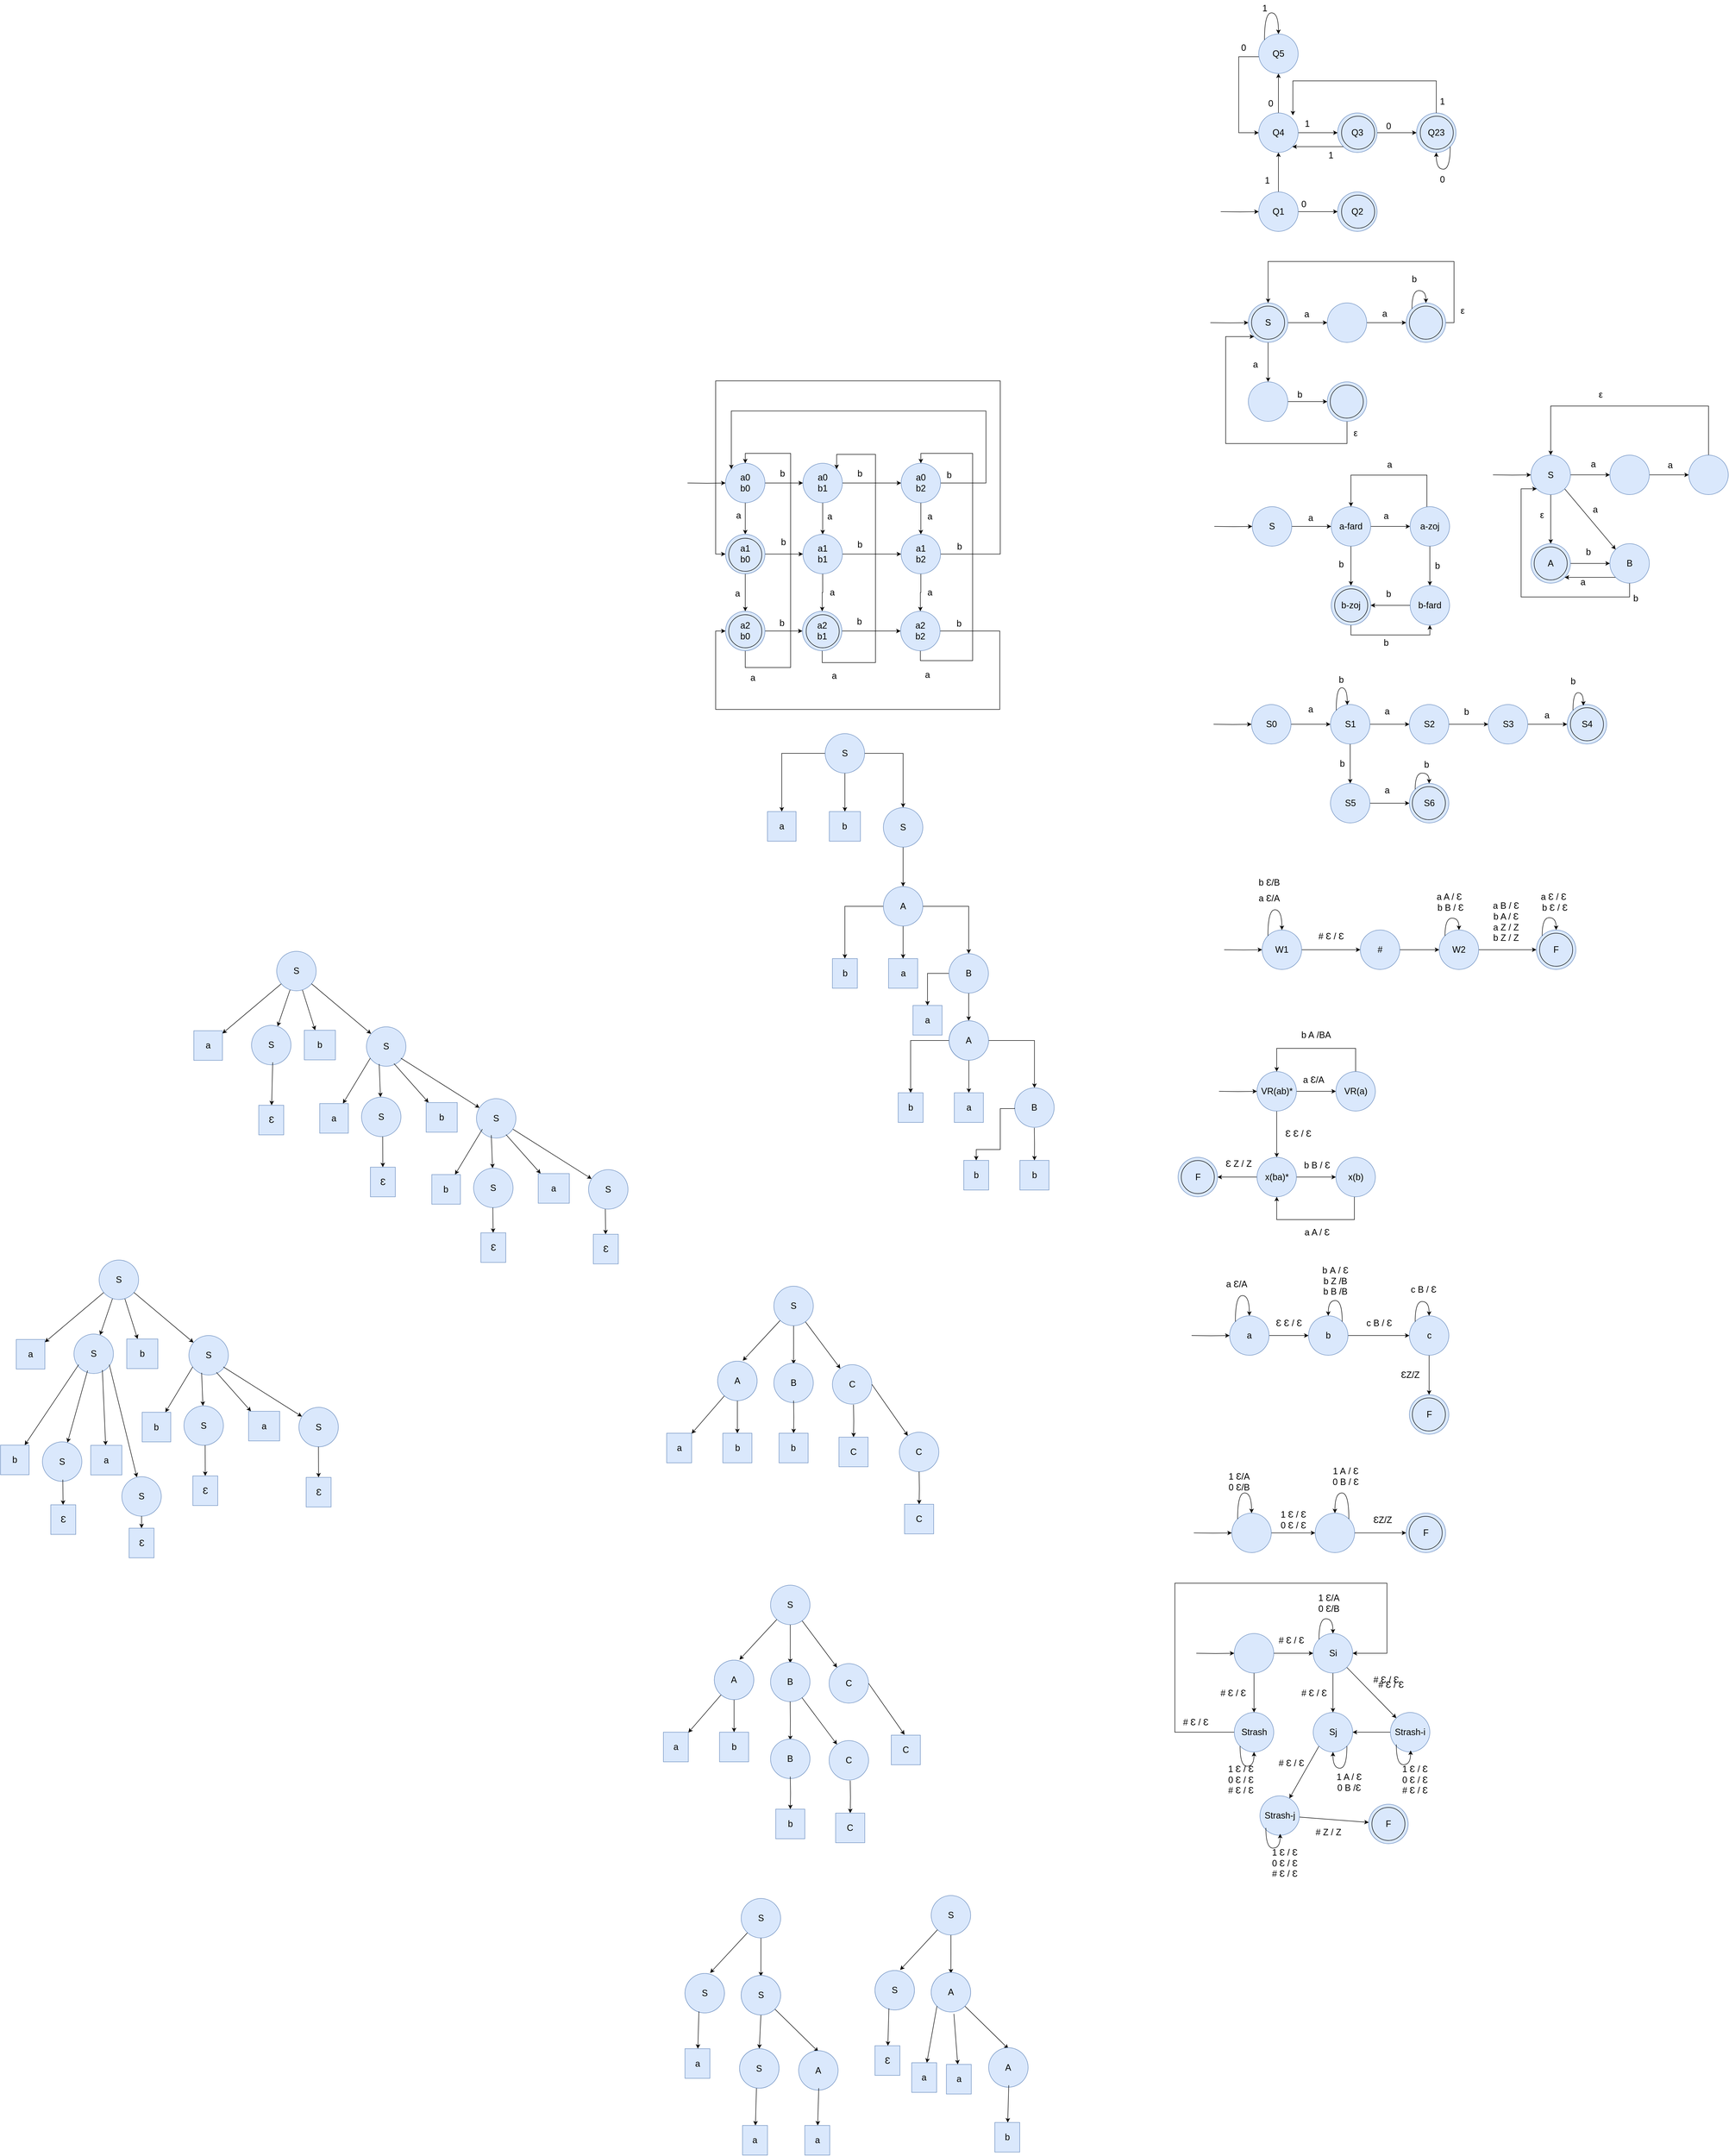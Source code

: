 <mxfile version="24.4.4" type="github">
  <diagram name="Page-1" id="eNZkA2NTbnl7GuclhR5Z">
    <mxGraphModel dx="1484" dy="2264" grid="0" gridSize="10" guides="1" tooltips="1" connect="1" arrows="1" fold="1" page="0" pageScale="1" pageWidth="850" pageHeight="1100" math="0" shadow="0">
      <root>
        <mxCell id="0" />
        <mxCell id="1" parent="0" />
        <mxCell id="p42XSGhQ1gn5jIiI9MLK-1" value="" style="edgeStyle=orthogonalEdgeStyle;rounded=0;orthogonalLoop=1;jettySize=auto;html=1;fontFamily=Helvetica;fontSize=18;fontColor=default;" parent="1" source="p42XSGhQ1gn5jIiI9MLK-3" target="p42XSGhQ1gn5jIiI9MLK-7" edge="1">
          <mxGeometry relative="1" as="geometry" />
        </mxCell>
        <mxCell id="p42XSGhQ1gn5jIiI9MLK-2" value="" style="edgeStyle=orthogonalEdgeStyle;rounded=0;orthogonalLoop=1;jettySize=auto;html=1;fontFamily=Helvetica;fontSize=18;fontColor=default;" parent="1" source="p42XSGhQ1gn5jIiI9MLK-3" target="p42XSGhQ1gn5jIiI9MLK-9" edge="1">
          <mxGeometry relative="1" as="geometry" />
        </mxCell>
        <mxCell id="p42XSGhQ1gn5jIiI9MLK-3" value="Q1" style="ellipse;whiteSpace=wrap;html=1;aspect=fixed;hachureGap=4;fillColor=#dae8fc;strokeColor=#6c8ebf;rounded=0;fontSize=18;" parent="1" vertex="1">
          <mxGeometry x="1877" y="-511" width="80" height="80" as="geometry" />
        </mxCell>
        <mxCell id="p42XSGhQ1gn5jIiI9MLK-4" style="edgeStyle=orthogonalEdgeStyle;rounded=0;orthogonalLoop=1;jettySize=auto;html=1;fontSize=18;entryX=0;entryY=0.5;entryDx=0;entryDy=0;" parent="1" target="p42XSGhQ1gn5jIiI9MLK-3" edge="1">
          <mxGeometry relative="1" as="geometry">
            <mxPoint x="1800" y="-471" as="sourcePoint" />
            <mxPoint x="1841" y="-840" as="targetPoint" />
          </mxGeometry>
        </mxCell>
        <mxCell id="p42XSGhQ1gn5jIiI9MLK-5" value="" style="edgeStyle=orthogonalEdgeStyle;rounded=0;orthogonalLoop=1;jettySize=auto;html=1;fontFamily=Helvetica;fontSize=18;fontColor=default;" parent="1" source="p42XSGhQ1gn5jIiI9MLK-7" target="p42XSGhQ1gn5jIiI9MLK-12" edge="1">
          <mxGeometry relative="1" as="geometry" />
        </mxCell>
        <mxCell id="p42XSGhQ1gn5jIiI9MLK-6" value="" style="edgeStyle=orthogonalEdgeStyle;rounded=0;orthogonalLoop=1;jettySize=auto;html=1;fontFamily=Helvetica;fontSize=18;fontColor=default;" parent="1" source="p42XSGhQ1gn5jIiI9MLK-7" target="p42XSGhQ1gn5jIiI9MLK-15" edge="1">
          <mxGeometry relative="1" as="geometry" />
        </mxCell>
        <mxCell id="p42XSGhQ1gn5jIiI9MLK-7" value="Q4" style="ellipse;whiteSpace=wrap;html=1;fontSize=18;fillColor=#dae8fc;strokeColor=#6c8ebf;hachureGap=4;rounded=0;" parent="1" vertex="1">
          <mxGeometry x="1877" y="-671" width="80" height="80" as="geometry" />
        </mxCell>
        <mxCell id="p42XSGhQ1gn5jIiI9MLK-8" value="1" style="text;html=1;align=center;verticalAlign=middle;resizable=0;points=[];autosize=1;strokeColor=none;fillColor=none;fontFamily=Helvetica;fontSize=18;fontColor=default;" parent="1" vertex="1">
          <mxGeometry x="1879.5" y="-551" width="28" height="34" as="geometry" />
        </mxCell>
        <mxCell id="p42XSGhQ1gn5jIiI9MLK-9" value="Q2" style="ellipse;whiteSpace=wrap;html=1;fontSize=18;fillColor=#dae8fc;strokeColor=#6c8ebf;hachureGap=4;rounded=0;" parent="1" vertex="1">
          <mxGeometry x="2037" y="-511" width="80" height="80" as="geometry" />
        </mxCell>
        <mxCell id="p42XSGhQ1gn5jIiI9MLK-10" value="0" style="text;html=1;align=center;verticalAlign=middle;resizable=0;points=[];autosize=1;strokeColor=none;fillColor=none;fontFamily=Helvetica;fontSize=18;fontColor=default;" parent="1" vertex="1">
          <mxGeometry x="1953.5" y="-503" width="28" height="34" as="geometry" />
        </mxCell>
        <mxCell id="p42XSGhQ1gn5jIiI9MLK-11" value="" style="edgeStyle=orthogonalEdgeStyle;rounded=0;orthogonalLoop=1;jettySize=auto;html=1;fontFamily=Helvetica;fontSize=18;fontColor=default;" parent="1" source="p42XSGhQ1gn5jIiI9MLK-12" target="p42XSGhQ1gn5jIiI9MLK-19" edge="1">
          <mxGeometry relative="1" as="geometry" />
        </mxCell>
        <mxCell id="p42XSGhQ1gn5jIiI9MLK-12" value="Q3" style="ellipse;whiteSpace=wrap;html=1;fontSize=18;fillColor=#dae8fc;strokeColor=#6c8ebf;hachureGap=4;rounded=0;" parent="1" vertex="1">
          <mxGeometry x="2037" y="-671" width="80" height="80" as="geometry" />
        </mxCell>
        <mxCell id="p42XSGhQ1gn5jIiI9MLK-13" value="1" style="text;html=1;align=center;verticalAlign=middle;resizable=0;points=[];autosize=1;strokeColor=none;fillColor=none;fontFamily=Helvetica;fontSize=18;fontColor=default;" parent="1" vertex="1">
          <mxGeometry x="1960.5" y="-666" width="28" height="34" as="geometry" />
        </mxCell>
        <mxCell id="p42XSGhQ1gn5jIiI9MLK-14" style="edgeStyle=orthogonalEdgeStyle;rounded=0;orthogonalLoop=1;jettySize=auto;html=1;entryX=0;entryY=0.5;entryDx=0;entryDy=0;fontFamily=Helvetica;fontSize=18;fontColor=default;" parent="1" source="p42XSGhQ1gn5jIiI9MLK-15" target="p42XSGhQ1gn5jIiI9MLK-7" edge="1">
          <mxGeometry relative="1" as="geometry">
            <Array as="points">
              <mxPoint x="1836.5" y="-785" />
              <mxPoint x="1836.5" y="-631" />
            </Array>
          </mxGeometry>
        </mxCell>
        <mxCell id="p42XSGhQ1gn5jIiI9MLK-15" value="Q5" style="ellipse;whiteSpace=wrap;html=1;fontSize=18;fillColor=#dae8fc;strokeColor=#6c8ebf;hachureGap=4;rounded=0;" parent="1" vertex="1">
          <mxGeometry x="1877" y="-831" width="80" height="80" as="geometry" />
        </mxCell>
        <mxCell id="p42XSGhQ1gn5jIiI9MLK-16" value="0" style="text;html=1;align=center;verticalAlign=middle;resizable=0;points=[];autosize=1;strokeColor=none;fillColor=none;fontFamily=Helvetica;fontSize=18;fontColor=default;" parent="1" vertex="1">
          <mxGeometry x="1886.5" y="-707" width="28" height="34" as="geometry" />
        </mxCell>
        <mxCell id="p42XSGhQ1gn5jIiI9MLK-17" style="edgeStyle=orthogonalEdgeStyle;rounded=0;orthogonalLoop=1;jettySize=auto;html=1;exitX=0;exitY=1;exitDx=0;exitDy=0;entryX=1;entryY=1;entryDx=0;entryDy=0;fontFamily=Helvetica;fontSize=18;fontColor=default;" parent="1" source="p42XSGhQ1gn5jIiI9MLK-12" target="p42XSGhQ1gn5jIiI9MLK-7" edge="1">
          <mxGeometry relative="1" as="geometry" />
        </mxCell>
        <mxCell id="p42XSGhQ1gn5jIiI9MLK-18" value="1" style="text;html=1;align=center;verticalAlign=middle;resizable=0;points=[];autosize=1;strokeColor=none;fillColor=none;fontFamily=Helvetica;fontSize=18;fontColor=default;" parent="1" vertex="1">
          <mxGeometry x="2009" y="-602" width="28" height="34" as="geometry" />
        </mxCell>
        <mxCell id="p42XSGhQ1gn5jIiI9MLK-19" value="Q23" style="ellipse;whiteSpace=wrap;html=1;fontSize=18;fillColor=#dae8fc;strokeColor=#6c8ebf;hachureGap=4;rounded=0;" parent="1" vertex="1">
          <mxGeometry x="2197" y="-671" width="80" height="80" as="geometry" />
        </mxCell>
        <mxCell id="p42XSGhQ1gn5jIiI9MLK-20" value="0" style="text;html=1;align=center;verticalAlign=middle;resizable=0;points=[];autosize=1;strokeColor=none;fillColor=none;fontFamily=Helvetica;fontSize=18;fontColor=default;" parent="1" vertex="1">
          <mxGeometry x="2125.5" y="-661" width="28" height="34" as="geometry" />
        </mxCell>
        <mxCell id="p42XSGhQ1gn5jIiI9MLK-21" style="edgeStyle=orthogonalEdgeStyle;rounded=0;orthogonalLoop=1;jettySize=auto;html=1;exitX=0;exitY=0;exitDx=0;exitDy=0;entryX=0.5;entryY=0;entryDx=0;entryDy=0;fontFamily=Helvetica;fontSize=18;fontColor=default;curved=1;" parent="1" source="p42XSGhQ1gn5jIiI9MLK-15" target="p42XSGhQ1gn5jIiI9MLK-15" edge="1">
          <mxGeometry relative="1" as="geometry">
            <Array as="points">
              <mxPoint x="1888.5" y="-874" />
              <mxPoint x="1917.5" y="-874" />
            </Array>
          </mxGeometry>
        </mxCell>
        <mxCell id="p42XSGhQ1gn5jIiI9MLK-22" value="1" style="text;html=1;align=center;verticalAlign=middle;resizable=0;points=[];autosize=1;strokeColor=none;fillColor=none;fontFamily=Helvetica;fontSize=18;fontColor=default;" parent="1" vertex="1">
          <mxGeometry x="1874.5" y="-900" width="28" height="34" as="geometry" />
        </mxCell>
        <mxCell id="p42XSGhQ1gn5jIiI9MLK-23" value="0" style="text;html=1;align=center;verticalAlign=middle;resizable=0;points=[];autosize=1;strokeColor=none;fillColor=none;fontFamily=Helvetica;fontSize=18;fontColor=default;" parent="1" vertex="1">
          <mxGeometry x="1831.5" y="-820" width="28" height="34" as="geometry" />
        </mxCell>
        <mxCell id="p42XSGhQ1gn5jIiI9MLK-24" style="edgeStyle=orthogonalEdgeStyle;rounded=0;orthogonalLoop=1;jettySize=auto;html=1;entryX=0.866;entryY=0.06;entryDx=0;entryDy=0;entryPerimeter=0;fontFamily=Helvetica;fontSize=18;fontColor=default;" parent="1" source="p42XSGhQ1gn5jIiI9MLK-19" target="p42XSGhQ1gn5jIiI9MLK-7" edge="1">
          <mxGeometry relative="1" as="geometry">
            <Array as="points">
              <mxPoint x="2237.5" y="-736" />
              <mxPoint x="1946.5" y="-736" />
            </Array>
          </mxGeometry>
        </mxCell>
        <mxCell id="p42XSGhQ1gn5jIiI9MLK-25" value="1" style="text;html=1;align=center;verticalAlign=middle;resizable=0;points=[];autosize=1;strokeColor=none;fillColor=none;fontFamily=Helvetica;fontSize=18;fontColor=default;" parent="1" vertex="1">
          <mxGeometry x="2234.5" y="-711" width="28" height="34" as="geometry" />
        </mxCell>
        <mxCell id="p42XSGhQ1gn5jIiI9MLK-26" style="edgeStyle=orthogonalEdgeStyle;rounded=0;orthogonalLoop=1;jettySize=auto;html=1;exitX=1;exitY=1;exitDx=0;exitDy=0;entryX=0.5;entryY=1;entryDx=0;entryDy=0;fontFamily=Helvetica;fontSize=18;fontColor=default;curved=1;" parent="1" source="p42XSGhQ1gn5jIiI9MLK-19" target="p42XSGhQ1gn5jIiI9MLK-19" edge="1">
          <mxGeometry relative="1" as="geometry">
            <Array as="points">
              <mxPoint x="2265.5" y="-557" />
              <mxPoint x="2237.5" y="-557" />
            </Array>
          </mxGeometry>
        </mxCell>
        <mxCell id="p42XSGhQ1gn5jIiI9MLK-27" value="0" style="text;html=1;align=center;verticalAlign=middle;resizable=0;points=[];autosize=1;strokeColor=none;fillColor=none;fontFamily=Helvetica;fontSize=18;fontColor=default;" parent="1" vertex="1">
          <mxGeometry x="2234.5" y="-553" width="28" height="34" as="geometry" />
        </mxCell>
        <mxCell id="p42XSGhQ1gn5jIiI9MLK-28" value="" style="ellipse;whiteSpace=wrap;html=1;aspect=fixed;align=center;verticalAlign=middle;fontFamily=Helvetica;fontSize=18;fontColor=default;fillColor=none;gradientColor=none;strokeColor=#000000;" parent="1" vertex="1">
          <mxGeometry x="2045" y="-504.5" width="67" height="67" as="geometry" />
        </mxCell>
        <mxCell id="p42XSGhQ1gn5jIiI9MLK-29" value="" style="ellipse;whiteSpace=wrap;html=1;aspect=fixed;align=center;verticalAlign=middle;fontFamily=Helvetica;fontSize=18;fontColor=default;fillColor=none;gradientColor=none;strokeColor=#000000;" parent="1" vertex="1">
          <mxGeometry x="2045" y="-664.5" width="67" height="67" as="geometry" />
        </mxCell>
        <mxCell id="p42XSGhQ1gn5jIiI9MLK-30" value="" style="ellipse;whiteSpace=wrap;html=1;aspect=fixed;align=center;verticalAlign=middle;fontFamily=Helvetica;fontSize=18;fontColor=default;fillColor=none;gradientColor=none;strokeColor=#000000;" parent="1" vertex="1">
          <mxGeometry x="2204.5" y="-664.5" width="67" height="67" as="geometry" />
        </mxCell>
        <mxCell id="p42XSGhQ1gn5jIiI9MLK-36" value="" style="edgeStyle=orthogonalEdgeStyle;rounded=0;orthogonalLoop=1;jettySize=auto;html=1;" parent="1" source="p42XSGhQ1gn5jIiI9MLK-31" target="p42XSGhQ1gn5jIiI9MLK-35" edge="1">
          <mxGeometry relative="1" as="geometry" />
        </mxCell>
        <mxCell id="p42XSGhQ1gn5jIiI9MLK-45" value="" style="edgeStyle=orthogonalEdgeStyle;rounded=0;orthogonalLoop=1;jettySize=auto;html=1;fontFamily=Helvetica;fontSize=18;fontColor=default;autosize=1;resizable=0;" parent="1" source="p42XSGhQ1gn5jIiI9MLK-31" target="p42XSGhQ1gn5jIiI9MLK-44" edge="1">
          <mxGeometry relative="1" as="geometry" />
        </mxCell>
        <mxCell id="p42XSGhQ1gn5jIiI9MLK-31" value="S" style="ellipse;whiteSpace=wrap;html=1;aspect=fixed;hachureGap=4;fillColor=#dae8fc;strokeColor=#6c8ebf;rounded=0;fontSize=18;" parent="1" vertex="1">
          <mxGeometry x="1856" y="-286" width="80" height="80" as="geometry" />
        </mxCell>
        <mxCell id="p42XSGhQ1gn5jIiI9MLK-32" style="edgeStyle=orthogonalEdgeStyle;rounded=0;orthogonalLoop=1;jettySize=auto;html=1;fontSize=18;entryX=0;entryY=0.5;entryDx=0;entryDy=0;" parent="1" target="p42XSGhQ1gn5jIiI9MLK-31" edge="1">
          <mxGeometry relative="1" as="geometry">
            <mxPoint x="1779" y="-246" as="sourcePoint" />
            <mxPoint x="1820" y="-615" as="targetPoint" />
          </mxGeometry>
        </mxCell>
        <mxCell id="p42XSGhQ1gn5jIiI9MLK-38" value="" style="edgeStyle=orthogonalEdgeStyle;rounded=0;orthogonalLoop=1;jettySize=auto;html=1;" parent="1" source="p42XSGhQ1gn5jIiI9MLK-35" target="p42XSGhQ1gn5jIiI9MLK-37" edge="1">
          <mxGeometry relative="1" as="geometry" />
        </mxCell>
        <mxCell id="p42XSGhQ1gn5jIiI9MLK-35" value="" style="ellipse;whiteSpace=wrap;html=1;aspect=fixed;hachureGap=4;fillColor=#dae8fc;strokeColor=#6c8ebf;rounded=0;fontSize=18;" parent="1" vertex="1">
          <mxGeometry x="2016" y="-286" width="80" height="80" as="geometry" />
        </mxCell>
        <mxCell id="p42XSGhQ1gn5jIiI9MLK-48" style="edgeStyle=orthogonalEdgeStyle;rounded=0;orthogonalLoop=1;jettySize=auto;html=1;entryX=0.5;entryY=0;entryDx=0;entryDy=0;fontFamily=Helvetica;fontSize=18;fontColor=default;autosize=1;resizable=0;" parent="1" source="p42XSGhQ1gn5jIiI9MLK-37" target="p42XSGhQ1gn5jIiI9MLK-31" edge="1">
          <mxGeometry relative="1" as="geometry">
            <Array as="points">
              <mxPoint x="2273" y="-246" />
              <mxPoint x="2273" y="-370" />
              <mxPoint x="1896" y="-370" />
            </Array>
          </mxGeometry>
        </mxCell>
        <mxCell id="p42XSGhQ1gn5jIiI9MLK-37" value="" style="ellipse;whiteSpace=wrap;html=1;aspect=fixed;hachureGap=4;fillColor=#dae8fc;strokeColor=#6c8ebf;rounded=0;fontSize=18;" parent="1" vertex="1">
          <mxGeometry x="2176" y="-286" width="80" height="80" as="geometry" />
        </mxCell>
        <mxCell id="p42XSGhQ1gn5jIiI9MLK-40" value="a" style="text;html=1;align=center;verticalAlign=middle;resizable=0;points=[];autosize=1;strokeColor=none;fillColor=none;fontFamily=Helvetica;fontSize=18;fontColor=default;" parent="1" vertex="1">
          <mxGeometry x="1960" y="-280" width="28" height="34" as="geometry" />
        </mxCell>
        <mxCell id="p42XSGhQ1gn5jIiI9MLK-41" value="a" style="text;html=1;align=center;verticalAlign=middle;resizable=0;points=[];autosize=1;strokeColor=none;fillColor=none;fontFamily=Helvetica;fontSize=18;fontColor=default;" parent="1" vertex="1">
          <mxGeometry x="2118" y="-281" width="28" height="34" as="geometry" />
        </mxCell>
        <mxCell id="p42XSGhQ1gn5jIiI9MLK-42" style="edgeStyle=orthogonalEdgeStyle;rounded=0;orthogonalLoop=1;jettySize=auto;html=1;exitX=0;exitY=0;exitDx=0;exitDy=0;entryX=0.5;entryY=0;entryDx=0;entryDy=0;fontFamily=Helvetica;fontSize=18;fontColor=default;autosize=1;resizable=0;curved=1;" parent="1" source="p42XSGhQ1gn5jIiI9MLK-37" target="p42XSGhQ1gn5jIiI9MLK-37" edge="1">
          <mxGeometry relative="1" as="geometry">
            <Array as="points">
              <mxPoint x="2188" y="-311" />
              <mxPoint x="2216" y="-311" />
            </Array>
          </mxGeometry>
        </mxCell>
        <mxCell id="p42XSGhQ1gn5jIiI9MLK-43" value="b" style="text;html=1;align=center;verticalAlign=middle;resizable=0;points=[];autosize=1;strokeColor=none;fillColor=none;fontFamily=Helvetica;fontSize=18;fontColor=default;" parent="1" vertex="1">
          <mxGeometry x="2178" y="-351" width="28" height="34" as="geometry" />
        </mxCell>
        <mxCell id="p42XSGhQ1gn5jIiI9MLK-52" value="" style="edgeStyle=orthogonalEdgeStyle;rounded=0;orthogonalLoop=1;jettySize=auto;html=1;fontFamily=Helvetica;fontSize=18;fontColor=default;autosize=1;resizable=0;" parent="1" source="p42XSGhQ1gn5jIiI9MLK-44" target="p42XSGhQ1gn5jIiI9MLK-51" edge="1">
          <mxGeometry relative="1" as="geometry" />
        </mxCell>
        <mxCell id="p42XSGhQ1gn5jIiI9MLK-44" value="" style="ellipse;whiteSpace=wrap;html=1;aspect=fixed;hachureGap=4;fillColor=#dae8fc;strokeColor=#6c8ebf;rounded=0;fontSize=18;" parent="1" vertex="1">
          <mxGeometry x="1856" y="-126" width="80" height="80" as="geometry" />
        </mxCell>
        <mxCell id="p42XSGhQ1gn5jIiI9MLK-49" value="ε" style="text;html=1;align=center;verticalAlign=middle;resizable=0;points=[];autosize=1;strokeColor=none;fillColor=none;fontFamily=Helvetica;fontSize=18;fontColor=default;" parent="1" vertex="1">
          <mxGeometry x="2277" y="-287" width="26" height="34" as="geometry" />
        </mxCell>
        <mxCell id="p42XSGhQ1gn5jIiI9MLK-50" value="a" style="text;html=1;align=center;verticalAlign=middle;resizable=0;points=[];autosize=1;strokeColor=none;fillColor=none;fontFamily=Helvetica;fontSize=18;fontColor=default;" parent="1" vertex="1">
          <mxGeometry x="1856" y="-178" width="28" height="34" as="geometry" />
        </mxCell>
        <mxCell id="p42XSGhQ1gn5jIiI9MLK-55" style="edgeStyle=orthogonalEdgeStyle;rounded=0;orthogonalLoop=1;jettySize=auto;html=1;entryX=0;entryY=1;entryDx=0;entryDy=0;fontFamily=Helvetica;fontSize=18;fontColor=default;autosize=1;resizable=0;" parent="1" source="p42XSGhQ1gn5jIiI9MLK-51" target="p42XSGhQ1gn5jIiI9MLK-31" edge="1">
          <mxGeometry relative="1" as="geometry">
            <Array as="points">
              <mxPoint x="2056" y="-1" />
              <mxPoint x="1810" y="-1" />
              <mxPoint x="1810" y="-218" />
            </Array>
          </mxGeometry>
        </mxCell>
        <mxCell id="p42XSGhQ1gn5jIiI9MLK-51" value="" style="ellipse;whiteSpace=wrap;html=1;aspect=fixed;hachureGap=4;fillColor=#dae8fc;strokeColor=#6c8ebf;rounded=0;fontSize=18;" parent="1" vertex="1">
          <mxGeometry x="2016" y="-126" width="80" height="80" as="geometry" />
        </mxCell>
        <mxCell id="p42XSGhQ1gn5jIiI9MLK-53" value="b" style="text;html=1;align=center;verticalAlign=middle;resizable=0;points=[];autosize=1;strokeColor=none;fillColor=none;fontFamily=Helvetica;fontSize=18;fontColor=default;" parent="1" vertex="1">
          <mxGeometry x="1946" y="-117" width="28" height="34" as="geometry" />
        </mxCell>
        <mxCell id="p42XSGhQ1gn5jIiI9MLK-56" value="ε" style="text;html=1;align=center;verticalAlign=middle;resizable=0;points=[];autosize=1;strokeColor=none;fillColor=none;fontFamily=Helvetica;fontSize=18;fontColor=default;" parent="1" vertex="1">
          <mxGeometry x="2060" y="-39" width="26" height="34" as="geometry" />
        </mxCell>
        <mxCell id="p42XSGhQ1gn5jIiI9MLK-57" value="" style="ellipse;whiteSpace=wrap;html=1;aspect=fixed;align=center;verticalAlign=middle;fontFamily=Helvetica;fontSize=18;fontColor=default;fillColor=none;gradientColor=none;strokeColor=#000000;" parent="1" vertex="1">
          <mxGeometry x="1862.5" y="-279.5" width="67" height="67" as="geometry" />
        </mxCell>
        <mxCell id="p42XSGhQ1gn5jIiI9MLK-58" value="" style="ellipse;whiteSpace=wrap;html=1;aspect=fixed;align=center;verticalAlign=middle;fontFamily=Helvetica;fontSize=18;fontColor=default;fillColor=none;gradientColor=none;strokeColor=#000000;" parent="1" vertex="1">
          <mxGeometry x="2182.5" y="-279.5" width="67" height="67" as="geometry" />
        </mxCell>
        <mxCell id="p42XSGhQ1gn5jIiI9MLK-59" value="" style="ellipse;whiteSpace=wrap;html=1;aspect=fixed;align=center;verticalAlign=middle;fontFamily=Helvetica;fontSize=18;fontColor=default;fillColor=none;gradientColor=none;strokeColor=#000000;" parent="1" vertex="1">
          <mxGeometry x="2022" y="-119.5" width="67" height="67" as="geometry" />
        </mxCell>
        <mxCell id="3wRG5uY9hwC1dV_-qFoT-1" value="" style="edgeStyle=orthogonalEdgeStyle;rounded=0;orthogonalLoop=1;jettySize=auto;html=1;" parent="1" source="3wRG5uY9hwC1dV_-qFoT-3" target="3wRG5uY9hwC1dV_-qFoT-6" edge="1">
          <mxGeometry relative="1" as="geometry" />
        </mxCell>
        <mxCell id="3wRG5uY9hwC1dV_-qFoT-3" value="S" style="ellipse;whiteSpace=wrap;html=1;aspect=fixed;hachureGap=4;fillColor=#dae8fc;strokeColor=#6c8ebf;rounded=0;fontSize=18;" parent="1" vertex="1">
          <mxGeometry x="1864" y="127" width="80" height="80" as="geometry" />
        </mxCell>
        <mxCell id="3wRG5uY9hwC1dV_-qFoT-4" style="edgeStyle=orthogonalEdgeStyle;rounded=0;orthogonalLoop=1;jettySize=auto;html=1;fontSize=18;entryX=0;entryY=0.5;entryDx=0;entryDy=0;" parent="1" target="3wRG5uY9hwC1dV_-qFoT-3" edge="1">
          <mxGeometry relative="1" as="geometry">
            <mxPoint x="1787" y="167" as="sourcePoint" />
            <mxPoint x="1828" y="-202" as="targetPoint" />
          </mxGeometry>
        </mxCell>
        <mxCell id="3wRG5uY9hwC1dV_-qFoT-24" value="" style="edgeStyle=orthogonalEdgeStyle;rounded=0;orthogonalLoop=1;jettySize=auto;html=1;" parent="1" source="3wRG5uY9hwC1dV_-qFoT-6" target="3wRG5uY9hwC1dV_-qFoT-23" edge="1">
          <mxGeometry relative="1" as="geometry" />
        </mxCell>
        <mxCell id="3wRG5uY9hwC1dV_-qFoT-30" value="" style="edgeStyle=orthogonalEdgeStyle;rounded=0;orthogonalLoop=1;jettySize=auto;html=1;fontFamily=Helvetica;fontSize=18;fontColor=default;autosize=1;resizable=0;" parent="1" source="3wRG5uY9hwC1dV_-qFoT-6" target="3wRG5uY9hwC1dV_-qFoT-29" edge="1">
          <mxGeometry relative="1" as="geometry" />
        </mxCell>
        <mxCell id="3wRG5uY9hwC1dV_-qFoT-6" value="a-fard" style="ellipse;whiteSpace=wrap;html=1;aspect=fixed;hachureGap=4;fillColor=#dae8fc;strokeColor=#6c8ebf;rounded=0;fontSize=18;" parent="1" vertex="1">
          <mxGeometry x="2024" y="127" width="80" height="80" as="geometry" />
        </mxCell>
        <mxCell id="3wRG5uY9hwC1dV_-qFoT-9" value="a" style="text;html=1;align=center;verticalAlign=middle;resizable=0;points=[];autosize=1;strokeColor=none;fillColor=none;fontFamily=Helvetica;fontSize=18;fontColor=default;" parent="1" vertex="1">
          <mxGeometry x="1968" y="133" width="28" height="34" as="geometry" />
        </mxCell>
        <mxCell id="3wRG5uY9hwC1dV_-qFoT-27" style="edgeStyle=orthogonalEdgeStyle;rounded=0;orthogonalLoop=1;jettySize=auto;html=1;entryX=0.5;entryY=0;entryDx=0;entryDy=0;fontFamily=Helvetica;fontSize=18;fontColor=default;autosize=1;resizable=0;" parent="1" source="3wRG5uY9hwC1dV_-qFoT-23" target="3wRG5uY9hwC1dV_-qFoT-6" edge="1">
          <mxGeometry relative="1" as="geometry">
            <Array as="points">
              <mxPoint x="2218" y="63" />
              <mxPoint x="2064" y="63" />
            </Array>
          </mxGeometry>
        </mxCell>
        <mxCell id="3wRG5uY9hwC1dV_-qFoT-33" value="" style="edgeStyle=orthogonalEdgeStyle;rounded=0;orthogonalLoop=1;jettySize=auto;html=1;fontFamily=Helvetica;fontSize=18;fontColor=default;autosize=1;resizable=0;" parent="1" source="3wRG5uY9hwC1dV_-qFoT-23" target="3wRG5uY9hwC1dV_-qFoT-32" edge="1">
          <mxGeometry relative="1" as="geometry" />
        </mxCell>
        <mxCell id="3wRG5uY9hwC1dV_-qFoT-23" value="a-zoj" style="ellipse;whiteSpace=wrap;html=1;aspect=fixed;hachureGap=4;fillColor=#dae8fc;strokeColor=#6c8ebf;rounded=0;fontSize=18;" parent="1" vertex="1">
          <mxGeometry x="2184" y="127" width="80" height="80" as="geometry" />
        </mxCell>
        <mxCell id="3wRG5uY9hwC1dV_-qFoT-26" value="a" style="text;html=1;align=center;verticalAlign=middle;resizable=0;points=[];autosize=1;strokeColor=none;fillColor=none;fontFamily=Helvetica;fontSize=18;fontColor=default;" parent="1" vertex="1">
          <mxGeometry x="2121" y="129" width="28" height="34" as="geometry" />
        </mxCell>
        <mxCell id="3wRG5uY9hwC1dV_-qFoT-28" value="a" style="text;html=1;align=center;verticalAlign=middle;resizable=0;points=[];autosize=1;strokeColor=none;fillColor=none;fontFamily=Helvetica;fontSize=18;fontColor=default;" parent="1" vertex="1">
          <mxGeometry x="2128" y="25" width="28" height="34" as="geometry" />
        </mxCell>
        <mxCell id="3wRG5uY9hwC1dV_-qFoT-37" style="edgeStyle=orthogonalEdgeStyle;rounded=0;orthogonalLoop=1;jettySize=auto;html=1;entryX=0.5;entryY=1;entryDx=0;entryDy=0;fontFamily=Helvetica;fontSize=18;fontColor=default;autosize=1;resizable=0;" parent="1" source="3wRG5uY9hwC1dV_-qFoT-29" target="3wRG5uY9hwC1dV_-qFoT-32" edge="1">
          <mxGeometry relative="1" as="geometry">
            <Array as="points">
              <mxPoint x="2064" y="387" />
              <mxPoint x="2224" y="387" />
            </Array>
          </mxGeometry>
        </mxCell>
        <mxCell id="3wRG5uY9hwC1dV_-qFoT-29" value="b-zoj" style="ellipse;whiteSpace=wrap;html=1;aspect=fixed;hachureGap=4;fillColor=#dae8fc;strokeColor=#6c8ebf;rounded=0;fontSize=18;" parent="1" vertex="1">
          <mxGeometry x="2024" y="287" width="80" height="80" as="geometry" />
        </mxCell>
        <mxCell id="3wRG5uY9hwC1dV_-qFoT-31" value="b" style="text;html=1;align=center;verticalAlign=middle;resizable=0;points=[];autosize=1;strokeColor=none;fillColor=none;fontFamily=Helvetica;fontSize=18;fontColor=default;" parent="1" vertex="1">
          <mxGeometry x="2030" y="227" width="28" height="34" as="geometry" />
        </mxCell>
        <mxCell id="3wRG5uY9hwC1dV_-qFoT-35" style="edgeStyle=orthogonalEdgeStyle;rounded=0;orthogonalLoop=1;jettySize=auto;html=1;entryX=1;entryY=0.5;entryDx=0;entryDy=0;fontFamily=Helvetica;fontSize=18;fontColor=default;autosize=1;resizable=0;" parent="1" source="3wRG5uY9hwC1dV_-qFoT-32" target="3wRG5uY9hwC1dV_-qFoT-29" edge="1">
          <mxGeometry relative="1" as="geometry" />
        </mxCell>
        <mxCell id="3wRG5uY9hwC1dV_-qFoT-32" value="b-fard" style="ellipse;whiteSpace=wrap;html=1;aspect=fixed;hachureGap=4;fillColor=#dae8fc;strokeColor=#6c8ebf;rounded=0;fontSize=18;" parent="1" vertex="1">
          <mxGeometry x="2184" y="287" width="80" height="80" as="geometry" />
        </mxCell>
        <mxCell id="3wRG5uY9hwC1dV_-qFoT-34" value="b" style="text;html=1;align=center;verticalAlign=middle;resizable=0;points=[];autosize=1;strokeColor=none;fillColor=none;fontFamily=Helvetica;fontSize=18;fontColor=default;" parent="1" vertex="1">
          <mxGeometry x="2225" y="230" width="28" height="34" as="geometry" />
        </mxCell>
        <mxCell id="3wRG5uY9hwC1dV_-qFoT-36" value="b" style="text;html=1;align=center;verticalAlign=middle;resizable=0;points=[];autosize=1;strokeColor=none;fillColor=none;fontFamily=Helvetica;fontSize=18;fontColor=default;" parent="1" vertex="1">
          <mxGeometry x="2126" y="287" width="28" height="34" as="geometry" />
        </mxCell>
        <mxCell id="3wRG5uY9hwC1dV_-qFoT-38" value="b" style="text;html=1;align=center;verticalAlign=middle;resizable=0;points=[];autosize=1;strokeColor=none;fillColor=none;fontFamily=Helvetica;fontSize=18;fontColor=default;" parent="1" vertex="1">
          <mxGeometry x="2121" y="386" width="28" height="34" as="geometry" />
        </mxCell>
        <mxCell id="3wRG5uY9hwC1dV_-qFoT-39" value="" style="ellipse;whiteSpace=wrap;html=1;aspect=fixed;align=center;verticalAlign=middle;fontFamily=Helvetica;fontSize=18;fontColor=default;fillColor=none;gradientColor=none;strokeColor=#000000;" parent="1" vertex="1">
          <mxGeometry x="2031" y="293.5" width="67" height="67" as="geometry" />
        </mxCell>
        <mxCell id="3wRG5uY9hwC1dV_-qFoT-46" value="" style="edgeStyle=orthogonalEdgeStyle;rounded=0;orthogonalLoop=1;jettySize=auto;html=1;fontFamily=Helvetica;fontSize=18;fontColor=default;autosize=1;resizable=0;" parent="1" source="3wRG5uY9hwC1dV_-qFoT-41" target="3wRG5uY9hwC1dV_-qFoT-45" edge="1">
          <mxGeometry relative="1" as="geometry" />
        </mxCell>
        <mxCell id="3wRG5uY9hwC1dV_-qFoT-41" value="S0" style="ellipse;whiteSpace=wrap;html=1;aspect=fixed;hachureGap=4;fillColor=#dae8fc;strokeColor=#6c8ebf;rounded=0;fontSize=18;" parent="1" vertex="1">
          <mxGeometry x="1862.5" y="528" width="80" height="80" as="geometry" />
        </mxCell>
        <mxCell id="3wRG5uY9hwC1dV_-qFoT-42" style="edgeStyle=orthogonalEdgeStyle;rounded=0;orthogonalLoop=1;jettySize=auto;html=1;fontSize=18;entryX=0;entryY=0.5;entryDx=0;entryDy=0;" parent="1" target="3wRG5uY9hwC1dV_-qFoT-41" edge="1">
          <mxGeometry relative="1" as="geometry">
            <mxPoint x="1785.5" y="568" as="sourcePoint" />
            <mxPoint x="1826.5" y="199" as="targetPoint" />
          </mxGeometry>
        </mxCell>
        <mxCell id="3wRG5uY9hwC1dV_-qFoT-43" value="a" style="text;html=1;align=center;verticalAlign=middle;resizable=0;points=[];autosize=1;strokeColor=none;fillColor=none;fontFamily=Helvetica;fontSize=18;fontColor=default;" parent="1" vertex="1">
          <mxGeometry x="1968" y="521" width="28" height="34" as="geometry" />
        </mxCell>
        <mxCell id="3wRG5uY9hwC1dV_-qFoT-50" value="" style="edgeStyle=orthogonalEdgeStyle;rounded=0;orthogonalLoop=1;jettySize=auto;html=1;fontFamily=Helvetica;fontSize=18;fontColor=default;autosize=1;resizable=0;" parent="1" source="3wRG5uY9hwC1dV_-qFoT-45" target="3wRG5uY9hwC1dV_-qFoT-49" edge="1">
          <mxGeometry relative="1" as="geometry" />
        </mxCell>
        <mxCell id="3wRG5uY9hwC1dV_-qFoT-61" value="" style="edgeStyle=orthogonalEdgeStyle;rounded=0;orthogonalLoop=1;jettySize=auto;html=1;fontFamily=Helvetica;fontSize=18;fontColor=default;autosize=1;resizable=0;" parent="1" source="3wRG5uY9hwC1dV_-qFoT-45" target="3wRG5uY9hwC1dV_-qFoT-60" edge="1">
          <mxGeometry relative="1" as="geometry" />
        </mxCell>
        <mxCell id="3wRG5uY9hwC1dV_-qFoT-45" value="S1" style="ellipse;whiteSpace=wrap;html=1;aspect=fixed;hachureGap=4;fillColor=#dae8fc;strokeColor=#6c8ebf;rounded=0;fontSize=18;" parent="1" vertex="1">
          <mxGeometry x="2022.5" y="528" width="80" height="80" as="geometry" />
        </mxCell>
        <mxCell id="3wRG5uY9hwC1dV_-qFoT-47" style="edgeStyle=orthogonalEdgeStyle;rounded=0;orthogonalLoop=1;jettySize=auto;html=1;exitX=0;exitY=0;exitDx=0;exitDy=0;entryX=0.425;entryY=0.013;entryDx=0;entryDy=0;entryPerimeter=0;fontFamily=Helvetica;fontSize=18;fontColor=default;autosize=1;resizable=0;curved=1;" parent="1" source="3wRG5uY9hwC1dV_-qFoT-45" target="3wRG5uY9hwC1dV_-qFoT-45" edge="1">
          <mxGeometry relative="1" as="geometry">
            <Array as="points">
              <mxPoint x="2034" y="494" />
              <mxPoint x="2057" y="494" />
            </Array>
          </mxGeometry>
        </mxCell>
        <mxCell id="3wRG5uY9hwC1dV_-qFoT-48" value="b" style="text;html=1;align=center;verticalAlign=middle;resizable=0;points=[];autosize=1;strokeColor=none;fillColor=none;fontFamily=Helvetica;fontSize=18;fontColor=default;" parent="1" vertex="1">
          <mxGeometry x="2030" y="461" width="28" height="34" as="geometry" />
        </mxCell>
        <mxCell id="3wRG5uY9hwC1dV_-qFoT-53" value="" style="edgeStyle=orthogonalEdgeStyle;rounded=0;orthogonalLoop=1;jettySize=auto;html=1;fontFamily=Helvetica;fontSize=18;fontColor=default;autosize=1;resizable=0;" parent="1" source="3wRG5uY9hwC1dV_-qFoT-49" target="3wRG5uY9hwC1dV_-qFoT-52" edge="1">
          <mxGeometry relative="1" as="geometry" />
        </mxCell>
        <mxCell id="3wRG5uY9hwC1dV_-qFoT-49" value="S2" style="ellipse;whiteSpace=wrap;html=1;aspect=fixed;hachureGap=4;fillColor=#dae8fc;strokeColor=#6c8ebf;rounded=0;fontSize=18;" parent="1" vertex="1">
          <mxGeometry x="2182.5" y="528" width="80" height="80" as="geometry" />
        </mxCell>
        <mxCell id="3wRG5uY9hwC1dV_-qFoT-51" value="a" style="text;html=1;align=center;verticalAlign=middle;resizable=0;points=[];autosize=1;strokeColor=none;fillColor=none;fontFamily=Helvetica;fontSize=18;fontColor=default;" parent="1" vertex="1">
          <mxGeometry x="2123" y="525" width="28" height="34" as="geometry" />
        </mxCell>
        <mxCell id="3wRG5uY9hwC1dV_-qFoT-56" value="" style="edgeStyle=orthogonalEdgeStyle;rounded=0;orthogonalLoop=1;jettySize=auto;html=1;fontFamily=Helvetica;fontSize=18;fontColor=default;autosize=1;resizable=0;" parent="1" source="3wRG5uY9hwC1dV_-qFoT-52" target="3wRG5uY9hwC1dV_-qFoT-55" edge="1">
          <mxGeometry relative="1" as="geometry" />
        </mxCell>
        <mxCell id="3wRG5uY9hwC1dV_-qFoT-52" value="S3" style="ellipse;whiteSpace=wrap;html=1;aspect=fixed;hachureGap=4;fillColor=#dae8fc;strokeColor=#6c8ebf;rounded=0;fontSize=18;" parent="1" vertex="1">
          <mxGeometry x="2342.5" y="528" width="80" height="80" as="geometry" />
        </mxCell>
        <mxCell id="3wRG5uY9hwC1dV_-qFoT-54" value="b" style="text;html=1;align=center;verticalAlign=middle;resizable=0;points=[];autosize=1;strokeColor=none;fillColor=none;fontFamily=Helvetica;fontSize=18;fontColor=default;" parent="1" vertex="1">
          <mxGeometry x="2284" y="526" width="28" height="34" as="geometry" />
        </mxCell>
        <mxCell id="3wRG5uY9hwC1dV_-qFoT-55" value="S4" style="ellipse;whiteSpace=wrap;html=1;aspect=fixed;hachureGap=4;fillColor=#dae8fc;strokeColor=#6c8ebf;rounded=0;fontSize=18;" parent="1" vertex="1">
          <mxGeometry x="2502.5" y="528" width="80" height="80" as="geometry" />
        </mxCell>
        <mxCell id="3wRG5uY9hwC1dV_-qFoT-57" value="a" style="text;html=1;align=center;verticalAlign=middle;resizable=0;points=[];autosize=1;strokeColor=none;fillColor=none;fontFamily=Helvetica;fontSize=18;fontColor=default;" parent="1" vertex="1">
          <mxGeometry x="2447" y="533" width="28" height="34" as="geometry" />
        </mxCell>
        <mxCell id="3wRG5uY9hwC1dV_-qFoT-58" style="edgeStyle=orthogonalEdgeStyle;rounded=0;orthogonalLoop=1;jettySize=auto;html=1;exitX=0;exitY=0;exitDx=0;exitDy=0;entryX=0.409;entryY=0.028;entryDx=0;entryDy=0;entryPerimeter=0;fontFamily=Helvetica;fontSize=18;fontColor=default;autosize=1;resizable=0;curved=1;" parent="1" source="3wRG5uY9hwC1dV_-qFoT-55" target="3wRG5uY9hwC1dV_-qFoT-55" edge="1">
          <mxGeometry relative="1" as="geometry">
            <Array as="points">
              <mxPoint x="2514" y="504" />
              <mxPoint x="2535" y="504" />
            </Array>
          </mxGeometry>
        </mxCell>
        <mxCell id="3wRG5uY9hwC1dV_-qFoT-59" value="b" style="text;html=1;align=center;verticalAlign=middle;resizable=0;points=[];autosize=1;strokeColor=none;fillColor=none;fontFamily=Helvetica;fontSize=18;fontColor=default;" parent="1" vertex="1">
          <mxGeometry x="2500" y="464" width="28" height="34" as="geometry" />
        </mxCell>
        <mxCell id="3wRG5uY9hwC1dV_-qFoT-64" value="" style="edgeStyle=orthogonalEdgeStyle;rounded=0;orthogonalLoop=1;jettySize=auto;html=1;fontFamily=Helvetica;fontSize=18;fontColor=default;autosize=1;resizable=0;" parent="1" source="3wRG5uY9hwC1dV_-qFoT-60" target="3wRG5uY9hwC1dV_-qFoT-63" edge="1">
          <mxGeometry relative="1" as="geometry" />
        </mxCell>
        <mxCell id="3wRG5uY9hwC1dV_-qFoT-60" value="S5" style="ellipse;whiteSpace=wrap;html=1;aspect=fixed;hachureGap=4;fillColor=#dae8fc;strokeColor=#6c8ebf;rounded=0;fontSize=18;" parent="1" vertex="1">
          <mxGeometry x="2022.5" y="688" width="80" height="80" as="geometry" />
        </mxCell>
        <mxCell id="3wRG5uY9hwC1dV_-qFoT-62" value="b" style="text;html=1;align=center;verticalAlign=middle;resizable=0;points=[];autosize=1;strokeColor=none;fillColor=none;fontFamily=Helvetica;fontSize=18;fontColor=default;" parent="1" vertex="1">
          <mxGeometry x="2032" y="631" width="28" height="34" as="geometry" />
        </mxCell>
        <mxCell id="3wRG5uY9hwC1dV_-qFoT-63" value="S6" style="ellipse;whiteSpace=wrap;html=1;aspect=fixed;hachureGap=4;fillColor=#dae8fc;strokeColor=#6c8ebf;rounded=0;fontSize=18;" parent="1" vertex="1">
          <mxGeometry x="2182.5" y="688" width="80" height="80" as="geometry" />
        </mxCell>
        <mxCell id="3wRG5uY9hwC1dV_-qFoT-65" value="a" style="text;html=1;align=center;verticalAlign=middle;resizable=0;points=[];autosize=1;strokeColor=none;fillColor=none;fontFamily=Helvetica;fontSize=18;fontColor=default;" parent="1" vertex="1">
          <mxGeometry x="2123" y="685" width="28" height="34" as="geometry" />
        </mxCell>
        <mxCell id="3wRG5uY9hwC1dV_-qFoT-69" style="edgeStyle=orthogonalEdgeStyle;rounded=0;orthogonalLoop=1;jettySize=auto;html=1;exitX=0;exitY=0;exitDx=0;exitDy=0;entryX=0.5;entryY=0;entryDx=0;entryDy=0;fontFamily=Helvetica;fontSize=18;fontColor=default;autosize=1;resizable=0;curved=1;" parent="1" source="3wRG5uY9hwC1dV_-qFoT-63" target="3wRG5uY9hwC1dV_-qFoT-63" edge="1">
          <mxGeometry relative="1" as="geometry">
            <Array as="points">
              <mxPoint x="2194" y="667" />
              <mxPoint x="2223" y="667" />
            </Array>
          </mxGeometry>
        </mxCell>
        <mxCell id="3wRG5uY9hwC1dV_-qFoT-70" value="b" style="text;html=1;align=center;verticalAlign=middle;resizable=0;points=[];autosize=1;strokeColor=none;fillColor=none;fontFamily=Helvetica;fontSize=18;fontColor=default;" parent="1" vertex="1">
          <mxGeometry x="2203" y="633" width="28" height="34" as="geometry" />
        </mxCell>
        <mxCell id="3wRG5uY9hwC1dV_-qFoT-71" value="" style="ellipse;whiteSpace=wrap;html=1;aspect=fixed;align=center;verticalAlign=middle;fontFamily=Helvetica;fontSize=18;fontColor=default;fillColor=none;gradientColor=none;strokeColor=#000000;" parent="1" vertex="1">
          <mxGeometry x="2188.5" y="694.5" width="67" height="67" as="geometry" />
        </mxCell>
        <mxCell id="3wRG5uY9hwC1dV_-qFoT-72" value="" style="ellipse;whiteSpace=wrap;html=1;aspect=fixed;align=center;verticalAlign=middle;fontFamily=Helvetica;fontSize=18;fontColor=default;fillColor=none;gradientColor=none;strokeColor=#000000;" parent="1" vertex="1">
          <mxGeometry x="2509" y="534.5" width="67" height="67" as="geometry" />
        </mxCell>
        <mxCell id="3wRG5uY9hwC1dV_-qFoT-73" value="" style="edgeStyle=orthogonalEdgeStyle;rounded=0;orthogonalLoop=1;jettySize=auto;html=1;fontFamily=Helvetica;fontSize=18;fontColor=default;" parent="1" source="3wRG5uY9hwC1dV_-qFoT-75" target="3wRG5uY9hwC1dV_-qFoT-85" edge="1">
          <mxGeometry relative="1" as="geometry" />
        </mxCell>
        <mxCell id="3wRG5uY9hwC1dV_-qFoT-173" value="" style="edgeStyle=orthogonalEdgeStyle;rounded=0;orthogonalLoop=1;jettySize=auto;html=1;fontFamily=Helvetica;fontSize=18;fontColor=default;autosize=1;resizable=0;" parent="1" source="3wRG5uY9hwC1dV_-qFoT-75" target="3wRG5uY9hwC1dV_-qFoT-172" edge="1">
          <mxGeometry relative="1" as="geometry" />
        </mxCell>
        <mxCell id="3wRG5uY9hwC1dV_-qFoT-75" value="&lt;div&gt;a0&lt;/div&gt;&lt;div&gt;b0&lt;/div&gt;" style="ellipse;whiteSpace=wrap;html=1;aspect=fixed;hachureGap=4;fillColor=#dae8fc;strokeColor=#6c8ebf;rounded=0;fontSize=18;" parent="1" vertex="1">
          <mxGeometry x="796" y="39" width="80" height="80" as="geometry" />
        </mxCell>
        <mxCell id="3wRG5uY9hwC1dV_-qFoT-76" style="edgeStyle=orthogonalEdgeStyle;rounded=0;orthogonalLoop=1;jettySize=auto;html=1;fontSize=18;entryX=0;entryY=0.5;entryDx=0;entryDy=0;" parent="1" target="3wRG5uY9hwC1dV_-qFoT-75" edge="1">
          <mxGeometry relative="1" as="geometry">
            <mxPoint x="719" y="79" as="sourcePoint" />
            <mxPoint x="760" y="-290" as="targetPoint" />
          </mxGeometry>
        </mxCell>
        <mxCell id="3wRG5uY9hwC1dV_-qFoT-83" value="" style="edgeStyle=orthogonalEdgeStyle;rounded=0;orthogonalLoop=1;jettySize=auto;html=1;fontFamily=Helvetica;fontSize=18;fontColor=default;" parent="1" source="3wRG5uY9hwC1dV_-qFoT-85" target="3wRG5uY9hwC1dV_-qFoT-91" edge="1">
          <mxGeometry relative="1" as="geometry" />
        </mxCell>
        <mxCell id="3wRG5uY9hwC1dV_-qFoT-84" style="edgeStyle=orthogonalEdgeStyle;rounded=0;orthogonalLoop=1;jettySize=auto;html=1;exitX=0.5;exitY=1;exitDx=0;exitDy=0;fontFamily=Helvetica;fontSize=18;fontColor=default;" parent="1" source="3wRG5uY9hwC1dV_-qFoT-85" target="3wRG5uY9hwC1dV_-qFoT-108" edge="1">
          <mxGeometry relative="1" as="geometry" />
        </mxCell>
        <mxCell id="3wRG5uY9hwC1dV_-qFoT-85" value="a0&lt;div&gt;b1&lt;/div&gt;" style="ellipse;whiteSpace=wrap;html=1;fontSize=18;fillColor=#dae8fc;strokeColor=#6c8ebf;hachureGap=4;rounded=0;" parent="1" vertex="1">
          <mxGeometry x="952.97" y="39" width="80" height="80" as="geometry" />
        </mxCell>
        <mxCell id="3wRG5uY9hwC1dV_-qFoT-89" value="" style="edgeStyle=orthogonalEdgeStyle;rounded=0;orthogonalLoop=1;jettySize=auto;html=1;fontFamily=Helvetica;fontSize=18;fontColor=default;entryX=0;entryY=0;entryDx=0;entryDy=0;" parent="1" source="3wRG5uY9hwC1dV_-qFoT-91" target="3wRG5uY9hwC1dV_-qFoT-75" edge="1">
          <mxGeometry relative="1" as="geometry">
            <mxPoint x="1354" y="79" as="targetPoint" />
            <Array as="points">
              <mxPoint x="1324" y="79" />
              <mxPoint x="1324" y="-67" />
              <mxPoint x="808" y="-67" />
            </Array>
          </mxGeometry>
        </mxCell>
        <mxCell id="3wRG5uY9hwC1dV_-qFoT-90" style="edgeStyle=orthogonalEdgeStyle;rounded=0;orthogonalLoop=1;jettySize=auto;html=1;exitX=0.5;exitY=1;exitDx=0;exitDy=0;fontFamily=Helvetica;fontSize=18;fontColor=default;" parent="1" source="3wRG5uY9hwC1dV_-qFoT-91" target="3wRG5uY9hwC1dV_-qFoT-111" edge="1">
          <mxGeometry relative="1" as="geometry" />
        </mxCell>
        <mxCell id="3wRG5uY9hwC1dV_-qFoT-91" value="a0&lt;div&gt;b2&lt;/div&gt;" style="ellipse;whiteSpace=wrap;html=1;fontSize=18;fillColor=#dae8fc;strokeColor=#6c8ebf;hachureGap=4;rounded=0;" parent="1" vertex="1">
          <mxGeometry x="1152" y="39" width="80" height="80" as="geometry" />
        </mxCell>
        <mxCell id="3wRG5uY9hwC1dV_-qFoT-95" value="b" style="text;html=1;align=center;verticalAlign=middle;resizable=0;points=[];autosize=1;strokeColor=none;fillColor=none;fontFamily=Helvetica;fontSize=18;fontColor=default;" parent="1" vertex="1">
          <mxGeometry x="897" y="43" width="28" height="34" as="geometry" />
        </mxCell>
        <mxCell id="3wRG5uY9hwC1dV_-qFoT-96" value="b" style="text;html=1;align=center;verticalAlign=middle;resizable=0;points=[];autosize=1;strokeColor=none;fillColor=none;fontFamily=Helvetica;fontSize=18;fontColor=default;" parent="1" vertex="1">
          <mxGeometry x="1053.97" y="43" width="28" height="34" as="geometry" />
        </mxCell>
        <mxCell id="3wRG5uY9hwC1dV_-qFoT-97" value="b" style="text;html=1;align=center;verticalAlign=middle;resizable=0;points=[];autosize=1;strokeColor=none;fillColor=none;fontFamily=Helvetica;fontSize=18;fontColor=default;" parent="1" vertex="1">
          <mxGeometry x="1235" y="45.5" width="28" height="34" as="geometry" />
        </mxCell>
        <mxCell id="3wRG5uY9hwC1dV_-qFoT-106" value="" style="edgeStyle=orthogonalEdgeStyle;rounded=0;orthogonalLoop=1;jettySize=auto;html=1;fontFamily=Helvetica;fontSize=18;fontColor=default;" parent="1" source="3wRG5uY9hwC1dV_-qFoT-108" target="3wRG5uY9hwC1dV_-qFoT-111" edge="1">
          <mxGeometry relative="1" as="geometry" />
        </mxCell>
        <mxCell id="3wRG5uY9hwC1dV_-qFoT-107" style="edgeStyle=orthogonalEdgeStyle;rounded=0;orthogonalLoop=1;jettySize=auto;html=1;entryX=0.5;entryY=0;entryDx=0;entryDy=0;fontFamily=Helvetica;fontSize=18;fontColor=default;" parent="1" source="3wRG5uY9hwC1dV_-qFoT-108" target="3wRG5uY9hwC1dV_-qFoT-119" edge="1">
          <mxGeometry relative="1" as="geometry" />
        </mxCell>
        <mxCell id="3wRG5uY9hwC1dV_-qFoT-108" value="a1&lt;div&gt;b1&lt;/div&gt;" style="ellipse;whiteSpace=wrap;html=1;fontSize=18;fillColor=#dae8fc;strokeColor=#6c8ebf;hachureGap=4;rounded=0;" parent="1" vertex="1">
          <mxGeometry x="952.97" y="183" width="80" height="80" as="geometry" />
        </mxCell>
        <mxCell id="3wRG5uY9hwC1dV_-qFoT-109" value="" style="edgeStyle=orthogonalEdgeStyle;rounded=0;orthogonalLoop=1;jettySize=auto;html=1;fontFamily=Helvetica;fontSize=18;fontColor=default;entryX=0;entryY=0.5;entryDx=0;entryDy=0;" parent="1" source="3wRG5uY9hwC1dV_-qFoT-111" target="3wRG5uY9hwC1dV_-qFoT-172" edge="1">
          <mxGeometry relative="1" as="geometry">
            <mxPoint x="1354" y="223" as="targetPoint" />
            <Array as="points">
              <mxPoint x="1353" y="223" />
              <mxPoint x="1353" y="-128" />
              <mxPoint x="776" y="-128" />
              <mxPoint x="776" y="223" />
            </Array>
          </mxGeometry>
        </mxCell>
        <mxCell id="3wRG5uY9hwC1dV_-qFoT-110" style="edgeStyle=orthogonalEdgeStyle;rounded=0;orthogonalLoop=1;jettySize=auto;html=1;fontFamily=Helvetica;fontSize=18;fontColor=default;" parent="1" source="3wRG5uY9hwC1dV_-qFoT-111" target="3wRG5uY9hwC1dV_-qFoT-122" edge="1">
          <mxGeometry relative="1" as="geometry" />
        </mxCell>
        <mxCell id="3wRG5uY9hwC1dV_-qFoT-111" value="a1&lt;div&gt;b2&lt;/div&gt;" style="ellipse;whiteSpace=wrap;html=1;fontSize=18;fillColor=#dae8fc;strokeColor=#6c8ebf;hachureGap=4;rounded=0;" parent="1" vertex="1">
          <mxGeometry x="1152" y="183" width="80" height="80" as="geometry" />
        </mxCell>
        <mxCell id="3wRG5uY9hwC1dV_-qFoT-115" value="b" style="text;html=1;align=center;verticalAlign=middle;resizable=0;points=[];autosize=1;strokeColor=none;fillColor=none;fontFamily=Helvetica;fontSize=18;fontColor=default;" parent="1" vertex="1">
          <mxGeometry x="1053.97" y="187" width="28" height="34" as="geometry" />
        </mxCell>
        <mxCell id="3wRG5uY9hwC1dV_-qFoT-116" value="b" style="text;html=1;align=center;verticalAlign=middle;resizable=0;points=[];autosize=1;strokeColor=none;fillColor=none;fontFamily=Helvetica;fontSize=18;fontColor=default;" parent="1" vertex="1">
          <mxGeometry x="1256" y="191" width="28" height="34" as="geometry" />
        </mxCell>
        <mxCell id="3wRG5uY9hwC1dV_-qFoT-117" value="" style="edgeStyle=orthogonalEdgeStyle;rounded=0;orthogonalLoop=1;jettySize=auto;html=1;fontFamily=Helvetica;fontSize=18;fontColor=default;" parent="1" source="3wRG5uY9hwC1dV_-qFoT-119" target="3wRG5uY9hwC1dV_-qFoT-122" edge="1">
          <mxGeometry relative="1" as="geometry" />
        </mxCell>
        <mxCell id="3wRG5uY9hwC1dV_-qFoT-118" style="edgeStyle=orthogonalEdgeStyle;rounded=0;orthogonalLoop=1;jettySize=auto;html=1;entryX=1;entryY=0;entryDx=0;entryDy=0;fontFamily=Helvetica;fontSize=18;fontColor=default;" parent="1" source="3wRG5uY9hwC1dV_-qFoT-119" target="3wRG5uY9hwC1dV_-qFoT-85" edge="1">
          <mxGeometry relative="1" as="geometry">
            <Array as="points">
              <mxPoint x="992" y="443" />
              <mxPoint x="1100" y="443" />
              <mxPoint x="1100" y="21" />
              <mxPoint x="1021" y="21" />
            </Array>
          </mxGeometry>
        </mxCell>
        <mxCell id="3wRG5uY9hwC1dV_-qFoT-119" value="a2&lt;div&gt;b1&lt;/div&gt;" style="ellipse;whiteSpace=wrap;html=1;fontSize=18;fillColor=#dae8fc;strokeColor=#6c8ebf;hachureGap=4;rounded=0;" parent="1" vertex="1">
          <mxGeometry x="951.97" y="339" width="80" height="80" as="geometry" />
        </mxCell>
        <mxCell id="3wRG5uY9hwC1dV_-qFoT-120" value="" style="edgeStyle=orthogonalEdgeStyle;rounded=0;orthogonalLoop=1;jettySize=auto;html=1;fontFamily=Helvetica;fontSize=18;fontColor=default;entryX=0;entryY=0.5;entryDx=0;entryDy=0;" parent="1" source="3wRG5uY9hwC1dV_-qFoT-122" target="3wRG5uY9hwC1dV_-qFoT-174" edge="1">
          <mxGeometry relative="1" as="geometry">
            <mxPoint x="1353" y="379" as="targetPoint" />
            <Array as="points">
              <mxPoint x="1352" y="379" />
              <mxPoint x="1352" y="538" />
              <mxPoint x="776" y="538" />
              <mxPoint x="776" y="379" />
            </Array>
          </mxGeometry>
        </mxCell>
        <mxCell id="3wRG5uY9hwC1dV_-qFoT-121" style="edgeStyle=orthogonalEdgeStyle;rounded=0;orthogonalLoop=1;jettySize=auto;html=1;exitX=0.5;exitY=1;exitDx=0;exitDy=0;entryX=0.5;entryY=0;entryDx=0;entryDy=0;fontFamily=Helvetica;fontSize=18;fontColor=default;" parent="1" source="3wRG5uY9hwC1dV_-qFoT-122" target="3wRG5uY9hwC1dV_-qFoT-91" edge="1">
          <mxGeometry relative="1" as="geometry">
            <Array as="points">
              <mxPoint x="1191" y="439" />
              <mxPoint x="1297" y="439" />
              <mxPoint x="1297" y="19" />
              <mxPoint x="1192" y="19" />
            </Array>
          </mxGeometry>
        </mxCell>
        <mxCell id="3wRG5uY9hwC1dV_-qFoT-122" value="a2&lt;div&gt;b2&lt;/div&gt;" style="ellipse;whiteSpace=wrap;html=1;fontSize=18;fillColor=#dae8fc;strokeColor=#6c8ebf;hachureGap=4;rounded=0;" parent="1" vertex="1">
          <mxGeometry x="1151" y="339" width="80" height="80" as="geometry" />
        </mxCell>
        <mxCell id="3wRG5uY9hwC1dV_-qFoT-126" value="b" style="text;html=1;align=center;verticalAlign=middle;resizable=0;points=[];autosize=1;strokeColor=none;fillColor=none;fontFamily=Helvetica;fontSize=18;fontColor=default;" parent="1" vertex="1">
          <mxGeometry x="1052.97" y="343" width="28" height="34" as="geometry" />
        </mxCell>
        <mxCell id="3wRG5uY9hwC1dV_-qFoT-127" value="b" style="text;html=1;align=center;verticalAlign=middle;resizable=0;points=[];autosize=1;strokeColor=none;fillColor=none;fontFamily=Helvetica;fontSize=18;fontColor=default;" parent="1" vertex="1">
          <mxGeometry x="1255" y="347" width="28" height="34" as="geometry" />
        </mxCell>
        <mxCell id="3wRG5uY9hwC1dV_-qFoT-144" style="edgeStyle=orthogonalEdgeStyle;rounded=0;orthogonalLoop=1;jettySize=auto;html=1;exitX=1;exitY=1;exitDx=0;exitDy=0;entryX=1;entryY=0.5;entryDx=0;entryDy=0;fontFamily=Helvetica;fontSize=18;fontColor=default;" parent="1" edge="1">
          <mxGeometry relative="1" as="geometry">
            <Array as="points">
              <mxPoint x="1426" y="-42" />
              <mxPoint x="1426" y="-11" />
              <mxPoint x="1624" y="-11" />
              <mxPoint x="1624" y="-460" />
            </Array>
            <mxPoint x="1435.0" y="-460" as="targetPoint" />
          </mxGeometry>
        </mxCell>
        <mxCell id="3wRG5uY9hwC1dV_-qFoT-152" value="a" style="text;html=1;align=center;verticalAlign=middle;resizable=0;points=[];autosize=1;strokeColor=none;fillColor=none;fontFamily=Helvetica;fontSize=18;fontColor=default;" parent="1" vertex="1">
          <mxGeometry x="992.97" y="130" width="28" height="34" as="geometry" />
        </mxCell>
        <mxCell id="3wRG5uY9hwC1dV_-qFoT-153" value="a" style="text;html=1;align=center;verticalAlign=middle;resizable=0;points=[];autosize=1;strokeColor=none;fillColor=none;fontFamily=Helvetica;fontSize=18;fontColor=default;" parent="1" vertex="1">
          <mxGeometry x="997.97" y="284" width="28" height="34" as="geometry" />
        </mxCell>
        <mxCell id="3wRG5uY9hwC1dV_-qFoT-154" value="a" style="text;html=1;align=center;verticalAlign=middle;resizable=0;points=[];autosize=1;strokeColor=none;fillColor=none;fontFamily=Helvetica;fontSize=18;fontColor=default;" parent="1" vertex="1">
          <mxGeometry x="1196" y="130" width="28" height="34" as="geometry" />
        </mxCell>
        <mxCell id="3wRG5uY9hwC1dV_-qFoT-155" value="a" style="text;html=1;align=center;verticalAlign=middle;resizable=0;points=[];autosize=1;strokeColor=none;fillColor=none;fontFamily=Helvetica;fontSize=18;fontColor=default;" parent="1" vertex="1">
          <mxGeometry x="1196" y="284" width="28" height="34" as="geometry" />
        </mxCell>
        <mxCell id="3wRG5uY9hwC1dV_-qFoT-158" value="a" style="text;html=1;align=center;verticalAlign=middle;resizable=0;points=[];autosize=1;strokeColor=none;fillColor=none;fontFamily=Helvetica;fontSize=18;fontColor=default;" parent="1" vertex="1">
          <mxGeometry x="1191" y="451" width="28" height="34" as="geometry" />
        </mxCell>
        <mxCell id="3wRG5uY9hwC1dV_-qFoT-159" value="a" style="text;html=1;align=center;verticalAlign=middle;resizable=0;points=[];autosize=1;strokeColor=none;fillColor=none;fontFamily=Helvetica;fontSize=18;fontColor=default;" parent="1" vertex="1">
          <mxGeometry x="1002" y="453" width="28" height="34" as="geometry" />
        </mxCell>
        <mxCell id="3wRG5uY9hwC1dV_-qFoT-175" value="" style="edgeStyle=orthogonalEdgeStyle;rounded=0;orthogonalLoop=1;jettySize=auto;html=1;fontFamily=Helvetica;fontSize=18;fontColor=default;autosize=1;resizable=0;" parent="1" source="3wRG5uY9hwC1dV_-qFoT-172" target="3wRG5uY9hwC1dV_-qFoT-174" edge="1">
          <mxGeometry relative="1" as="geometry" />
        </mxCell>
        <mxCell id="3wRG5uY9hwC1dV_-qFoT-178" style="edgeStyle=orthogonalEdgeStyle;rounded=0;orthogonalLoop=1;jettySize=auto;html=1;entryX=0;entryY=0.5;entryDx=0;entryDy=0;fontFamily=Helvetica;fontSize=18;fontColor=default;autosize=1;resizable=0;" parent="1" source="3wRG5uY9hwC1dV_-qFoT-172" target="3wRG5uY9hwC1dV_-qFoT-108" edge="1">
          <mxGeometry relative="1" as="geometry" />
        </mxCell>
        <mxCell id="3wRG5uY9hwC1dV_-qFoT-172" value="&lt;div&gt;a1&lt;/div&gt;&lt;div&gt;b0&lt;/div&gt;" style="ellipse;whiteSpace=wrap;html=1;aspect=fixed;hachureGap=4;fillColor=#dae8fc;strokeColor=#6c8ebf;rounded=0;fontSize=18;" parent="1" vertex="1">
          <mxGeometry x="796" y="183" width="80" height="80" as="geometry" />
        </mxCell>
        <mxCell id="3wRG5uY9hwC1dV_-qFoT-179" style="edgeStyle=orthogonalEdgeStyle;rounded=0;orthogonalLoop=1;jettySize=auto;html=1;entryX=0;entryY=0.5;entryDx=0;entryDy=0;fontFamily=Helvetica;fontSize=18;fontColor=default;autosize=1;resizable=0;" parent="1" source="3wRG5uY9hwC1dV_-qFoT-174" target="3wRG5uY9hwC1dV_-qFoT-119" edge="1">
          <mxGeometry relative="1" as="geometry" />
        </mxCell>
        <mxCell id="3wRG5uY9hwC1dV_-qFoT-184" style="edgeStyle=orthogonalEdgeStyle;rounded=0;orthogonalLoop=1;jettySize=auto;html=1;entryX=0.5;entryY=0;entryDx=0;entryDy=0;fontFamily=Helvetica;fontSize=18;fontColor=default;autosize=1;resizable=0;" parent="1" source="3wRG5uY9hwC1dV_-qFoT-174" target="3wRG5uY9hwC1dV_-qFoT-75" edge="1">
          <mxGeometry relative="1" as="geometry">
            <Array as="points">
              <mxPoint x="836" y="453" />
              <mxPoint x="928" y="453" />
              <mxPoint x="928" y="19" />
              <mxPoint x="836" y="19" />
            </Array>
          </mxGeometry>
        </mxCell>
        <mxCell id="3wRG5uY9hwC1dV_-qFoT-174" value="&lt;div&gt;a2&lt;/div&gt;&lt;div&gt;b0&lt;/div&gt;" style="ellipse;whiteSpace=wrap;html=1;aspect=fixed;hachureGap=4;fillColor=#dae8fc;strokeColor=#6c8ebf;rounded=0;fontSize=18;" parent="1" vertex="1">
          <mxGeometry x="796" y="339" width="80" height="80" as="geometry" />
        </mxCell>
        <mxCell id="3wRG5uY9hwC1dV_-qFoT-180" value="b" style="text;html=1;align=center;verticalAlign=middle;resizable=0;points=[];autosize=1;strokeColor=none;fillColor=none;fontFamily=Helvetica;fontSize=18;fontColor=default;" parent="1" vertex="1">
          <mxGeometry x="899" y="182" width="28" height="34" as="geometry" />
        </mxCell>
        <mxCell id="3wRG5uY9hwC1dV_-qFoT-181" value="b" style="text;html=1;align=center;verticalAlign=middle;resizable=0;points=[];autosize=1;strokeColor=none;fillColor=none;fontFamily=Helvetica;fontSize=18;fontColor=default;" parent="1" vertex="1">
          <mxGeometry x="896" y="346" width="28" height="34" as="geometry" />
        </mxCell>
        <mxCell id="3wRG5uY9hwC1dV_-qFoT-182" value="a" style="text;html=1;align=center;verticalAlign=middle;resizable=0;points=[];autosize=1;strokeColor=none;fillColor=none;fontFamily=Helvetica;fontSize=18;fontColor=default;" parent="1" vertex="1">
          <mxGeometry x="808" y="128" width="28" height="34" as="geometry" />
        </mxCell>
        <mxCell id="3wRG5uY9hwC1dV_-qFoT-183" value="a" style="text;html=1;align=center;verticalAlign=middle;resizable=0;points=[];autosize=1;strokeColor=none;fillColor=none;fontFamily=Helvetica;fontSize=18;fontColor=default;" parent="1" vertex="1">
          <mxGeometry x="806" y="286" width="28" height="34" as="geometry" />
        </mxCell>
        <mxCell id="3wRG5uY9hwC1dV_-qFoT-185" value="a" style="text;html=1;align=center;verticalAlign=middle;resizable=0;points=[];autosize=1;strokeColor=none;fillColor=none;fontFamily=Helvetica;fontSize=18;fontColor=default;" parent="1" vertex="1">
          <mxGeometry x="837" y="457" width="28" height="34" as="geometry" />
        </mxCell>
        <mxCell id="3wRG5uY9hwC1dV_-qFoT-189" value="" style="ellipse;whiteSpace=wrap;html=1;aspect=fixed;align=center;verticalAlign=middle;fontFamily=Helvetica;fontSize=18;fontColor=default;fillColor=none;gradientColor=none;strokeColor=#000000;" parent="1" vertex="1">
          <mxGeometry x="802.5" y="191" width="67" height="67" as="geometry" />
        </mxCell>
        <mxCell id="3wRG5uY9hwC1dV_-qFoT-190" value="" style="ellipse;whiteSpace=wrap;html=1;aspect=fixed;align=center;verticalAlign=middle;fontFamily=Helvetica;fontSize=18;fontColor=default;fillColor=none;gradientColor=none;strokeColor=#000000;" parent="1" vertex="1">
          <mxGeometry x="802.5" y="346" width="67" height="67" as="geometry" />
        </mxCell>
        <mxCell id="3wRG5uY9hwC1dV_-qFoT-191" value="" style="ellipse;whiteSpace=wrap;html=1;aspect=fixed;align=center;verticalAlign=middle;fontFamily=Helvetica;fontSize=18;fontColor=default;fillColor=none;gradientColor=none;strokeColor=#000000;" parent="1" vertex="1">
          <mxGeometry x="959.47" y="346" width="67" height="67" as="geometry" />
        </mxCell>
        <mxCell id="3wRG5uY9hwC1dV_-qFoT-195" value="" style="edgeStyle=orthogonalEdgeStyle;rounded=0;orthogonalLoop=1;jettySize=auto;html=1;fontFamily=Helvetica;fontSize=18;fontColor=default;autosize=1;resizable=0;" parent="1" source="3wRG5uY9hwC1dV_-qFoT-193" target="3wRG5uY9hwC1dV_-qFoT-194" edge="1">
          <mxGeometry relative="1" as="geometry" />
        </mxCell>
        <mxCell id="3wRG5uY9hwC1dV_-qFoT-197" value="" style="edgeStyle=orthogonalEdgeStyle;rounded=0;orthogonalLoop=1;jettySize=auto;html=1;fontFamily=Helvetica;fontSize=18;fontColor=default;autosize=1;resizable=0;" parent="1" source="3wRG5uY9hwC1dV_-qFoT-193" target="3wRG5uY9hwC1dV_-qFoT-196" edge="1">
          <mxGeometry relative="1" as="geometry" />
        </mxCell>
        <mxCell id="3wRG5uY9hwC1dV_-qFoT-199" value="" style="edgeStyle=orthogonalEdgeStyle;rounded=0;orthogonalLoop=1;jettySize=auto;html=1;fontFamily=Helvetica;fontSize=18;fontColor=default;autosize=1;resizable=0;" parent="1" source="3wRG5uY9hwC1dV_-qFoT-193" target="3wRG5uY9hwC1dV_-qFoT-198" edge="1">
          <mxGeometry relative="1" as="geometry" />
        </mxCell>
        <mxCell id="3wRG5uY9hwC1dV_-qFoT-193" value="S" style="ellipse;whiteSpace=wrap;html=1;fontSize=18;fillColor=#dae8fc;strokeColor=#6c8ebf;hachureGap=4;rounded=0;" parent="1" vertex="1">
          <mxGeometry x="997.97" y="587" width="80" height="80" as="geometry" />
        </mxCell>
        <mxCell id="3wRG5uY9hwC1dV_-qFoT-205" value="" style="edgeStyle=orthogonalEdgeStyle;rounded=0;orthogonalLoop=1;jettySize=auto;html=1;fontFamily=Helvetica;fontSize=18;fontColor=default;autosize=1;resizable=0;" parent="1" source="3wRG5uY9hwC1dV_-qFoT-194" target="3wRG5uY9hwC1dV_-qFoT-204" edge="1">
          <mxGeometry relative="1" as="geometry" />
        </mxCell>
        <mxCell id="3wRG5uY9hwC1dV_-qFoT-194" value="S" style="ellipse;whiteSpace=wrap;html=1;fontSize=18;fillColor=#dae8fc;strokeColor=#6c8ebf;hachureGap=4;rounded=0;" parent="1" vertex="1">
          <mxGeometry x="1116" y="737" width="80" height="80" as="geometry" />
        </mxCell>
        <mxCell id="3wRG5uY9hwC1dV_-qFoT-196" value="a" style="whiteSpace=wrap;html=1;fontSize=18;fillColor=#dae8fc;strokeColor=#6c8ebf;hachureGap=4;rounded=0;" parent="1" vertex="1">
          <mxGeometry x="881.02" y="745" width="57.97" height="60" as="geometry" />
        </mxCell>
        <mxCell id="3wRG5uY9hwC1dV_-qFoT-198" value="b" style="whiteSpace=wrap;html=1;fontSize=18;fillColor=#dae8fc;strokeColor=#6c8ebf;hachureGap=4;rounded=0;" parent="1" vertex="1">
          <mxGeometry x="1006.46" y="745" width="63.01" height="60" as="geometry" />
        </mxCell>
        <mxCell id="3wRG5uY9hwC1dV_-qFoT-207" value="" style="edgeStyle=orthogonalEdgeStyle;rounded=0;orthogonalLoop=1;jettySize=auto;html=1;fontFamily=Helvetica;fontSize=18;fontColor=default;autosize=1;resizable=0;" parent="1" source="3wRG5uY9hwC1dV_-qFoT-204" target="3wRG5uY9hwC1dV_-qFoT-206" edge="1">
          <mxGeometry relative="1" as="geometry" />
        </mxCell>
        <mxCell id="3wRG5uY9hwC1dV_-qFoT-209" value="" style="edgeStyle=orthogonalEdgeStyle;rounded=0;orthogonalLoop=1;jettySize=auto;html=1;fontFamily=Helvetica;fontSize=18;fontColor=default;autosize=1;resizable=0;" parent="1" source="3wRG5uY9hwC1dV_-qFoT-204" target="3wRG5uY9hwC1dV_-qFoT-208" edge="1">
          <mxGeometry relative="1" as="geometry" />
        </mxCell>
        <mxCell id="3wRG5uY9hwC1dV_-qFoT-211" value="" style="edgeStyle=orthogonalEdgeStyle;rounded=0;orthogonalLoop=1;jettySize=auto;html=1;fontFamily=Helvetica;fontSize=18;fontColor=default;autosize=1;resizable=0;" parent="1" source="3wRG5uY9hwC1dV_-qFoT-204" target="3wRG5uY9hwC1dV_-qFoT-210" edge="1">
          <mxGeometry relative="1" as="geometry" />
        </mxCell>
        <mxCell id="3wRG5uY9hwC1dV_-qFoT-204" value="A" style="ellipse;whiteSpace=wrap;html=1;fontSize=18;fillColor=#dae8fc;strokeColor=#6c8ebf;hachureGap=4;rounded=0;" parent="1" vertex="1">
          <mxGeometry x="1116" y="897" width="80" height="80" as="geometry" />
        </mxCell>
        <mxCell id="3wRG5uY9hwC1dV_-qFoT-206" value="b" style="whiteSpace=wrap;html=1;fontSize=18;fillColor=#dae8fc;strokeColor=#6c8ebf;hachureGap=4;rounded=0;" parent="1" vertex="1">
          <mxGeometry x="1012.7" y="1043" width="50.54" height="60" as="geometry" />
        </mxCell>
        <mxCell id="3wRG5uY9hwC1dV_-qFoT-208" value="a" style="whiteSpace=wrap;html=1;fontSize=18;fillColor=#dae8fc;strokeColor=#6c8ebf;hachureGap=4;rounded=0;" parent="1" vertex="1">
          <mxGeometry x="1126.5" y="1043" width="59" height="60" as="geometry" />
        </mxCell>
        <mxCell id="3wRG5uY9hwC1dV_-qFoT-213" style="edgeStyle=orthogonalEdgeStyle;rounded=0;orthogonalLoop=1;jettySize=auto;html=1;entryX=0.5;entryY=0;entryDx=0;entryDy=0;fontFamily=Helvetica;fontSize=18;fontColor=default;autosize=1;resizable=0;" parent="1" source="3wRG5uY9hwC1dV_-qFoT-210" target="3wRG5uY9hwC1dV_-qFoT-212" edge="1">
          <mxGeometry relative="1" as="geometry" />
        </mxCell>
        <mxCell id="3wRG5uY9hwC1dV_-qFoT-215" value="" style="edgeStyle=orthogonalEdgeStyle;rounded=0;orthogonalLoop=1;jettySize=auto;html=1;fontFamily=Helvetica;fontSize=18;fontColor=default;autosize=1;resizable=0;" parent="1" source="3wRG5uY9hwC1dV_-qFoT-210" target="3wRG5uY9hwC1dV_-qFoT-214" edge="1">
          <mxGeometry relative="1" as="geometry" />
        </mxCell>
        <mxCell id="3wRG5uY9hwC1dV_-qFoT-210" value="B" style="ellipse;whiteSpace=wrap;html=1;fontSize=18;fillColor=#dae8fc;strokeColor=#6c8ebf;hachureGap=4;rounded=0;" parent="1" vertex="1">
          <mxGeometry x="1249" y="1033" width="80" height="80" as="geometry" />
        </mxCell>
        <mxCell id="3wRG5uY9hwC1dV_-qFoT-212" value="a" style="whiteSpace=wrap;html=1;fontSize=18;fillColor=#dae8fc;strokeColor=#6c8ebf;hachureGap=4;rounded=0;" parent="1" vertex="1">
          <mxGeometry x="1176" y="1138" width="59" height="60" as="geometry" />
        </mxCell>
        <mxCell id="3wRG5uY9hwC1dV_-qFoT-214" value="A" style="ellipse;whiteSpace=wrap;html=1;fontSize=18;fillColor=#dae8fc;strokeColor=#6c8ebf;hachureGap=4;rounded=0;" parent="1" vertex="1">
          <mxGeometry x="1249" y="1169" width="80" height="80" as="geometry" />
        </mxCell>
        <mxCell id="3wRG5uY9hwC1dV_-qFoT-221" value="" style="edgeStyle=orthogonalEdgeStyle;rounded=0;orthogonalLoop=1;jettySize=auto;html=1;fontFamily=Helvetica;fontSize=18;fontColor=default;autosize=1;resizable=0;" parent="1" source="3wRG5uY9hwC1dV_-qFoT-224" target="3wRG5uY9hwC1dV_-qFoT-225" edge="1">
          <mxGeometry relative="1" as="geometry" />
        </mxCell>
        <mxCell id="3wRG5uY9hwC1dV_-qFoT-222" value="" style="edgeStyle=orthogonalEdgeStyle;rounded=0;orthogonalLoop=1;jettySize=auto;html=1;fontFamily=Helvetica;fontSize=18;fontColor=default;autosize=1;resizable=0;" parent="1" source="3wRG5uY9hwC1dV_-qFoT-224" target="3wRG5uY9hwC1dV_-qFoT-226" edge="1">
          <mxGeometry relative="1" as="geometry" />
        </mxCell>
        <mxCell id="3wRG5uY9hwC1dV_-qFoT-223" value="" style="edgeStyle=orthogonalEdgeStyle;rounded=0;orthogonalLoop=1;jettySize=auto;html=1;fontFamily=Helvetica;fontSize=18;fontColor=default;autosize=1;resizable=0;" parent="1" source="3wRG5uY9hwC1dV_-qFoT-224" target="3wRG5uY9hwC1dV_-qFoT-227" edge="1">
          <mxGeometry relative="1" as="geometry" />
        </mxCell>
        <mxCell id="3wRG5uY9hwC1dV_-qFoT-224" value="A" style="ellipse;whiteSpace=wrap;html=1;fontSize=18;fillColor=#dae8fc;strokeColor=#6c8ebf;hachureGap=4;rounded=0;" parent="1" vertex="1">
          <mxGeometry x="1249.3" y="1169" width="80" height="80" as="geometry" />
        </mxCell>
        <mxCell id="3wRG5uY9hwC1dV_-qFoT-225" value="b" style="whiteSpace=wrap;html=1;fontSize=18;fillColor=#dae8fc;strokeColor=#6c8ebf;hachureGap=4;rounded=0;" parent="1" vertex="1">
          <mxGeometry x="1146" y="1315" width="50.54" height="60" as="geometry" />
        </mxCell>
        <mxCell id="3wRG5uY9hwC1dV_-qFoT-226" value="a" style="whiteSpace=wrap;html=1;fontSize=18;fillColor=#dae8fc;strokeColor=#6c8ebf;hachureGap=4;rounded=0;" parent="1" vertex="1">
          <mxGeometry x="1259.8" y="1315" width="59" height="60" as="geometry" />
        </mxCell>
        <mxCell id="3wRG5uY9hwC1dV_-qFoT-227" value="B" style="ellipse;whiteSpace=wrap;html=1;fontSize=18;fillColor=#dae8fc;strokeColor=#6c8ebf;hachureGap=4;rounded=0;" parent="1" vertex="1">
          <mxGeometry x="1382.3" y="1305" width="80" height="80" as="geometry" />
        </mxCell>
        <mxCell id="3wRG5uY9hwC1dV_-qFoT-228" value="" style="edgeStyle=orthogonalEdgeStyle;rounded=0;orthogonalLoop=1;jettySize=auto;html=1;fontFamily=Helvetica;fontSize=18;fontColor=default;autosize=1;resizable=0;entryX=0.5;entryY=0;entryDx=0;entryDy=0;" parent="1" target="3wRG5uY9hwC1dV_-qFoT-230" edge="1">
          <mxGeometry relative="1" as="geometry">
            <mxPoint x="1382" y="1346" as="sourcePoint" />
            <Array as="points">
              <mxPoint x="1382" y="1347" />
              <mxPoint x="1353" y="1347" />
              <mxPoint x="1353" y="1430" />
              <mxPoint x="1304" y="1430" />
            </Array>
          </mxGeometry>
        </mxCell>
        <mxCell id="3wRG5uY9hwC1dV_-qFoT-229" value="" style="edgeStyle=orthogonalEdgeStyle;rounded=0;orthogonalLoop=1;jettySize=auto;html=1;fontFamily=Helvetica;fontSize=18;fontColor=default;autosize=1;resizable=0;" parent="1" target="3wRG5uY9hwC1dV_-qFoT-231" edge="1">
          <mxGeometry relative="1" as="geometry">
            <mxPoint x="1422" y="1386" as="sourcePoint" />
          </mxGeometry>
        </mxCell>
        <mxCell id="3wRG5uY9hwC1dV_-qFoT-230" value="b" style="whiteSpace=wrap;html=1;fontSize=18;fillColor=#dae8fc;strokeColor=#6c8ebf;hachureGap=4;rounded=0;" parent="1" vertex="1">
          <mxGeometry x="1279" y="1452" width="50.54" height="60" as="geometry" />
        </mxCell>
        <mxCell id="3wRG5uY9hwC1dV_-qFoT-231" value="b" style="whiteSpace=wrap;html=1;fontSize=18;fillColor=#dae8fc;strokeColor=#6c8ebf;hachureGap=4;rounded=0;" parent="1" vertex="1">
          <mxGeometry x="1392.8" y="1452" width="59" height="60" as="geometry" />
        </mxCell>
        <mxCell id="3wRG5uY9hwC1dV_-qFoT-235" value="" style="edgeStyle=orthogonalEdgeStyle;rounded=0;orthogonalLoop=1;jettySize=auto;html=1;fontFamily=Helvetica;fontSize=18;fontColor=default;autosize=1;resizable=0;" parent="1" source="3wRG5uY9hwC1dV_-qFoT-232" target="3wRG5uY9hwC1dV_-qFoT-234" edge="1">
          <mxGeometry relative="1" as="geometry" />
        </mxCell>
        <mxCell id="3wRG5uY9hwC1dV_-qFoT-243" value="" style="edgeStyle=orthogonalEdgeStyle;rounded=0;orthogonalLoop=1;jettySize=auto;html=1;fontFamily=Helvetica;fontSize=18;fontColor=default;autosize=1;resizable=0;" parent="1" source="3wRG5uY9hwC1dV_-qFoT-232" target="3wRG5uY9hwC1dV_-qFoT-242" edge="1">
          <mxGeometry relative="1" as="geometry" />
        </mxCell>
        <mxCell id="3wRG5uY9hwC1dV_-qFoT-248" style="rounded=0;orthogonalLoop=1;jettySize=auto;html=1;exitX=1;exitY=1;exitDx=0;exitDy=0;entryX=0;entryY=0;entryDx=0;entryDy=0;fontFamily=Helvetica;fontSize=18;fontColor=default;autosize=1;resizable=0;" parent="1" source="3wRG5uY9hwC1dV_-qFoT-232" target="3wRG5uY9hwC1dV_-qFoT-245" edge="1">
          <mxGeometry relative="1" as="geometry" />
        </mxCell>
        <mxCell id="3wRG5uY9hwC1dV_-qFoT-232" value="S" style="ellipse;whiteSpace=wrap;html=1;aspect=fixed;hachureGap=4;fillColor=#dae8fc;strokeColor=#6c8ebf;rounded=0;fontSize=18;" parent="1" vertex="1">
          <mxGeometry x="2429" y="22.5" width="80" height="80" as="geometry" />
        </mxCell>
        <mxCell id="3wRG5uY9hwC1dV_-qFoT-233" style="edgeStyle=orthogonalEdgeStyle;rounded=0;orthogonalLoop=1;jettySize=auto;html=1;fontSize=18;entryX=0;entryY=0.5;entryDx=0;entryDy=0;" parent="1" target="3wRG5uY9hwC1dV_-qFoT-232" edge="1">
          <mxGeometry relative="1" as="geometry">
            <mxPoint x="2352" y="62.5" as="sourcePoint" />
            <mxPoint x="2393" y="-306.5" as="targetPoint" />
          </mxGeometry>
        </mxCell>
        <mxCell id="3wRG5uY9hwC1dV_-qFoT-238" value="" style="edgeStyle=orthogonalEdgeStyle;rounded=0;orthogonalLoop=1;jettySize=auto;html=1;fontFamily=Helvetica;fontSize=18;fontColor=default;autosize=1;resizable=0;" parent="1" source="3wRG5uY9hwC1dV_-qFoT-234" target="3wRG5uY9hwC1dV_-qFoT-237" edge="1">
          <mxGeometry relative="1" as="geometry" />
        </mxCell>
        <mxCell id="3wRG5uY9hwC1dV_-qFoT-234" value="" style="ellipse;whiteSpace=wrap;html=1;aspect=fixed;hachureGap=4;fillColor=#dae8fc;strokeColor=#6c8ebf;rounded=0;fontSize=18;" parent="1" vertex="1">
          <mxGeometry x="2589" y="22.5" width="80" height="80" as="geometry" />
        </mxCell>
        <mxCell id="3wRG5uY9hwC1dV_-qFoT-236" value="a" style="text;html=1;align=center;verticalAlign=middle;resizable=0;points=[];autosize=1;strokeColor=none;fillColor=none;fontFamily=Helvetica;fontSize=18;fontColor=default;" parent="1" vertex="1">
          <mxGeometry x="2541" y="24" width="28" height="34" as="geometry" />
        </mxCell>
        <mxCell id="3wRG5uY9hwC1dV_-qFoT-240" style="edgeStyle=orthogonalEdgeStyle;rounded=0;orthogonalLoop=1;jettySize=auto;html=1;entryX=0.5;entryY=0;entryDx=0;entryDy=0;fontFamily=Helvetica;fontSize=18;fontColor=default;autosize=1;resizable=0;" parent="1" source="3wRG5uY9hwC1dV_-qFoT-237" target="3wRG5uY9hwC1dV_-qFoT-232" edge="1">
          <mxGeometry relative="1" as="geometry">
            <Array as="points">
              <mxPoint x="2789" y="-77" />
              <mxPoint x="2469" y="-77" />
            </Array>
          </mxGeometry>
        </mxCell>
        <mxCell id="3wRG5uY9hwC1dV_-qFoT-237" value="" style="ellipse;whiteSpace=wrap;html=1;aspect=fixed;hachureGap=4;fillColor=#dae8fc;strokeColor=#6c8ebf;rounded=0;fontSize=18;" parent="1" vertex="1">
          <mxGeometry x="2749" y="22.5" width="80" height="80" as="geometry" />
        </mxCell>
        <mxCell id="3wRG5uY9hwC1dV_-qFoT-239" value="a" style="text;html=1;align=center;verticalAlign=middle;resizable=0;points=[];autosize=1;strokeColor=none;fillColor=none;fontFamily=Helvetica;fontSize=18;fontColor=default;" parent="1" vertex="1">
          <mxGeometry x="2697" y="26" width="28" height="34" as="geometry" />
        </mxCell>
        <mxCell id="3wRG5uY9hwC1dV_-qFoT-241" value="ε" style="text;html=1;align=center;verticalAlign=middle;resizable=0;points=[];autosize=1;strokeColor=none;fillColor=none;fontFamily=Helvetica;fontSize=18;fontColor=default;" parent="1" vertex="1">
          <mxGeometry x="2556.5" y="-117" width="26" height="34" as="geometry" />
        </mxCell>
        <mxCell id="3wRG5uY9hwC1dV_-qFoT-246" value="" style="edgeStyle=orthogonalEdgeStyle;rounded=0;orthogonalLoop=1;jettySize=auto;html=1;fontFamily=Helvetica;fontSize=18;fontColor=default;autosize=1;resizable=0;" parent="1" source="3wRG5uY9hwC1dV_-qFoT-242" target="3wRG5uY9hwC1dV_-qFoT-245" edge="1">
          <mxGeometry relative="1" as="geometry" />
        </mxCell>
        <mxCell id="3wRG5uY9hwC1dV_-qFoT-242" value="A" style="ellipse;whiteSpace=wrap;html=1;aspect=fixed;hachureGap=4;fillColor=#dae8fc;strokeColor=#6c8ebf;rounded=0;fontSize=18;" parent="1" vertex="1">
          <mxGeometry x="2429" y="202" width="80" height="80" as="geometry" />
        </mxCell>
        <mxCell id="3wRG5uY9hwC1dV_-qFoT-244" value="ε" style="text;html=1;align=center;verticalAlign=middle;resizable=0;points=[];autosize=1;strokeColor=none;fillColor=none;fontFamily=Helvetica;fontSize=18;fontColor=default;" parent="1" vertex="1">
          <mxGeometry x="2438" y="127" width="26" height="34" as="geometry" />
        </mxCell>
        <mxCell id="3wRG5uY9hwC1dV_-qFoT-251" style="edgeStyle=orthogonalEdgeStyle;rounded=0;orthogonalLoop=1;jettySize=auto;html=1;entryX=0;entryY=1;entryDx=0;entryDy=0;fontFamily=Helvetica;fontSize=18;fontColor=default;autosize=1;resizable=0;" parent="1" source="3wRG5uY9hwC1dV_-qFoT-245" target="3wRG5uY9hwC1dV_-qFoT-232" edge="1">
          <mxGeometry relative="1" as="geometry">
            <Array as="points">
              <mxPoint x="2629" y="310" />
              <mxPoint x="2409" y="310" />
              <mxPoint x="2409" y="91" />
            </Array>
          </mxGeometry>
        </mxCell>
        <mxCell id="3wRG5uY9hwC1dV_-qFoT-253" style="edgeStyle=orthogonalEdgeStyle;rounded=0;orthogonalLoop=1;jettySize=auto;html=1;exitX=0;exitY=1;exitDx=0;exitDy=0;entryX=1;entryY=1;entryDx=0;entryDy=0;fontFamily=Helvetica;fontSize=18;fontColor=default;autosize=1;resizable=0;" parent="1" source="3wRG5uY9hwC1dV_-qFoT-245" target="3wRG5uY9hwC1dV_-qFoT-242" edge="1">
          <mxGeometry relative="1" as="geometry" />
        </mxCell>
        <mxCell id="3wRG5uY9hwC1dV_-qFoT-245" value="B" style="ellipse;whiteSpace=wrap;html=1;aspect=fixed;hachureGap=4;fillColor=#dae8fc;strokeColor=#6c8ebf;rounded=0;fontSize=18;" parent="1" vertex="1">
          <mxGeometry x="2589" y="202" width="80" height="80" as="geometry" />
        </mxCell>
        <mxCell id="3wRG5uY9hwC1dV_-qFoT-247" value="b" style="text;html=1;align=center;verticalAlign=middle;resizable=0;points=[];autosize=1;strokeColor=none;fillColor=none;fontFamily=Helvetica;fontSize=18;fontColor=default;" parent="1" vertex="1">
          <mxGeometry x="2531" y="202" width="28" height="34" as="geometry" />
        </mxCell>
        <mxCell id="3wRG5uY9hwC1dV_-qFoT-249" value="a" style="text;html=1;align=center;verticalAlign=middle;resizable=0;points=[];autosize=1;strokeColor=none;fillColor=none;fontFamily=Helvetica;fontSize=18;fontColor=default;" parent="1" vertex="1">
          <mxGeometry x="2545" y="116" width="28" height="34" as="geometry" />
        </mxCell>
        <mxCell id="3wRG5uY9hwC1dV_-qFoT-250" value="" style="ellipse;whiteSpace=wrap;html=1;aspect=fixed;align=center;verticalAlign=middle;fontFamily=Helvetica;fontSize=18;fontColor=default;fillColor=none;gradientColor=none;strokeColor=#000000;" parent="1" vertex="1">
          <mxGeometry x="2435.5" y="208.5" width="67" height="67" as="geometry" />
        </mxCell>
        <mxCell id="3wRG5uY9hwC1dV_-qFoT-252" value="b" style="text;html=1;align=center;verticalAlign=middle;resizable=0;points=[];autosize=1;strokeColor=none;fillColor=none;fontFamily=Helvetica;fontSize=18;fontColor=default;" parent="1" vertex="1">
          <mxGeometry x="2627" y="296" width="28" height="34" as="geometry" />
        </mxCell>
        <mxCell id="3wRG5uY9hwC1dV_-qFoT-254" value="a" style="text;html=1;align=center;verticalAlign=middle;resizable=0;points=[];autosize=1;strokeColor=none;fillColor=none;fontFamily=Helvetica;fontSize=18;fontColor=default;" parent="1" vertex="1">
          <mxGeometry x="2520" y="263" width="28" height="34" as="geometry" />
        </mxCell>
        <mxCell id="xx7hqxhj-xAlLwmsFqic-31" value="" style="rounded=0;orthogonalLoop=1;jettySize=auto;html=1;fontFamily=Helvetica;fontSize=18;fontColor=default;autosize=1;resizable=0;" parent="1" source="xx7hqxhj-xAlLwmsFqic-34" target="xx7hqxhj-xAlLwmsFqic-35" edge="1">
          <mxGeometry relative="1" as="geometry" />
        </mxCell>
        <mxCell id="xx7hqxhj-xAlLwmsFqic-32" value="" style="rounded=0;orthogonalLoop=1;jettySize=auto;html=1;fontFamily=Helvetica;fontSize=18;fontColor=default;autosize=1;resizable=0;" parent="1" source="xx7hqxhj-xAlLwmsFqic-34" edge="1">
          <mxGeometry relative="1" as="geometry">
            <mxPoint x="831" y="1858" as="targetPoint" />
          </mxGeometry>
        </mxCell>
        <mxCell id="xx7hqxhj-xAlLwmsFqic-33" value="" style="edgeStyle=orthogonalEdgeStyle;rounded=0;orthogonalLoop=1;jettySize=auto;html=1;fontFamily=Helvetica;fontSize=18;fontColor=default;autosize=1;resizable=0;" parent="1" source="xx7hqxhj-xAlLwmsFqic-34" edge="1">
          <mxGeometry relative="1" as="geometry">
            <mxPoint x="933.9" y="1865" as="targetPoint" />
          </mxGeometry>
        </mxCell>
        <mxCell id="xx7hqxhj-xAlLwmsFqic-34" value="S" style="ellipse;whiteSpace=wrap;html=1;fontSize=18;fillColor=#dae8fc;strokeColor=#6c8ebf;hachureGap=4;rounded=0;" parent="1" vertex="1">
          <mxGeometry x="893.95" y="1707" width="80" height="80" as="geometry" />
        </mxCell>
        <mxCell id="xx7hqxhj-xAlLwmsFqic-35" value="C" style="ellipse;whiteSpace=wrap;html=1;fontSize=18;fillColor=#dae8fc;strokeColor=#6c8ebf;hachureGap=4;rounded=0;" parent="1" vertex="1">
          <mxGeometry x="1012.7" y="1866" width="80" height="80" as="geometry" />
        </mxCell>
        <mxCell id="xx7hqxhj-xAlLwmsFqic-38" value="B" style="ellipse;whiteSpace=wrap;html=1;fontSize=18;fillColor=#dae8fc;strokeColor=#6c8ebf;hachureGap=4;rounded=0;" parent="1" vertex="1">
          <mxGeometry x="893.95" y="1863" width="80" height="80" as="geometry" />
        </mxCell>
        <mxCell id="xx7hqxhj-xAlLwmsFqic-39" value="A" style="ellipse;whiteSpace=wrap;html=1;fontSize=18;fillColor=#dae8fc;strokeColor=#6c8ebf;hachureGap=4;rounded=0;" parent="1" vertex="1">
          <mxGeometry x="780" y="1859" width="80" height="80" as="geometry" />
        </mxCell>
        <mxCell id="xx7hqxhj-xAlLwmsFqic-42" value="" style="rounded=0;orthogonalLoop=1;jettySize=auto;html=1;fontFamily=Helvetica;fontSize=18;fontColor=default;autosize=1;resizable=0;" parent="1" source="xx7hqxhj-xAlLwmsFqic-44" target="xx7hqxhj-xAlLwmsFqic-45" edge="1">
          <mxGeometry relative="1" as="geometry" />
        </mxCell>
        <mxCell id="xx7hqxhj-xAlLwmsFqic-43" value="" style="edgeStyle=orthogonalEdgeStyle;rounded=0;orthogonalLoop=1;jettySize=auto;html=1;fontFamily=Helvetica;fontSize=18;fontColor=default;autosize=1;resizable=0;" parent="1" source="xx7hqxhj-xAlLwmsFqic-44" target="xx7hqxhj-xAlLwmsFqic-46" edge="1">
          <mxGeometry relative="1" as="geometry" />
        </mxCell>
        <mxCell id="xx7hqxhj-xAlLwmsFqic-44" value="A" style="ellipse;whiteSpace=wrap;html=1;fontSize=18;fillColor=#dae8fc;strokeColor=#6c8ebf;hachureGap=4;rounded=0;" parent="1" vertex="1">
          <mxGeometry x="780" y="1859" width="80" height="80" as="geometry" />
        </mxCell>
        <mxCell id="xx7hqxhj-xAlLwmsFqic-45" value="a" style="whiteSpace=wrap;html=1;fontSize=18;fillColor=#dae8fc;strokeColor=#6c8ebf;hachureGap=4;rounded=0;" parent="1" vertex="1">
          <mxGeometry x="676.7" y="2005" width="50.54" height="60" as="geometry" />
        </mxCell>
        <mxCell id="xx7hqxhj-xAlLwmsFqic-46" value="b" style="whiteSpace=wrap;html=1;fontSize=18;fillColor=#dae8fc;strokeColor=#6c8ebf;hachureGap=4;rounded=0;" parent="1" vertex="1">
          <mxGeometry x="790.5" y="2005" width="59" height="60" as="geometry" />
        </mxCell>
        <mxCell id="xx7hqxhj-xAlLwmsFqic-47" value="" style="edgeStyle=orthogonalEdgeStyle;rounded=0;orthogonalLoop=1;jettySize=auto;html=1;fontFamily=Helvetica;fontSize=18;fontColor=default;autosize=1;resizable=0;" parent="1" target="xx7hqxhj-xAlLwmsFqic-48" edge="1">
          <mxGeometry relative="1" as="geometry">
            <mxPoint x="933.95" y="1939" as="sourcePoint" />
          </mxGeometry>
        </mxCell>
        <mxCell id="xx7hqxhj-xAlLwmsFqic-48" value="b" style="whiteSpace=wrap;html=1;fontSize=18;fillColor=#dae8fc;strokeColor=#6c8ebf;hachureGap=4;rounded=0;" parent="1" vertex="1">
          <mxGeometry x="904.45" y="2005" width="59" height="60" as="geometry" />
        </mxCell>
        <mxCell id="xx7hqxhj-xAlLwmsFqic-49" value="" style="edgeStyle=orthogonalEdgeStyle;rounded=0;orthogonalLoop=1;jettySize=auto;html=1;fontFamily=Helvetica;fontSize=18;fontColor=default;autosize=1;resizable=0;" parent="1" target="xx7hqxhj-xAlLwmsFqic-51" edge="1">
          <mxGeometry relative="1" as="geometry">
            <mxPoint x="1055.47" y="1947" as="sourcePoint" />
          </mxGeometry>
        </mxCell>
        <mxCell id="xx7hqxhj-xAlLwmsFqic-50" value="" style="rounded=0;orthogonalLoop=1;jettySize=auto;html=1;fontFamily=Helvetica;fontSize=18;fontColor=default;autosize=1;resizable=0;exitX=1;exitY=0.5;exitDx=0;exitDy=0;" parent="1" source="xx7hqxhj-xAlLwmsFqic-35" target="xx7hqxhj-xAlLwmsFqic-52" edge="1">
          <mxGeometry relative="1" as="geometry">
            <mxPoint x="1095.47" y="1907" as="sourcePoint" />
          </mxGeometry>
        </mxCell>
        <mxCell id="xx7hqxhj-xAlLwmsFqic-51" value="C" style="whiteSpace=wrap;html=1;fontSize=18;fillColor=#dae8fc;strokeColor=#6c8ebf;hachureGap=4;rounded=0;" parent="1" vertex="1">
          <mxGeometry x="1025.97" y="2013" width="59" height="60" as="geometry" />
        </mxCell>
        <mxCell id="xx7hqxhj-xAlLwmsFqic-52" value="C" style="ellipse;whiteSpace=wrap;html=1;fontSize=18;fillColor=#dae8fc;strokeColor=#6c8ebf;hachureGap=4;rounded=0;" parent="1" vertex="1">
          <mxGeometry x="1148.47" y="2003" width="80" height="80" as="geometry" />
        </mxCell>
        <mxCell id="xx7hqxhj-xAlLwmsFqic-53" value="" style="edgeStyle=orthogonalEdgeStyle;rounded=0;orthogonalLoop=1;jettySize=auto;html=1;fontFamily=Helvetica;fontSize=18;fontColor=default;autosize=1;resizable=0;" parent="1" target="xx7hqxhj-xAlLwmsFqic-54" edge="1">
          <mxGeometry relative="1" as="geometry">
            <mxPoint x="1188.47" y="2083" as="sourcePoint" />
          </mxGeometry>
        </mxCell>
        <mxCell id="xx7hqxhj-xAlLwmsFqic-54" value="C" style="whiteSpace=wrap;html=1;fontSize=18;fillColor=#dae8fc;strokeColor=#6c8ebf;hachureGap=4;rounded=0;" parent="1" vertex="1">
          <mxGeometry x="1158.97" y="2149" width="59" height="60" as="geometry" />
        </mxCell>
        <mxCell id="xx7hqxhj-xAlLwmsFqic-55" value="" style="rounded=0;orthogonalLoop=1;jettySize=auto;html=1;fontFamily=Helvetica;fontSize=18;fontColor=default;autosize=1;resizable=0;" parent="1" source="xx7hqxhj-xAlLwmsFqic-58" target="xx7hqxhj-xAlLwmsFqic-59" edge="1">
          <mxGeometry relative="1" as="geometry" />
        </mxCell>
        <mxCell id="xx7hqxhj-xAlLwmsFqic-56" value="" style="rounded=0;orthogonalLoop=1;jettySize=auto;html=1;fontFamily=Helvetica;fontSize=18;fontColor=default;autosize=1;resizable=0;" parent="1" source="xx7hqxhj-xAlLwmsFqic-58" edge="1">
          <mxGeometry relative="1" as="geometry">
            <mxPoint x="824.3" y="2464" as="targetPoint" />
          </mxGeometry>
        </mxCell>
        <mxCell id="xx7hqxhj-xAlLwmsFqic-57" value="" style="edgeStyle=orthogonalEdgeStyle;rounded=0;orthogonalLoop=1;jettySize=auto;html=1;fontFamily=Helvetica;fontSize=18;fontColor=default;autosize=1;resizable=0;" parent="1" source="xx7hqxhj-xAlLwmsFqic-58" edge="1">
          <mxGeometry relative="1" as="geometry">
            <mxPoint x="927.2" y="2471" as="targetPoint" />
          </mxGeometry>
        </mxCell>
        <mxCell id="xx7hqxhj-xAlLwmsFqic-58" value="S" style="ellipse;whiteSpace=wrap;html=1;fontSize=18;fillColor=#dae8fc;strokeColor=#6c8ebf;hachureGap=4;rounded=0;" parent="1" vertex="1">
          <mxGeometry x="887.25" y="2313" width="80" height="80" as="geometry" />
        </mxCell>
        <mxCell id="xx7hqxhj-xAlLwmsFqic-59" value="C" style="ellipse;whiteSpace=wrap;html=1;fontSize=18;fillColor=#dae8fc;strokeColor=#6c8ebf;hachureGap=4;rounded=0;" parent="1" vertex="1">
          <mxGeometry x="1006" y="2472" width="80" height="80" as="geometry" />
        </mxCell>
        <mxCell id="xx7hqxhj-xAlLwmsFqic-60" value="B" style="ellipse;whiteSpace=wrap;html=1;fontSize=18;fillColor=#dae8fc;strokeColor=#6c8ebf;hachureGap=4;rounded=0;" parent="1" vertex="1">
          <mxGeometry x="887.25" y="2469" width="80" height="80" as="geometry" />
        </mxCell>
        <mxCell id="xx7hqxhj-xAlLwmsFqic-61" value="A" style="ellipse;whiteSpace=wrap;html=1;fontSize=18;fillColor=#dae8fc;strokeColor=#6c8ebf;hachureGap=4;rounded=0;" parent="1" vertex="1">
          <mxGeometry x="773.3" y="2465" width="80" height="80" as="geometry" />
        </mxCell>
        <mxCell id="xx7hqxhj-xAlLwmsFqic-62" value="" style="rounded=0;orthogonalLoop=1;jettySize=auto;html=1;fontFamily=Helvetica;fontSize=18;fontColor=default;autosize=1;resizable=0;" parent="1" source="xx7hqxhj-xAlLwmsFqic-64" target="xx7hqxhj-xAlLwmsFqic-65" edge="1">
          <mxGeometry relative="1" as="geometry" />
        </mxCell>
        <mxCell id="xx7hqxhj-xAlLwmsFqic-63" value="" style="edgeStyle=orthogonalEdgeStyle;rounded=0;orthogonalLoop=1;jettySize=auto;html=1;fontFamily=Helvetica;fontSize=18;fontColor=default;autosize=1;resizable=0;" parent="1" source="xx7hqxhj-xAlLwmsFqic-64" target="xx7hqxhj-xAlLwmsFqic-66" edge="1">
          <mxGeometry relative="1" as="geometry" />
        </mxCell>
        <mxCell id="xx7hqxhj-xAlLwmsFqic-64" value="A" style="ellipse;whiteSpace=wrap;html=1;fontSize=18;fillColor=#dae8fc;strokeColor=#6c8ebf;hachureGap=4;rounded=0;" parent="1" vertex="1">
          <mxGeometry x="773.3" y="2465" width="80" height="80" as="geometry" />
        </mxCell>
        <mxCell id="xx7hqxhj-xAlLwmsFqic-65" value="a" style="whiteSpace=wrap;html=1;fontSize=18;fillColor=#dae8fc;strokeColor=#6c8ebf;hachureGap=4;rounded=0;" parent="1" vertex="1">
          <mxGeometry x="670" y="2611" width="50.54" height="60" as="geometry" />
        </mxCell>
        <mxCell id="xx7hqxhj-xAlLwmsFqic-66" value="b" style="whiteSpace=wrap;html=1;fontSize=18;fillColor=#dae8fc;strokeColor=#6c8ebf;hachureGap=4;rounded=0;" parent="1" vertex="1">
          <mxGeometry x="783.8" y="2611" width="59" height="60" as="geometry" />
        </mxCell>
        <mxCell id="xx7hqxhj-xAlLwmsFqic-70" value="" style="rounded=0;orthogonalLoop=1;jettySize=auto;html=1;fontFamily=Helvetica;fontSize=18;fontColor=default;autosize=1;resizable=0;exitX=1;exitY=0.5;exitDx=0;exitDy=0;" parent="1" source="xx7hqxhj-xAlLwmsFqic-59" edge="1">
          <mxGeometry relative="1" as="geometry">
            <mxPoint x="1088.77" y="2513" as="sourcePoint" />
            <mxPoint x="1158.977" y="2616.13" as="targetPoint" />
          </mxGeometry>
        </mxCell>
        <mxCell id="xx7hqxhj-xAlLwmsFqic-74" value="C" style="whiteSpace=wrap;html=1;fontSize=18;fillColor=#dae8fc;strokeColor=#6c8ebf;hachureGap=4;rounded=0;" parent="1" vertex="1">
          <mxGeometry x="1132" y="2617" width="59" height="60" as="geometry" />
        </mxCell>
        <mxCell id="xx7hqxhj-xAlLwmsFqic-75" value="" style="rounded=0;orthogonalLoop=1;jettySize=auto;html=1;fontFamily=Helvetica;fontSize=18;fontColor=default;autosize=1;resizable=0;" parent="1" target="xx7hqxhj-xAlLwmsFqic-77" edge="1">
          <mxGeometry relative="1" as="geometry">
            <mxPoint x="951" y="2541" as="sourcePoint" />
          </mxGeometry>
        </mxCell>
        <mxCell id="xx7hqxhj-xAlLwmsFqic-76" value="" style="edgeStyle=orthogonalEdgeStyle;rounded=0;orthogonalLoop=1;jettySize=auto;html=1;fontFamily=Helvetica;fontSize=18;fontColor=default;autosize=1;resizable=0;" parent="1" edge="1">
          <mxGeometry relative="1" as="geometry">
            <mxPoint x="927.2" y="2627" as="targetPoint" />
            <mxPoint x="927" y="2549" as="sourcePoint" />
          </mxGeometry>
        </mxCell>
        <mxCell id="xx7hqxhj-xAlLwmsFqic-77" value="C" style="ellipse;whiteSpace=wrap;html=1;fontSize=18;fillColor=#dae8fc;strokeColor=#6c8ebf;hachureGap=4;rounded=0;" parent="1" vertex="1">
          <mxGeometry x="1006" y="2628" width="80" height="80" as="geometry" />
        </mxCell>
        <mxCell id="xx7hqxhj-xAlLwmsFqic-78" value="B" style="ellipse;whiteSpace=wrap;html=1;fontSize=18;fillColor=#dae8fc;strokeColor=#6c8ebf;hachureGap=4;rounded=0;" parent="1" vertex="1">
          <mxGeometry x="887.25" y="2625" width="80" height="80" as="geometry" />
        </mxCell>
        <mxCell id="xx7hqxhj-xAlLwmsFqic-79" value="" style="edgeStyle=orthogonalEdgeStyle;rounded=0;orthogonalLoop=1;jettySize=auto;html=1;fontFamily=Helvetica;fontSize=18;fontColor=default;autosize=1;resizable=0;" parent="1" target="xx7hqxhj-xAlLwmsFqic-80" edge="1">
          <mxGeometry relative="1" as="geometry">
            <mxPoint x="927.25" y="2701" as="sourcePoint" />
          </mxGeometry>
        </mxCell>
        <mxCell id="xx7hqxhj-xAlLwmsFqic-80" value="b" style="whiteSpace=wrap;html=1;fontSize=18;fillColor=#dae8fc;strokeColor=#6c8ebf;hachureGap=4;rounded=0;" parent="1" vertex="1">
          <mxGeometry x="897.75" y="2767" width="59" height="60" as="geometry" />
        </mxCell>
        <mxCell id="xx7hqxhj-xAlLwmsFqic-81" value="" style="edgeStyle=orthogonalEdgeStyle;rounded=0;orthogonalLoop=1;jettySize=auto;html=1;fontFamily=Helvetica;fontSize=18;fontColor=default;autosize=1;resizable=0;" parent="1" target="xx7hqxhj-xAlLwmsFqic-82" edge="1">
          <mxGeometry relative="1" as="geometry">
            <mxPoint x="1048.77" y="2709" as="sourcePoint" />
          </mxGeometry>
        </mxCell>
        <mxCell id="xx7hqxhj-xAlLwmsFqic-82" value="C" style="whiteSpace=wrap;html=1;fontSize=18;fillColor=#dae8fc;strokeColor=#6c8ebf;hachureGap=4;rounded=0;" parent="1" vertex="1">
          <mxGeometry x="1019.27" y="2775" width="59" height="60" as="geometry" />
        </mxCell>
        <mxCell id="xx7hqxhj-xAlLwmsFqic-84" value="" style="rounded=0;orthogonalLoop=1;jettySize=auto;html=1;fontFamily=Helvetica;fontSize=18;fontColor=default;autosize=1;resizable=0;" parent="1" source="xx7hqxhj-xAlLwmsFqic-86" edge="1">
          <mxGeometry relative="1" as="geometry">
            <mxPoint x="764.77" y="3099" as="targetPoint" />
          </mxGeometry>
        </mxCell>
        <mxCell id="xx7hqxhj-xAlLwmsFqic-85" value="" style="edgeStyle=orthogonalEdgeStyle;rounded=0;orthogonalLoop=1;jettySize=auto;html=1;fontFamily=Helvetica;fontSize=18;fontColor=default;autosize=1;resizable=0;" parent="1" source="xx7hqxhj-xAlLwmsFqic-86" edge="1">
          <mxGeometry relative="1" as="geometry">
            <mxPoint x="867.67" y="3106" as="targetPoint" />
          </mxGeometry>
        </mxCell>
        <mxCell id="xx7hqxhj-xAlLwmsFqic-86" value="S" style="ellipse;whiteSpace=wrap;html=1;fontSize=18;fillColor=#dae8fc;strokeColor=#6c8ebf;hachureGap=4;rounded=0;" parent="1" vertex="1">
          <mxGeometry x="827.72" y="2948" width="80" height="80" as="geometry" />
        </mxCell>
        <mxCell id="xx7hqxhj-xAlLwmsFqic-88" value="S" style="ellipse;whiteSpace=wrap;html=1;fontSize=18;fillColor=#dae8fc;strokeColor=#6c8ebf;hachureGap=4;rounded=0;" parent="1" vertex="1">
          <mxGeometry x="827.72" y="3104" width="80" height="80" as="geometry" />
        </mxCell>
        <mxCell id="xx7hqxhj-xAlLwmsFqic-89" value="A" style="ellipse;whiteSpace=wrap;html=1;fontSize=18;fillColor=#dae8fc;strokeColor=#6c8ebf;hachureGap=4;rounded=0;" parent="1" vertex="1">
          <mxGeometry x="713.77" y="3100" width="80" height="80" as="geometry" />
        </mxCell>
        <mxCell id="xx7hqxhj-xAlLwmsFqic-90" value="S" style="ellipse;whiteSpace=wrap;html=1;fontSize=18;fillColor=#dae8fc;strokeColor=#6c8ebf;hachureGap=4;rounded=0;" parent="1" vertex="1">
          <mxGeometry x="713.77" y="3100" width="80" height="80" as="geometry" />
        </mxCell>
        <mxCell id="xx7hqxhj-xAlLwmsFqic-94" value="" style="rounded=0;orthogonalLoop=1;jettySize=auto;html=1;fontFamily=Helvetica;fontSize=18;fontColor=default;autosize=1;resizable=0;exitX=0.5;exitY=1;exitDx=0;exitDy=0;entryX=0.5;entryY=0;entryDx=0;entryDy=0;" parent="1" source="xx7hqxhj-xAlLwmsFqic-96" target="xx7hqxhj-xAlLwmsFqic-99" edge="1">
          <mxGeometry relative="1" as="geometry">
            <mxPoint x="881.28" y="3251.55" as="targetPoint" />
            <mxPoint x="957.165" y="3170.003" as="sourcePoint" />
          </mxGeometry>
        </mxCell>
        <mxCell id="xx7hqxhj-xAlLwmsFqic-95" value="" style="rounded=0;orthogonalLoop=1;jettySize=auto;html=1;fontFamily=Helvetica;fontSize=18;fontColor=default;autosize=1;resizable=0;exitX=1;exitY=1;exitDx=0;exitDy=0;" parent="1" source="xx7hqxhj-xAlLwmsFqic-96" edge="1">
          <mxGeometry relative="1" as="geometry">
            <mxPoint x="984.18" y="3258.55" as="targetPoint" />
            <mxPoint x="984.23" y="3180.55" as="sourcePoint" />
          </mxGeometry>
        </mxCell>
        <mxCell id="xx7hqxhj-xAlLwmsFqic-96" value="S" style="ellipse;whiteSpace=wrap;html=1;fontSize=18;fillColor=#dae8fc;strokeColor=#6c8ebf;hachureGap=4;rounded=0;" parent="1" vertex="1">
          <mxGeometry x="827.72" y="3104" width="80" height="80" as="geometry" />
        </mxCell>
        <mxCell id="xx7hqxhj-xAlLwmsFqic-97" value="A" style="ellipse;whiteSpace=wrap;html=1;fontSize=18;fillColor=#dae8fc;strokeColor=#6c8ebf;hachureGap=4;rounded=0;" parent="1" vertex="1">
          <mxGeometry x="944.23" y="3256.55" width="80" height="80" as="geometry" />
        </mxCell>
        <mxCell id="xx7hqxhj-xAlLwmsFqic-98" value="A" style="ellipse;whiteSpace=wrap;html=1;fontSize=18;fillColor=#dae8fc;strokeColor=#6c8ebf;hachureGap=4;rounded=0;" parent="1" vertex="1">
          <mxGeometry x="824.45" y="3252.55" width="80" height="80" as="geometry" />
        </mxCell>
        <mxCell id="xx7hqxhj-xAlLwmsFqic-99" value="S" style="ellipse;whiteSpace=wrap;html=1;fontSize=18;fillColor=#dae8fc;strokeColor=#6c8ebf;hachureGap=4;rounded=0;" parent="1" vertex="1">
          <mxGeometry x="824.45" y="3252.55" width="80" height="80" as="geometry" />
        </mxCell>
        <mxCell id="xx7hqxhj-xAlLwmsFqic-101" value="" style="rounded=0;orthogonalLoop=1;jettySize=auto;html=1;fontFamily=Helvetica;fontSize=18;fontColor=default;autosize=1;resizable=0;" parent="1" target="xx7hqxhj-xAlLwmsFqic-102" edge="1">
          <mxGeometry relative="1" as="geometry">
            <mxPoint x="742" y="3177" as="sourcePoint" />
          </mxGeometry>
        </mxCell>
        <mxCell id="xx7hqxhj-xAlLwmsFqic-102" value="a" style="whiteSpace=wrap;html=1;fontSize=18;fillColor=#dae8fc;strokeColor=#6c8ebf;hachureGap=4;rounded=0;" parent="1" vertex="1">
          <mxGeometry x="713.77" y="3252.55" width="50.54" height="60" as="geometry" />
        </mxCell>
        <mxCell id="xx7hqxhj-xAlLwmsFqic-103" value="" style="rounded=0;orthogonalLoop=1;jettySize=auto;html=1;fontFamily=Helvetica;fontSize=18;fontColor=default;autosize=1;resizable=0;" parent="1" target="xx7hqxhj-xAlLwmsFqic-104" edge="1">
          <mxGeometry relative="1" as="geometry">
            <mxPoint x="858.71" y="3332.55" as="sourcePoint" />
          </mxGeometry>
        </mxCell>
        <mxCell id="xx7hqxhj-xAlLwmsFqic-104" value="a" style="whiteSpace=wrap;html=1;fontSize=18;fillColor=#dae8fc;strokeColor=#6c8ebf;hachureGap=4;rounded=0;" parent="1" vertex="1">
          <mxGeometry x="830.48" y="3408.1" width="50.54" height="60" as="geometry" />
        </mxCell>
        <mxCell id="xx7hqxhj-xAlLwmsFqic-105" value="" style="rounded=0;orthogonalLoop=1;jettySize=auto;html=1;fontFamily=Helvetica;fontSize=18;fontColor=default;autosize=1;resizable=0;" parent="1" target="xx7hqxhj-xAlLwmsFqic-106" edge="1">
          <mxGeometry relative="1" as="geometry">
            <mxPoint x="984.98" y="3332.55" as="sourcePoint" />
          </mxGeometry>
        </mxCell>
        <mxCell id="xx7hqxhj-xAlLwmsFqic-106" value="a" style="whiteSpace=wrap;html=1;fontSize=18;fillColor=#dae8fc;strokeColor=#6c8ebf;hachureGap=4;rounded=0;" parent="1" vertex="1">
          <mxGeometry x="956.75" y="3408.1" width="50.54" height="60" as="geometry" />
        </mxCell>
        <mxCell id="xx7hqxhj-xAlLwmsFqic-107" value="" style="rounded=0;orthogonalLoop=1;jettySize=auto;html=1;fontFamily=Helvetica;fontSize=18;fontColor=default;autosize=1;resizable=0;" parent="1" source="xx7hqxhj-xAlLwmsFqic-109" edge="1">
          <mxGeometry relative="1" as="geometry">
            <mxPoint x="1150" y="3093" as="targetPoint" />
          </mxGeometry>
        </mxCell>
        <mxCell id="xx7hqxhj-xAlLwmsFqic-108" value="" style="edgeStyle=orthogonalEdgeStyle;rounded=0;orthogonalLoop=1;jettySize=auto;html=1;fontFamily=Helvetica;fontSize=18;fontColor=default;autosize=1;resizable=0;" parent="1" source="xx7hqxhj-xAlLwmsFqic-109" edge="1">
          <mxGeometry relative="1" as="geometry">
            <mxPoint x="1252.9" y="3100" as="targetPoint" />
          </mxGeometry>
        </mxCell>
        <mxCell id="xx7hqxhj-xAlLwmsFqic-109" value="S" style="ellipse;whiteSpace=wrap;html=1;fontSize=18;fillColor=#dae8fc;strokeColor=#6c8ebf;hachureGap=4;rounded=0;" parent="1" vertex="1">
          <mxGeometry x="1212.95" y="2942" width="80" height="80" as="geometry" />
        </mxCell>
        <mxCell id="xx7hqxhj-xAlLwmsFqic-110" value="S" style="ellipse;whiteSpace=wrap;html=1;fontSize=18;fillColor=#dae8fc;strokeColor=#6c8ebf;hachureGap=4;rounded=0;" parent="1" vertex="1">
          <mxGeometry x="1212.95" y="3098" width="80" height="80" as="geometry" />
        </mxCell>
        <mxCell id="xx7hqxhj-xAlLwmsFqic-111" value="A" style="ellipse;whiteSpace=wrap;html=1;fontSize=18;fillColor=#dae8fc;strokeColor=#6c8ebf;hachureGap=4;rounded=0;" parent="1" vertex="1">
          <mxGeometry x="1099" y="3094" width="80" height="80" as="geometry" />
        </mxCell>
        <mxCell id="xx7hqxhj-xAlLwmsFqic-112" value="S" style="ellipse;whiteSpace=wrap;html=1;fontSize=18;fillColor=#dae8fc;strokeColor=#6c8ebf;hachureGap=4;rounded=0;" parent="1" vertex="1">
          <mxGeometry x="1099" y="3094" width="80" height="80" as="geometry" />
        </mxCell>
        <mxCell id="xx7hqxhj-xAlLwmsFqic-114" value="" style="rounded=0;orthogonalLoop=1;jettySize=auto;html=1;fontFamily=Helvetica;fontSize=18;fontColor=default;autosize=1;resizable=0;exitX=1;exitY=1;exitDx=0;exitDy=0;" parent="1" source="xx7hqxhj-xAlLwmsFqic-115" edge="1">
          <mxGeometry relative="1" as="geometry">
            <mxPoint x="1369.41" y="3252.55" as="targetPoint" />
            <mxPoint x="1369.46" y="3174.55" as="sourcePoint" />
          </mxGeometry>
        </mxCell>
        <mxCell id="xx7hqxhj-xAlLwmsFqic-115" value="A" style="ellipse;whiteSpace=wrap;html=1;fontSize=18;fillColor=#dae8fc;strokeColor=#6c8ebf;hachureGap=4;rounded=0;" parent="1" vertex="1">
          <mxGeometry x="1212.95" y="3098" width="80" height="80" as="geometry" />
        </mxCell>
        <mxCell id="xx7hqxhj-xAlLwmsFqic-116" value="A" style="ellipse;whiteSpace=wrap;html=1;fontSize=18;fillColor=#dae8fc;strokeColor=#6c8ebf;hachureGap=4;rounded=0;" parent="1" vertex="1">
          <mxGeometry x="1329.46" y="3250.55" width="80" height="80" as="geometry" />
        </mxCell>
        <mxCell id="xx7hqxhj-xAlLwmsFqic-119" value="" style="rounded=0;orthogonalLoop=1;jettySize=auto;html=1;fontFamily=Helvetica;fontSize=18;fontColor=default;autosize=1;resizable=0;" parent="1" target="xx7hqxhj-xAlLwmsFqic-120" edge="1">
          <mxGeometry relative="1" as="geometry">
            <mxPoint x="1127.23" y="3171" as="sourcePoint" />
          </mxGeometry>
        </mxCell>
        <mxCell id="xx7hqxhj-xAlLwmsFqic-120" value="Ɛ" style="whiteSpace=wrap;html=1;fontSize=18;fillColor=#dae8fc;strokeColor=#6c8ebf;hachureGap=4;rounded=0;" parent="1" vertex="1">
          <mxGeometry x="1099" y="3246.55" width="50.54" height="60" as="geometry" />
        </mxCell>
        <mxCell id="xx7hqxhj-xAlLwmsFqic-121" value="" style="rounded=0;orthogonalLoop=1;jettySize=auto;html=1;fontFamily=Helvetica;fontSize=18;fontColor=default;autosize=1;resizable=0;exitX=0;exitY=1;exitDx=0;exitDy=0;" parent="1" source="xx7hqxhj-xAlLwmsFqic-115" target="xx7hqxhj-xAlLwmsFqic-122" edge="1">
          <mxGeometry relative="1" as="geometry">
            <mxPoint x="1213.73" y="3152" as="sourcePoint" />
          </mxGeometry>
        </mxCell>
        <mxCell id="xx7hqxhj-xAlLwmsFqic-122" value="a" style="whiteSpace=wrap;html=1;fontSize=18;fillColor=#dae8fc;strokeColor=#6c8ebf;hachureGap=4;rounded=0;" parent="1" vertex="1">
          <mxGeometry x="1173.46" y="3281" width="50.54" height="60" as="geometry" />
        </mxCell>
        <mxCell id="xx7hqxhj-xAlLwmsFqic-123" value="" style="rounded=0;orthogonalLoop=1;jettySize=auto;html=1;fontFamily=Helvetica;fontSize=18;fontColor=default;autosize=1;resizable=0;" parent="1" target="xx7hqxhj-xAlLwmsFqic-124" edge="1">
          <mxGeometry relative="1" as="geometry">
            <mxPoint x="1370.21" y="3326.55" as="sourcePoint" />
          </mxGeometry>
        </mxCell>
        <mxCell id="xx7hqxhj-xAlLwmsFqic-124" value="b" style="whiteSpace=wrap;html=1;fontSize=18;fillColor=#dae8fc;strokeColor=#6c8ebf;hachureGap=4;rounded=0;" parent="1" vertex="1">
          <mxGeometry x="1341.98" y="3402.1" width="50.54" height="60" as="geometry" />
        </mxCell>
        <mxCell id="xx7hqxhj-xAlLwmsFqic-125" value="" style="rounded=0;orthogonalLoop=1;jettySize=auto;html=1;fontFamily=Helvetica;fontSize=18;fontColor=default;autosize=1;resizable=0;" parent="1" target="xx7hqxhj-xAlLwmsFqic-126" edge="1">
          <mxGeometry relative="1" as="geometry">
            <mxPoint x="1259" y="3182" as="sourcePoint" />
          </mxGeometry>
        </mxCell>
        <mxCell id="xx7hqxhj-xAlLwmsFqic-126" value="a" style="whiteSpace=wrap;html=1;fontSize=18;fillColor=#dae8fc;strokeColor=#6c8ebf;hachureGap=4;rounded=0;" parent="1" vertex="1">
          <mxGeometry x="1243.73" y="3284.33" width="50.54" height="60" as="geometry" />
        </mxCell>
        <mxCell id="xx7hqxhj-xAlLwmsFqic-128" value="" style="rounded=0;orthogonalLoop=1;jettySize=auto;html=1;fontFamily=Helvetica;fontSize=18;fontColor=default;autosize=1;resizable=0;" parent="1" source="xx7hqxhj-xAlLwmsFqic-131" target="xx7hqxhj-xAlLwmsFqic-132" edge="1">
          <mxGeometry relative="1" as="geometry" />
        </mxCell>
        <mxCell id="xx7hqxhj-xAlLwmsFqic-129" value="" style="rounded=0;orthogonalLoop=1;jettySize=auto;html=1;fontFamily=Helvetica;fontSize=18;fontColor=default;autosize=1;resizable=0;" parent="1" source="xx7hqxhj-xAlLwmsFqic-131" target="xx7hqxhj-xAlLwmsFqic-133" edge="1">
          <mxGeometry relative="1" as="geometry" />
        </mxCell>
        <mxCell id="xx7hqxhj-xAlLwmsFqic-130" value="" style="rounded=0;orthogonalLoop=1;jettySize=auto;html=1;fontFamily=Helvetica;fontSize=18;fontColor=default;autosize=1;resizable=0;" parent="1" source="xx7hqxhj-xAlLwmsFqic-131" target="xx7hqxhj-xAlLwmsFqic-134" edge="1">
          <mxGeometry relative="1" as="geometry" />
        </mxCell>
        <mxCell id="xx7hqxhj-xAlLwmsFqic-131" value="S" style="ellipse;whiteSpace=wrap;html=1;fontSize=18;fillColor=#dae8fc;strokeColor=#6c8ebf;hachureGap=4;rounded=0;" parent="1" vertex="1">
          <mxGeometry x="-114" y="1028.23" width="80" height="80" as="geometry" />
        </mxCell>
        <mxCell id="xx7hqxhj-xAlLwmsFqic-132" value="S" style="ellipse;whiteSpace=wrap;html=1;fontSize=18;fillColor=#dae8fc;strokeColor=#6c8ebf;hachureGap=4;rounded=0;" parent="1" vertex="1">
          <mxGeometry x="-165.05" y="1178.23" width="80" height="80" as="geometry" />
        </mxCell>
        <mxCell id="xx7hqxhj-xAlLwmsFqic-133" value="a" style="whiteSpace=wrap;html=1;fontSize=18;fillColor=#dae8fc;strokeColor=#6c8ebf;hachureGap=4;rounded=0;" parent="1" vertex="1">
          <mxGeometry x="-282" y="1189.23" width="57.97" height="60" as="geometry" />
        </mxCell>
        <mxCell id="xx7hqxhj-xAlLwmsFqic-134" value="b" style="whiteSpace=wrap;html=1;fontSize=18;fillColor=#dae8fc;strokeColor=#6c8ebf;hachureGap=4;rounded=0;" parent="1" vertex="1">
          <mxGeometry x="-58" y="1188.23" width="63.01" height="60" as="geometry" />
        </mxCell>
        <mxCell id="xx7hqxhj-xAlLwmsFqic-135" value="" style="rounded=0;orthogonalLoop=1;jettySize=auto;html=1;fontFamily=Helvetica;fontSize=18;fontColor=default;autosize=1;resizable=0;" parent="1" source="xx7hqxhj-xAlLwmsFqic-131" target="xx7hqxhj-xAlLwmsFqic-136" edge="1">
          <mxGeometry relative="1" as="geometry">
            <mxPoint x="108.05" y="1114.23" as="sourcePoint" />
          </mxGeometry>
        </mxCell>
        <mxCell id="xx7hqxhj-xAlLwmsFqic-136" value="S" style="ellipse;whiteSpace=wrap;html=1;fontSize=18;fillColor=#dae8fc;strokeColor=#6c8ebf;hachureGap=4;rounded=0;" parent="1" vertex="1">
          <mxGeometry x="68" y="1181.23" width="80" height="80" as="geometry" />
        </mxCell>
        <mxCell id="xx7hqxhj-xAlLwmsFqic-137" value="" style="rounded=0;orthogonalLoop=1;jettySize=auto;html=1;fontFamily=Helvetica;fontSize=18;fontColor=default;autosize=1;resizable=0;" parent="1" target="xx7hqxhj-xAlLwmsFqic-138" edge="1">
          <mxGeometry relative="1" as="geometry">
            <mxPoint x="-122.09" y="1253.23" as="sourcePoint" />
          </mxGeometry>
        </mxCell>
        <mxCell id="xx7hqxhj-xAlLwmsFqic-138" value="Ɛ" style="whiteSpace=wrap;html=1;fontSize=18;fillColor=#dae8fc;strokeColor=#6c8ebf;hachureGap=4;rounded=0;" parent="1" vertex="1">
          <mxGeometry x="-150.32" y="1340.23" width="50.54" height="60" as="geometry" />
        </mxCell>
        <mxCell id="xx7hqxhj-xAlLwmsFqic-139" value="" style="rounded=0;orthogonalLoop=1;jettySize=auto;html=1;fontFamily=Helvetica;fontSize=18;fontColor=default;autosize=1;resizable=0;" parent="1" target="xx7hqxhj-xAlLwmsFqic-142" edge="1">
          <mxGeometry relative="1" as="geometry">
            <mxPoint x="93.77" y="1256.78" as="sourcePoint" />
          </mxGeometry>
        </mxCell>
        <mxCell id="xx7hqxhj-xAlLwmsFqic-140" value="" style="rounded=0;orthogonalLoop=1;jettySize=auto;html=1;fontFamily=Helvetica;fontSize=18;fontColor=default;autosize=1;resizable=0;" parent="1" target="xx7hqxhj-xAlLwmsFqic-143" edge="1">
          <mxGeometry relative="1" as="geometry">
            <mxPoint x="75.77" y="1244.78" as="sourcePoint" />
          </mxGeometry>
        </mxCell>
        <mxCell id="xx7hqxhj-xAlLwmsFqic-141" value="" style="rounded=0;orthogonalLoop=1;jettySize=auto;html=1;fontFamily=Helvetica;fontSize=18;fontColor=default;autosize=1;resizable=0;" parent="1" target="xx7hqxhj-xAlLwmsFqic-144" edge="1">
          <mxGeometry relative="1" as="geometry">
            <mxPoint x="123.77" y="1255.78" as="sourcePoint" />
          </mxGeometry>
        </mxCell>
        <mxCell id="xx7hqxhj-xAlLwmsFqic-142" value="S" style="ellipse;whiteSpace=wrap;html=1;fontSize=18;fillColor=#dae8fc;strokeColor=#6c8ebf;hachureGap=4;rounded=0;" parent="1" vertex="1">
          <mxGeometry x="57.95" y="1323.78" width="80" height="80" as="geometry" />
        </mxCell>
        <mxCell id="xx7hqxhj-xAlLwmsFqic-143" value="a" style="whiteSpace=wrap;html=1;fontSize=18;fillColor=#dae8fc;strokeColor=#6c8ebf;hachureGap=4;rounded=0;" parent="1" vertex="1">
          <mxGeometry x="-26.77" y="1336.78" width="57.97" height="60" as="geometry" />
        </mxCell>
        <mxCell id="xx7hqxhj-xAlLwmsFqic-144" value="b" style="whiteSpace=wrap;html=1;fontSize=18;fillColor=#dae8fc;strokeColor=#6c8ebf;hachureGap=4;rounded=0;" parent="1" vertex="1">
          <mxGeometry x="189" y="1334.78" width="63.01" height="60" as="geometry" />
        </mxCell>
        <mxCell id="xx7hqxhj-xAlLwmsFqic-145" value="" style="rounded=0;orthogonalLoop=1;jettySize=auto;html=1;fontFamily=Helvetica;fontSize=18;fontColor=default;autosize=1;resizable=0;" parent="1" target="xx7hqxhj-xAlLwmsFqic-146" edge="1">
          <mxGeometry relative="1" as="geometry">
            <mxPoint x="137.77" y="1244.78" as="sourcePoint" />
          </mxGeometry>
        </mxCell>
        <mxCell id="xx7hqxhj-xAlLwmsFqic-146" value="S" style="ellipse;whiteSpace=wrap;html=1;fontSize=18;fillColor=#dae8fc;strokeColor=#6c8ebf;hachureGap=4;rounded=0;" parent="1" vertex="1">
          <mxGeometry x="291" y="1326.78" width="80" height="80" as="geometry" />
        </mxCell>
        <mxCell id="xx7hqxhj-xAlLwmsFqic-147" value="" style="rounded=0;orthogonalLoop=1;jettySize=auto;html=1;fontFamily=Helvetica;fontSize=18;fontColor=default;autosize=1;resizable=0;" parent="1" target="xx7hqxhj-xAlLwmsFqic-148" edge="1">
          <mxGeometry relative="1" as="geometry">
            <mxPoint x="100.91" y="1403.78" as="sourcePoint" />
          </mxGeometry>
        </mxCell>
        <mxCell id="xx7hqxhj-xAlLwmsFqic-148" value="Ɛ" style="whiteSpace=wrap;html=1;fontSize=18;fillColor=#dae8fc;strokeColor=#6c8ebf;hachureGap=4;rounded=0;" parent="1" vertex="1">
          <mxGeometry x="76" y="1465.78" width="50.54" height="60" as="geometry" />
        </mxCell>
        <mxCell id="xx7hqxhj-xAlLwmsFqic-149" value="" style="rounded=0;orthogonalLoop=1;jettySize=auto;html=1;fontFamily=Helvetica;fontSize=18;fontColor=default;autosize=1;resizable=0;" parent="1" target="xx7hqxhj-xAlLwmsFqic-152" edge="1">
          <mxGeometry relative="1" as="geometry">
            <mxPoint x="321.01" y="1400.78" as="sourcePoint" />
          </mxGeometry>
        </mxCell>
        <mxCell id="xx7hqxhj-xAlLwmsFqic-150" value="" style="rounded=0;orthogonalLoop=1;jettySize=auto;html=1;fontFamily=Helvetica;fontSize=18;fontColor=default;autosize=1;resizable=0;" parent="1" target="xx7hqxhj-xAlLwmsFqic-153" edge="1">
          <mxGeometry relative="1" as="geometry">
            <mxPoint x="303.01" y="1388.78" as="sourcePoint" />
          </mxGeometry>
        </mxCell>
        <mxCell id="xx7hqxhj-xAlLwmsFqic-151" value="" style="rounded=0;orthogonalLoop=1;jettySize=auto;html=1;fontFamily=Helvetica;fontSize=18;fontColor=default;autosize=1;resizable=0;" parent="1" target="xx7hqxhj-xAlLwmsFqic-154" edge="1">
          <mxGeometry relative="1" as="geometry">
            <mxPoint x="351.01" y="1399.78" as="sourcePoint" />
          </mxGeometry>
        </mxCell>
        <mxCell id="xx7hqxhj-xAlLwmsFqic-152" value="S" style="ellipse;whiteSpace=wrap;html=1;fontSize=18;fillColor=#dae8fc;strokeColor=#6c8ebf;hachureGap=4;rounded=0;" parent="1" vertex="1">
          <mxGeometry x="285.19" y="1467.78" width="80" height="80" as="geometry" />
        </mxCell>
        <mxCell id="xx7hqxhj-xAlLwmsFqic-153" value="b" style="whiteSpace=wrap;html=1;fontSize=18;fillColor=#dae8fc;strokeColor=#6c8ebf;hachureGap=4;rounded=0;" parent="1" vertex="1">
          <mxGeometry x="200.47" y="1480.78" width="57.97" height="60" as="geometry" />
        </mxCell>
        <mxCell id="xx7hqxhj-xAlLwmsFqic-154" value="a" style="whiteSpace=wrap;html=1;fontSize=18;fillColor=#dae8fc;strokeColor=#6c8ebf;hachureGap=4;rounded=0;" parent="1" vertex="1">
          <mxGeometry x="416.24" y="1478.78" width="63.01" height="60" as="geometry" />
        </mxCell>
        <mxCell id="xx7hqxhj-xAlLwmsFqic-155" value="" style="rounded=0;orthogonalLoop=1;jettySize=auto;html=1;fontFamily=Helvetica;fontSize=18;fontColor=default;autosize=1;resizable=0;" parent="1" target="xx7hqxhj-xAlLwmsFqic-156" edge="1">
          <mxGeometry relative="1" as="geometry">
            <mxPoint x="365.01" y="1388.78" as="sourcePoint" />
          </mxGeometry>
        </mxCell>
        <mxCell id="xx7hqxhj-xAlLwmsFqic-156" value="S" style="ellipse;whiteSpace=wrap;html=1;fontSize=18;fillColor=#dae8fc;strokeColor=#6c8ebf;hachureGap=4;rounded=0;" parent="1" vertex="1">
          <mxGeometry x="518.24" y="1470.78" width="80" height="80" as="geometry" />
        </mxCell>
        <mxCell id="xx7hqxhj-xAlLwmsFqic-157" value="" style="rounded=0;orthogonalLoop=1;jettySize=auto;html=1;fontFamily=Helvetica;fontSize=18;fontColor=default;autosize=1;resizable=0;" parent="1" target="xx7hqxhj-xAlLwmsFqic-158" edge="1">
          <mxGeometry relative="1" as="geometry">
            <mxPoint x="324.23" y="1547.78" as="sourcePoint" />
          </mxGeometry>
        </mxCell>
        <mxCell id="xx7hqxhj-xAlLwmsFqic-158" value="Ɛ" style="whiteSpace=wrap;html=1;fontSize=18;fillColor=#dae8fc;strokeColor=#6c8ebf;hachureGap=4;rounded=0;" parent="1" vertex="1">
          <mxGeometry x="299.92" y="1598.78" width="50.54" height="60" as="geometry" />
        </mxCell>
        <mxCell id="xx7hqxhj-xAlLwmsFqic-159" value="" style="rounded=0;orthogonalLoop=1;jettySize=auto;html=1;fontFamily=Helvetica;fontSize=18;fontColor=default;autosize=1;resizable=0;" parent="1" target="xx7hqxhj-xAlLwmsFqic-160" edge="1">
          <mxGeometry relative="1" as="geometry">
            <mxPoint x="552.28" y="1550.78" as="sourcePoint" />
          </mxGeometry>
        </mxCell>
        <mxCell id="xx7hqxhj-xAlLwmsFqic-160" value="Ɛ" style="whiteSpace=wrap;html=1;fontSize=18;fillColor=#dae8fc;strokeColor=#6c8ebf;hachureGap=4;rounded=0;" parent="1" vertex="1">
          <mxGeometry x="527.97" y="1601.78" width="50.54" height="60" as="geometry" />
        </mxCell>
        <mxCell id="xx7hqxhj-xAlLwmsFqic-161" value="" style="rounded=0;orthogonalLoop=1;jettySize=auto;html=1;fontFamily=Helvetica;fontSize=18;fontColor=default;autosize=1;resizable=0;" parent="1" source="xx7hqxhj-xAlLwmsFqic-164" target="xx7hqxhj-xAlLwmsFqic-165" edge="1">
          <mxGeometry relative="1" as="geometry" />
        </mxCell>
        <mxCell id="xx7hqxhj-xAlLwmsFqic-162" value="" style="rounded=0;orthogonalLoop=1;jettySize=auto;html=1;fontFamily=Helvetica;fontSize=18;fontColor=default;autosize=1;resizable=0;" parent="1" source="xx7hqxhj-xAlLwmsFqic-164" target="xx7hqxhj-xAlLwmsFqic-166" edge="1">
          <mxGeometry relative="1" as="geometry" />
        </mxCell>
        <mxCell id="xx7hqxhj-xAlLwmsFqic-163" value="" style="rounded=0;orthogonalLoop=1;jettySize=auto;html=1;fontFamily=Helvetica;fontSize=18;fontColor=default;autosize=1;resizable=0;" parent="1" source="xx7hqxhj-xAlLwmsFqic-164" target="xx7hqxhj-xAlLwmsFqic-167" edge="1">
          <mxGeometry relative="1" as="geometry" />
        </mxCell>
        <mxCell id="xx7hqxhj-xAlLwmsFqic-164" value="S" style="ellipse;whiteSpace=wrap;html=1;fontSize=18;fillColor=#dae8fc;strokeColor=#6c8ebf;hachureGap=4;rounded=0;" parent="1" vertex="1">
          <mxGeometry x="-474" y="1654" width="80" height="80" as="geometry" />
        </mxCell>
        <mxCell id="xx7hqxhj-xAlLwmsFqic-165" value="S" style="ellipse;whiteSpace=wrap;html=1;fontSize=18;fillColor=#dae8fc;strokeColor=#6c8ebf;hachureGap=4;rounded=0;" parent="1" vertex="1">
          <mxGeometry x="-525.05" y="1804" width="80" height="80" as="geometry" />
        </mxCell>
        <mxCell id="xx7hqxhj-xAlLwmsFqic-166" value="a" style="whiteSpace=wrap;html=1;fontSize=18;fillColor=#dae8fc;strokeColor=#6c8ebf;hachureGap=4;rounded=0;" parent="1" vertex="1">
          <mxGeometry x="-642" y="1815" width="57.97" height="60" as="geometry" />
        </mxCell>
        <mxCell id="xx7hqxhj-xAlLwmsFqic-167" value="b" style="whiteSpace=wrap;html=1;fontSize=18;fillColor=#dae8fc;strokeColor=#6c8ebf;hachureGap=4;rounded=0;" parent="1" vertex="1">
          <mxGeometry x="-418" y="1814" width="63.01" height="60" as="geometry" />
        </mxCell>
        <mxCell id="xx7hqxhj-xAlLwmsFqic-168" value="" style="rounded=0;orthogonalLoop=1;jettySize=auto;html=1;fontFamily=Helvetica;fontSize=18;fontColor=default;autosize=1;resizable=0;" parent="1" source="xx7hqxhj-xAlLwmsFqic-164" target="xx7hqxhj-xAlLwmsFqic-169" edge="1">
          <mxGeometry relative="1" as="geometry">
            <mxPoint x="-251.95" y="1740" as="sourcePoint" />
          </mxGeometry>
        </mxCell>
        <mxCell id="xx7hqxhj-xAlLwmsFqic-169" value="S" style="ellipse;whiteSpace=wrap;html=1;fontSize=18;fillColor=#dae8fc;strokeColor=#6c8ebf;hachureGap=4;rounded=0;" parent="1" vertex="1">
          <mxGeometry x="-292" y="1807" width="80" height="80" as="geometry" />
        </mxCell>
        <mxCell id="xx7hqxhj-xAlLwmsFqic-172" value="" style="rounded=0;orthogonalLoop=1;jettySize=auto;html=1;fontFamily=Helvetica;fontSize=18;fontColor=default;autosize=1;resizable=0;" parent="1" target="xx7hqxhj-xAlLwmsFqic-175" edge="1">
          <mxGeometry relative="1" as="geometry">
            <mxPoint x="-266.23" y="1882.55" as="sourcePoint" />
          </mxGeometry>
        </mxCell>
        <mxCell id="xx7hqxhj-xAlLwmsFqic-173" value="" style="rounded=0;orthogonalLoop=1;jettySize=auto;html=1;fontFamily=Helvetica;fontSize=18;fontColor=default;autosize=1;resizable=0;" parent="1" target="xx7hqxhj-xAlLwmsFqic-176" edge="1">
          <mxGeometry relative="1" as="geometry">
            <mxPoint x="-284.23" y="1870.55" as="sourcePoint" />
          </mxGeometry>
        </mxCell>
        <mxCell id="xx7hqxhj-xAlLwmsFqic-174" value="" style="rounded=0;orthogonalLoop=1;jettySize=auto;html=1;fontFamily=Helvetica;fontSize=18;fontColor=default;autosize=1;resizable=0;" parent="1" target="xx7hqxhj-xAlLwmsFqic-177" edge="1">
          <mxGeometry relative="1" as="geometry">
            <mxPoint x="-236.23" y="1881.55" as="sourcePoint" />
          </mxGeometry>
        </mxCell>
        <mxCell id="xx7hqxhj-xAlLwmsFqic-175" value="S" style="ellipse;whiteSpace=wrap;html=1;fontSize=18;fillColor=#dae8fc;strokeColor=#6c8ebf;hachureGap=4;rounded=0;" parent="1" vertex="1">
          <mxGeometry x="-302.05" y="1949.55" width="80" height="80" as="geometry" />
        </mxCell>
        <mxCell id="xx7hqxhj-xAlLwmsFqic-176" value="b" style="whiteSpace=wrap;html=1;fontSize=18;fillColor=#dae8fc;strokeColor=#6c8ebf;hachureGap=4;rounded=0;" parent="1" vertex="1">
          <mxGeometry x="-386.77" y="1962.55" width="57.97" height="60" as="geometry" />
        </mxCell>
        <mxCell id="xx7hqxhj-xAlLwmsFqic-177" value="a" style="whiteSpace=wrap;html=1;fontSize=18;fillColor=#dae8fc;strokeColor=#6c8ebf;hachureGap=4;rounded=0;" parent="1" vertex="1">
          <mxGeometry x="-171" y="1960.55" width="63.01" height="60" as="geometry" />
        </mxCell>
        <mxCell id="xx7hqxhj-xAlLwmsFqic-178" value="" style="rounded=0;orthogonalLoop=1;jettySize=auto;html=1;fontFamily=Helvetica;fontSize=18;fontColor=default;autosize=1;resizable=0;" parent="1" target="xx7hqxhj-xAlLwmsFqic-179" edge="1">
          <mxGeometry relative="1" as="geometry">
            <mxPoint x="-222.23" y="1870.55" as="sourcePoint" />
          </mxGeometry>
        </mxCell>
        <mxCell id="xx7hqxhj-xAlLwmsFqic-179" value="S" style="ellipse;whiteSpace=wrap;html=1;fontSize=18;fillColor=#dae8fc;strokeColor=#6c8ebf;hachureGap=4;rounded=0;" parent="1" vertex="1">
          <mxGeometry x="-69" y="1952.55" width="80" height="80" as="geometry" />
        </mxCell>
        <mxCell id="xx7hqxhj-xAlLwmsFqic-180" value="" style="rounded=0;orthogonalLoop=1;jettySize=auto;html=1;fontFamily=Helvetica;fontSize=18;fontColor=default;autosize=1;resizable=0;" parent="1" target="xx7hqxhj-xAlLwmsFqic-181" edge="1">
          <mxGeometry relative="1" as="geometry">
            <mxPoint x="-259.09" y="2029.55" as="sourcePoint" />
          </mxGeometry>
        </mxCell>
        <mxCell id="xx7hqxhj-xAlLwmsFqic-181" value="Ɛ" style="whiteSpace=wrap;html=1;fontSize=18;fillColor=#dae8fc;strokeColor=#6c8ebf;hachureGap=4;rounded=0;" parent="1" vertex="1">
          <mxGeometry x="-284" y="2091.55" width="50.54" height="60" as="geometry" />
        </mxCell>
        <mxCell id="xx7hqxhj-xAlLwmsFqic-194" value="" style="rounded=0;orthogonalLoop=1;jettySize=auto;html=1;fontFamily=Helvetica;fontSize=18;fontColor=default;autosize=1;resizable=0;" parent="1" target="xx7hqxhj-xAlLwmsFqic-197" edge="1">
          <mxGeometry relative="1" as="geometry">
            <mxPoint x="-497.46" y="1878" as="sourcePoint" />
          </mxGeometry>
        </mxCell>
        <mxCell id="xx7hqxhj-xAlLwmsFqic-195" value="" style="rounded=0;orthogonalLoop=1;jettySize=auto;html=1;fontFamily=Helvetica;fontSize=18;fontColor=default;autosize=1;resizable=0;" parent="1" target="xx7hqxhj-xAlLwmsFqic-198" edge="1">
          <mxGeometry relative="1" as="geometry">
            <mxPoint x="-515.46" y="1866" as="sourcePoint" />
          </mxGeometry>
        </mxCell>
        <mxCell id="xx7hqxhj-xAlLwmsFqic-196" value="" style="rounded=0;orthogonalLoop=1;jettySize=auto;html=1;fontFamily=Helvetica;fontSize=18;fontColor=default;autosize=1;resizable=0;" parent="1" target="xx7hqxhj-xAlLwmsFqic-199" edge="1">
          <mxGeometry relative="1" as="geometry">
            <mxPoint x="-467.46" y="1877" as="sourcePoint" />
          </mxGeometry>
        </mxCell>
        <mxCell id="xx7hqxhj-xAlLwmsFqic-197" value="S" style="ellipse;whiteSpace=wrap;html=1;fontSize=18;fillColor=#dae8fc;strokeColor=#6c8ebf;hachureGap=4;rounded=0;" parent="1" vertex="1">
          <mxGeometry x="-589" y="2022.55" width="80" height="80" as="geometry" />
        </mxCell>
        <mxCell id="xx7hqxhj-xAlLwmsFqic-198" value="b" style="whiteSpace=wrap;html=1;fontSize=18;fillColor=#dae8fc;strokeColor=#6c8ebf;hachureGap=4;rounded=0;" parent="1" vertex="1">
          <mxGeometry x="-674" y="2029.1" width="57.97" height="60" as="geometry" />
        </mxCell>
        <mxCell id="xx7hqxhj-xAlLwmsFqic-199" value="a" style="whiteSpace=wrap;html=1;fontSize=18;fillColor=#dae8fc;strokeColor=#6c8ebf;hachureGap=4;rounded=0;" parent="1" vertex="1">
          <mxGeometry x="-491" y="2029.55" width="63.01" height="60" as="geometry" />
        </mxCell>
        <mxCell id="xx7hqxhj-xAlLwmsFqic-200" value="" style="rounded=0;orthogonalLoop=1;jettySize=auto;html=1;fontFamily=Helvetica;fontSize=18;fontColor=default;autosize=1;resizable=0;" parent="1" target="xx7hqxhj-xAlLwmsFqic-201" edge="1">
          <mxGeometry relative="1" as="geometry">
            <mxPoint x="-453.46" y="1866" as="sourcePoint" />
          </mxGeometry>
        </mxCell>
        <mxCell id="xx7hqxhj-xAlLwmsFqic-201" value="S" style="ellipse;whiteSpace=wrap;html=1;fontSize=18;fillColor=#dae8fc;strokeColor=#6c8ebf;hachureGap=4;rounded=0;" parent="1" vertex="1">
          <mxGeometry x="-427.99" y="2093.1" width="80" height="80" as="geometry" />
        </mxCell>
        <mxCell id="xx7hqxhj-xAlLwmsFqic-202" value="" style="rounded=0;orthogonalLoop=1;jettySize=auto;html=1;fontFamily=Helvetica;fontSize=18;fontColor=default;autosize=1;resizable=0;" parent="1" target="xx7hqxhj-xAlLwmsFqic-203" edge="1">
          <mxGeometry relative="1" as="geometry">
            <mxPoint x="-547.69" y="2099.1" as="sourcePoint" />
          </mxGeometry>
        </mxCell>
        <mxCell id="xx7hqxhj-xAlLwmsFqic-203" value="Ɛ" style="whiteSpace=wrap;html=1;fontSize=18;fillColor=#dae8fc;strokeColor=#6c8ebf;hachureGap=4;rounded=0;" parent="1" vertex="1">
          <mxGeometry x="-572.0" y="2150.1" width="50.54" height="60" as="geometry" />
        </mxCell>
        <mxCell id="xx7hqxhj-xAlLwmsFqic-204" value="" style="rounded=0;orthogonalLoop=1;jettySize=auto;html=1;fontFamily=Helvetica;fontSize=18;fontColor=default;autosize=1;resizable=0;exitX=0.5;exitY=1;exitDx=0;exitDy=0;" parent="1" source="xx7hqxhj-xAlLwmsFqic-201" target="xx7hqxhj-xAlLwmsFqic-205" edge="1">
          <mxGeometry relative="1" as="geometry">
            <mxPoint x="-225.19" y="2104.55" as="sourcePoint" />
          </mxGeometry>
        </mxCell>
        <mxCell id="xx7hqxhj-xAlLwmsFqic-205" value="Ɛ" style="whiteSpace=wrap;html=1;fontSize=18;fillColor=#dae8fc;strokeColor=#6c8ebf;hachureGap=4;rounded=0;" parent="1" vertex="1">
          <mxGeometry x="-413.26" y="2197.55" width="50.54" height="60" as="geometry" />
        </mxCell>
        <mxCell id="xx7hqxhj-xAlLwmsFqic-206" value="" style="rounded=0;orthogonalLoop=1;jettySize=auto;html=1;fontFamily=Helvetica;fontSize=18;fontColor=default;autosize=1;resizable=0;" parent="1" target="xx7hqxhj-xAlLwmsFqic-207" edge="1">
          <mxGeometry relative="1" as="geometry">
            <mxPoint x="-29.36" y="2032.55" as="sourcePoint" />
          </mxGeometry>
        </mxCell>
        <mxCell id="xx7hqxhj-xAlLwmsFqic-207" value="Ɛ" style="whiteSpace=wrap;html=1;fontSize=18;fillColor=#dae8fc;strokeColor=#6c8ebf;hachureGap=4;rounded=0;" parent="1" vertex="1">
          <mxGeometry x="-54.27" y="2094.55" width="50.54" height="60" as="geometry" />
        </mxCell>
        <mxCell id="9RD790JI7l86FVb_q7uH-8" value="" style="edgeStyle=orthogonalEdgeStyle;rounded=0;orthogonalLoop=1;jettySize=auto;html=1;fontFamily=Helvetica;fontSize=18;fontColor=default;autosize=1;resizable=0;" edge="1" parent="1" source="9RD790JI7l86FVb_q7uH-1" target="9RD790JI7l86FVb_q7uH-7">
          <mxGeometry relative="1" as="geometry" />
        </mxCell>
        <mxCell id="9RD790JI7l86FVb_q7uH-1" value="W1" style="ellipse;whiteSpace=wrap;html=1;aspect=fixed;hachureGap=4;fillColor=#dae8fc;strokeColor=#6c8ebf;rounded=0;fontSize=18;" vertex="1" parent="1">
          <mxGeometry x="1884" y="985" width="80" height="80" as="geometry" />
        </mxCell>
        <mxCell id="9RD790JI7l86FVb_q7uH-2" style="edgeStyle=orthogonalEdgeStyle;rounded=0;orthogonalLoop=1;jettySize=auto;html=1;fontSize=18;entryX=0;entryY=0.5;entryDx=0;entryDy=0;" edge="1" parent="1" target="9RD790JI7l86FVb_q7uH-1">
          <mxGeometry relative="1" as="geometry">
            <mxPoint x="1807" y="1025" as="sourcePoint" />
            <mxPoint x="1848" y="656" as="targetPoint" />
          </mxGeometry>
        </mxCell>
        <mxCell id="9RD790JI7l86FVb_q7uH-3" style="edgeStyle=orthogonalEdgeStyle;rounded=0;orthogonalLoop=1;jettySize=auto;html=1;exitX=0;exitY=0;exitDx=0;exitDy=0;entryX=0.5;entryY=0;entryDx=0;entryDy=0;curved=1;" edge="1" parent="1" source="9RD790JI7l86FVb_q7uH-1" target="9RD790JI7l86FVb_q7uH-1">
          <mxGeometry relative="1" as="geometry">
            <Array as="points">
              <mxPoint x="1896" y="944" />
              <mxPoint x="1924" y="944" />
            </Array>
          </mxGeometry>
        </mxCell>
        <mxCell id="9RD790JI7l86FVb_q7uH-5" value="a&amp;nbsp;&lt;span style=&quot;text-wrap: wrap;&quot;&gt;Ɛ/A&lt;/span&gt;" style="text;html=1;align=center;verticalAlign=middle;resizable=0;points=[];autosize=1;strokeColor=none;fillColor=none;fontFamily=Helvetica;fontSize=18;fontColor=default;" vertex="1" parent="1">
          <mxGeometry x="1867.5" y="904" width="61" height="34" as="geometry" />
        </mxCell>
        <mxCell id="9RD790JI7l86FVb_q7uH-6" value="b&amp;nbsp;&lt;span style=&quot;text-wrap: wrap;&quot;&gt;Ɛ/B&lt;/span&gt;" style="text;html=1;align=center;verticalAlign=middle;resizable=0;points=[];autosize=1;strokeColor=none;fillColor=none;fontFamily=Helvetica;fontSize=18;fontColor=default;" vertex="1" parent="1">
          <mxGeometry x="1867.5" y="872" width="61" height="34" as="geometry" />
        </mxCell>
        <mxCell id="9RD790JI7l86FVb_q7uH-12" value="" style="edgeStyle=orthogonalEdgeStyle;rounded=0;orthogonalLoop=1;jettySize=auto;html=1;fontFamily=Helvetica;fontSize=18;fontColor=default;autosize=1;resizable=0;" edge="1" parent="1" source="9RD790JI7l86FVb_q7uH-7" target="9RD790JI7l86FVb_q7uH-11">
          <mxGeometry relative="1" as="geometry" />
        </mxCell>
        <mxCell id="9RD790JI7l86FVb_q7uH-7" value="#" style="ellipse;whiteSpace=wrap;html=1;aspect=fixed;hachureGap=4;fillColor=#dae8fc;strokeColor=#6c8ebf;rounded=0;fontSize=18;" vertex="1" parent="1">
          <mxGeometry x="2083" y="985" width="80" height="80" as="geometry" />
        </mxCell>
        <mxCell id="9RD790JI7l86FVb_q7uH-10" value="&lt;span style=&quot;text-wrap: nowrap;&quot;&gt;#&amp;nbsp;&lt;/span&gt;Ɛ / Ɛ&amp;nbsp;" style="rounded=0;whiteSpace=wrap;html=1;align=center;verticalAlign=middle;fontFamily=Helvetica;fontSize=18;fontColor=default;autosize=1;resizable=0;fillColor=none;gradientColor=none;strokeColor=none;" vertex="1" parent="1">
          <mxGeometry x="1988.5" y="981" width="75" height="34" as="geometry" />
        </mxCell>
        <mxCell id="9RD790JI7l86FVb_q7uH-16" value="" style="edgeStyle=orthogonalEdgeStyle;rounded=0;orthogonalLoop=1;jettySize=auto;html=1;fontFamily=Helvetica;fontSize=18;fontColor=default;autosize=1;resizable=0;" edge="1" parent="1" source="9RD790JI7l86FVb_q7uH-11" target="9RD790JI7l86FVb_q7uH-15">
          <mxGeometry relative="1" as="geometry" />
        </mxCell>
        <mxCell id="9RD790JI7l86FVb_q7uH-11" value="W2" style="ellipse;whiteSpace=wrap;html=1;aspect=fixed;hachureGap=4;fillColor=#dae8fc;strokeColor=#6c8ebf;rounded=0;fontSize=18;" vertex="1" parent="1">
          <mxGeometry x="2243" y="985" width="80" height="80" as="geometry" />
        </mxCell>
        <mxCell id="9RD790JI7l86FVb_q7uH-13" style="edgeStyle=orthogonalEdgeStyle;rounded=0;orthogonalLoop=1;jettySize=auto;html=1;exitX=0;exitY=0;exitDx=0;exitDy=0;entryX=0.5;entryY=0;entryDx=0;entryDy=0;fontFamily=Helvetica;fontSize=18;fontColor=default;autosize=1;resizable=0;curved=1;" edge="1" parent="1" source="9RD790JI7l86FVb_q7uH-11" target="9RD790JI7l86FVb_q7uH-11">
          <mxGeometry relative="1" as="geometry">
            <Array as="points">
              <mxPoint x="2255" y="961" />
              <mxPoint x="2283" y="961" />
            </Array>
          </mxGeometry>
        </mxCell>
        <mxCell id="9RD790JI7l86FVb_q7uH-14" value="&lt;span style=&quot;text-wrap: nowrap;&quot;&gt;a A&lt;/span&gt; / Ɛ&amp;nbsp;&lt;div&gt;b B /&amp;nbsp;&lt;span style=&quot;background-color: initial;&quot;&gt;Ɛ&lt;/span&gt;&lt;span style=&quot;background-color: initial; color: rgba(0, 0, 0, 0); font-family: monospace; font-size: 0px; text-align: start; text-wrap: nowrap;&quot;&gt;%3CmxGraphModel%3E%3Croot%3E%3CmxCell%20id%3D%220%22%2F%3E%3CmxCell%20id%3D%221%22%20parent%3D%220%22%2F%3E%3CmxCell%20id%3D%222%22%20value%3D%22%26lt%3Bspan%20style%3D%26quot%3Btext-wrap%3A%20nowrap%3B%26quot%3B%26gt%3B%23%26amp%3Bnbsp%3B%26lt%3B%2Fspan%26gt%3B%C6%90%20%2F%20%C6%90%26amp%3Bnbsp%3B%22%20style%3D%22rounded%3D0%3BwhiteSpace%3Dwrap%3Bhtml%3D1%3Balign%3Dcenter%3BverticalAlign%3Dmiddle%3BfontFamily%3DHelvetica%3BfontSize%3D18%3BfontColor%3Ddefault%3Bautosize%3D1%3Bresizable%3D0%3BfillColor%3Dnone%3BgradientColor%3Dnone%3BstrokeColor%3Dnone%3B%22%20vertex%3D%221%22%20parent%3D%221%22%3E%3CmxGeometry%20x%3D%221988.5%22%20y%3D%22981%22%20width%3D%2275%22%20height%3D%2234%22%20as%3D%22geometry%22%2F%3E%3C%2FmxCell%3E%3C%2Froot%3E%3C%2FmxGraphModel%3E&lt;/span&gt;&lt;/div&gt;" style="rounded=0;whiteSpace=wrap;html=1;align=center;verticalAlign=middle;fontFamily=Helvetica;fontSize=18;fontColor=default;autosize=1;resizable=0;fillColor=none;gradientColor=none;strokeColor=none;" vertex="1" parent="1">
          <mxGeometry x="2229" y="901" width="74" height="55" as="geometry" />
        </mxCell>
        <mxCell id="9RD790JI7l86FVb_q7uH-15" value="F" style="ellipse;whiteSpace=wrap;html=1;aspect=fixed;hachureGap=4;fillColor=#dae8fc;strokeColor=#6c8ebf;rounded=0;fontSize=18;" vertex="1" parent="1">
          <mxGeometry x="2440" y="985" width="80" height="80" as="geometry" />
        </mxCell>
        <mxCell id="9RD790JI7l86FVb_q7uH-17" value="" style="ellipse;whiteSpace=wrap;html=1;aspect=fixed;align=center;verticalAlign=middle;fontFamily=Helvetica;fontSize=18;fontColor=default;fillColor=none;gradientColor=none;strokeColor=#000000;" vertex="1" parent="1">
          <mxGeometry x="2446.5" y="991.5" width="67" height="67" as="geometry" />
        </mxCell>
        <mxCell id="9RD790JI7l86FVb_q7uH-18" style="edgeStyle=orthogonalEdgeStyle;rounded=0;orthogonalLoop=1;jettySize=auto;html=1;exitX=0;exitY=0;exitDx=0;exitDy=0;entryX=0.5;entryY=0;entryDx=0;entryDy=0;fontFamily=Helvetica;fontSize=18;fontColor=default;autosize=1;resizable=0;curved=1;" edge="1" parent="1" source="9RD790JI7l86FVb_q7uH-15" target="9RD790JI7l86FVb_q7uH-15">
          <mxGeometry relative="1" as="geometry">
            <Array as="points">
              <mxPoint x="2452" y="960" />
              <mxPoint x="2480" y="960" />
            </Array>
          </mxGeometry>
        </mxCell>
        <mxCell id="9RD790JI7l86FVb_q7uH-19" value="&lt;span style=&quot;text-wrap: nowrap;&quot;&gt;a&amp;nbsp;&lt;/span&gt;Ɛ&amp;nbsp;/ Ɛ&amp;nbsp;&lt;div&gt;b&amp;nbsp;&lt;span style=&quot;background-color: initial;&quot;&gt;Ɛ&lt;/span&gt;&lt;span style=&quot;background-color: initial;&quot;&gt;&amp;nbsp;/&amp;nbsp;&lt;/span&gt;&lt;span style=&quot;background-color: initial;&quot;&gt;Ɛ&lt;/span&gt;&lt;span style=&quot;background-color: initial; text-wrap: nowrap; color: rgba(0, 0, 0, 0); font-family: monospace; font-size: 0px; text-align: start;&quot;&gt;%3CmxGraphModel%3E%3Croot%3E%3CmxCell%20id%3D%220%22%2F%3E%3CmxCell%20id%3D%221%22%20parent%3D%220%22%2F%3E%3CmxCell%20id%3D%222%22%20value%3D%22%26lt%3Bspan%20style%3D%26quot%3Btext-wrap%3A%20nowrap%3B%26quot%3B%26gt%3B%23%26amp%3Bnbsp%3B%26lt%3B%2Fspan%26gt%3B%C6%90%20%2F%20%C6%90%26amp%3Bnbsp%3B%22%20style%3D%22rounded%3D0%3BwhiteSpace%3Dwrap%3Bhtml%3D1%3Balign%3Dcenter%3BverticalAlign%3Dmiddle%3BfontFamily%3DHelvetica%3BfontSize%3D18%3BfontColor%3Ddefault%3Bautosize%3D1%3Bresizable%3D0%3BfillColor%3Dnone%3BgradientColor%3Dnone%3BstrokeColor%3Dnone%3B%22%20vertex%3D%221%22%20parent%3D%221%22%3E%3CmxGeometry%20x%3D%221988.5%22%20y%3D%22981%22%20width%3D%2275%22%20height%3D%2234%22%20as%3D%22geometry%22%2F%3E%3C%2FmxCell%3E%3C%2Froot%3E%3C%2FmxGraphModel%3E&lt;/span&gt;&lt;/div&gt;" style="rounded=0;whiteSpace=wrap;html=1;align=center;verticalAlign=middle;fontFamily=Helvetica;fontSize=18;fontColor=default;autosize=1;resizable=0;fillColor=none;gradientColor=none;strokeColor=none;" vertex="1" parent="1">
          <mxGeometry x="2440" y="901" width="75" height="55" as="geometry" />
        </mxCell>
        <mxCell id="9RD790JI7l86FVb_q7uH-20" value="&lt;span style=&quot;text-wrap: nowrap;&quot;&gt;a B /&amp;nbsp;&lt;/span&gt;Ɛ&lt;br&gt;b A / Ɛ&lt;br&gt;a Z / Z&lt;br&gt;b Z / Z" style="rounded=0;whiteSpace=wrap;html=1;align=center;verticalAlign=middle;fontFamily=Helvetica;fontSize=18;fontColor=default;autosize=1;resizable=0;fillColor=none;gradientColor=none;strokeColor=none;" vertex="1" parent="1">
          <mxGeometry x="2342.5" y="920" width="71" height="98" as="geometry" />
        </mxCell>
        <mxCell id="9RD790JI7l86FVb_q7uH-29" value="" style="edgeStyle=orthogonalEdgeStyle;rounded=0;orthogonalLoop=1;jettySize=auto;html=1;fontFamily=Helvetica;fontSize=18;fontColor=default;autosize=1;resizable=0;" edge="1" parent="1" source="9RD790JI7l86FVb_q7uH-23" target="9RD790JI7l86FVb_q7uH-28">
          <mxGeometry relative="1" as="geometry" />
        </mxCell>
        <mxCell id="9RD790JI7l86FVb_q7uH-33" value="" style="edgeStyle=orthogonalEdgeStyle;rounded=0;orthogonalLoop=1;jettySize=auto;html=1;fontFamily=Helvetica;fontSize=18;fontColor=default;autosize=1;resizable=0;" edge="1" parent="1" source="9RD790JI7l86FVb_q7uH-23" target="9RD790JI7l86FVb_q7uH-32">
          <mxGeometry relative="1" as="geometry" />
        </mxCell>
        <mxCell id="9RD790JI7l86FVb_q7uH-23" value="VR(ab)*" style="ellipse;whiteSpace=wrap;html=1;aspect=fixed;hachureGap=4;fillColor=#dae8fc;strokeColor=#6c8ebf;rounded=0;fontSize=18;" vertex="1" parent="1">
          <mxGeometry x="1873.5" y="1272" width="80" height="80" as="geometry" />
        </mxCell>
        <mxCell id="9RD790JI7l86FVb_q7uH-24" style="edgeStyle=orthogonalEdgeStyle;rounded=0;orthogonalLoop=1;jettySize=auto;html=1;fontSize=18;entryX=0;entryY=0.5;entryDx=0;entryDy=0;" edge="1" parent="1" target="9RD790JI7l86FVb_q7uH-23">
          <mxGeometry relative="1" as="geometry">
            <mxPoint x="1796.5" y="1312" as="sourcePoint" />
            <mxPoint x="1837.5" y="943" as="targetPoint" />
          </mxGeometry>
        </mxCell>
        <mxCell id="9RD790JI7l86FVb_q7uH-26" value="a&amp;nbsp;&lt;span style=&quot;text-wrap: wrap;&quot;&gt;Ɛ/A&lt;/span&gt;" style="text;html=1;align=center;verticalAlign=middle;resizable=0;points=[];autosize=1;strokeColor=none;fillColor=none;fontFamily=Helvetica;fontSize=18;fontColor=default;" vertex="1" parent="1">
          <mxGeometry x="1957" y="1272" width="61" height="34" as="geometry" />
        </mxCell>
        <mxCell id="9RD790JI7l86FVb_q7uH-30" style="edgeStyle=orthogonalEdgeStyle;rounded=0;orthogonalLoop=1;jettySize=auto;html=1;entryX=0.5;entryY=0;entryDx=0;entryDy=0;fontFamily=Helvetica;fontSize=18;fontColor=default;autosize=1;resizable=0;" edge="1" parent="1" source="9RD790JI7l86FVb_q7uH-28" target="9RD790JI7l86FVb_q7uH-23">
          <mxGeometry relative="1" as="geometry">
            <Array as="points">
              <mxPoint x="2074" y="1225" />
              <mxPoint x="1914" y="1225" />
            </Array>
          </mxGeometry>
        </mxCell>
        <mxCell id="9RD790JI7l86FVb_q7uH-28" value="VR(a)" style="ellipse;whiteSpace=wrap;html=1;aspect=fixed;hachureGap=4;fillColor=#dae8fc;strokeColor=#6c8ebf;rounded=0;fontSize=18;" vertex="1" parent="1">
          <mxGeometry x="2033.5" y="1272" width="80" height="80" as="geometry" />
        </mxCell>
        <mxCell id="9RD790JI7l86FVb_q7uH-31" value="b A&amp;nbsp;&lt;span style=&quot;text-wrap: wrap;&quot;&gt;/BA&lt;/span&gt;" style="text;html=1;align=center;verticalAlign=middle;resizable=0;points=[];autosize=1;strokeColor=none;fillColor=none;fontFamily=Helvetica;fontSize=18;fontColor=default;perimeterSpacing=0;" vertex="1" parent="1">
          <mxGeometry x="1953.5" y="1181.23" width="78" height="34" as="geometry" />
        </mxCell>
        <mxCell id="9RD790JI7l86FVb_q7uH-35" value="" style="edgeStyle=orthogonalEdgeStyle;rounded=0;orthogonalLoop=1;jettySize=auto;html=1;fontFamily=Helvetica;fontSize=18;fontColor=default;autosize=1;resizable=0;" edge="1" parent="1" source="9RD790JI7l86FVb_q7uH-32" target="9RD790JI7l86FVb_q7uH-34">
          <mxGeometry relative="1" as="geometry" />
        </mxCell>
        <mxCell id="9RD790JI7l86FVb_q7uH-41" value="" style="edgeStyle=orthogonalEdgeStyle;rounded=0;orthogonalLoop=1;jettySize=auto;html=1;fontFamily=Helvetica;fontSize=18;fontColor=default;autosize=1;resizable=0;" edge="1" parent="1" source="9RD790JI7l86FVb_q7uH-32" target="9RD790JI7l86FVb_q7uH-40">
          <mxGeometry relative="1" as="geometry" />
        </mxCell>
        <mxCell id="9RD790JI7l86FVb_q7uH-32" value="x(ba)*" style="ellipse;whiteSpace=wrap;html=1;aspect=fixed;hachureGap=4;fillColor=#dae8fc;strokeColor=#6c8ebf;rounded=0;fontSize=18;" vertex="1" parent="1">
          <mxGeometry x="1873.5" y="1445.78" width="80" height="80" as="geometry" />
        </mxCell>
        <mxCell id="9RD790JI7l86FVb_q7uH-37" style="edgeStyle=orthogonalEdgeStyle;rounded=0;orthogonalLoop=1;jettySize=auto;html=1;entryX=0.5;entryY=1;entryDx=0;entryDy=0;fontFamily=Helvetica;fontSize=18;fontColor=default;autosize=1;resizable=0;" edge="1" parent="1" source="9RD790JI7l86FVb_q7uH-34" target="9RD790JI7l86FVb_q7uH-32">
          <mxGeometry relative="1" as="geometry">
            <Array as="points">
              <mxPoint x="2071" y="1572" />
              <mxPoint x="1914" y="1572" />
            </Array>
          </mxGeometry>
        </mxCell>
        <mxCell id="9RD790JI7l86FVb_q7uH-34" value="x(b)" style="ellipse;whiteSpace=wrap;html=1;aspect=fixed;hachureGap=4;fillColor=#dae8fc;strokeColor=#6c8ebf;rounded=0;fontSize=18;" vertex="1" parent="1">
          <mxGeometry x="2033.5" y="1445.78" width="80" height="80" as="geometry" />
        </mxCell>
        <mxCell id="9RD790JI7l86FVb_q7uH-36" value="b B&amp;nbsp;&lt;span style=&quot;text-wrap: wrap;&quot;&gt;/&amp;nbsp;&lt;/span&gt;&lt;span style=&quot;text-wrap: wrap;&quot;&gt;Ɛ&lt;/span&gt;" style="text;html=1;align=center;verticalAlign=middle;resizable=0;points=[];autosize=1;strokeColor=none;fillColor=none;fontFamily=Helvetica;fontSize=18;fontColor=default;" vertex="1" parent="1">
          <mxGeometry x="1959" y="1444.78" width="71" height="34" as="geometry" />
        </mxCell>
        <mxCell id="9RD790JI7l86FVb_q7uH-38" value="a A /&amp;nbsp;&lt;span style=&quot;text-wrap: wrap;&quot;&gt;Ɛ&lt;/span&gt;" style="text;html=1;align=center;verticalAlign=middle;resizable=0;points=[];autosize=1;strokeColor=none;fillColor=none;fontFamily=Helvetica;fontSize=18;fontColor=default;" vertex="1" parent="1">
          <mxGeometry x="1960" y="1581" width="69" height="34" as="geometry" />
        </mxCell>
        <mxCell id="9RD790JI7l86FVb_q7uH-39" value="&lt;span style=&quot;text-wrap: wrap;&quot;&gt;Ɛ&lt;/span&gt;&amp;nbsp;&lt;span style=&quot;text-wrap: wrap;&quot;&gt;Ɛ&lt;/span&gt;&amp;nbsp;/&amp;nbsp;&lt;span style=&quot;text-wrap: wrap;&quot;&gt;Ɛ&lt;/span&gt;" style="text;html=1;align=center;verticalAlign=middle;resizable=0;points=[];autosize=1;strokeColor=none;fillColor=none;fontFamily=Helvetica;fontSize=18;fontColor=default;" vertex="1" parent="1">
          <mxGeometry x="1921" y="1381" width="71" height="34" as="geometry" />
        </mxCell>
        <mxCell id="9RD790JI7l86FVb_q7uH-40" value="F" style="ellipse;whiteSpace=wrap;html=1;aspect=fixed;hachureGap=4;fillColor=#dae8fc;strokeColor=#6c8ebf;rounded=0;fontSize=18;" vertex="1" parent="1">
          <mxGeometry x="1713.5" y="1445.78" width="80" height="80" as="geometry" />
        </mxCell>
        <mxCell id="9RD790JI7l86FVb_q7uH-42" value="&lt;span style=&quot;text-wrap: wrap;&quot;&gt;Ɛ&lt;/span&gt;&amp;nbsp;Z / &lt;span style=&quot;text-wrap: wrap;&quot;&gt;Z&lt;/span&gt;" style="text;html=1;align=center;verticalAlign=middle;resizable=0;points=[];autosize=1;strokeColor=none;fillColor=none;fontFamily=Helvetica;fontSize=18;fontColor=default;" vertex="1" parent="1">
          <mxGeometry x="1800" y="1442" width="71" height="34" as="geometry" />
        </mxCell>
        <mxCell id="9RD790JI7l86FVb_q7uH-43" value="" style="ellipse;whiteSpace=wrap;html=1;aspect=fixed;align=center;verticalAlign=middle;fontFamily=Helvetica;fontSize=18;fontColor=default;fillColor=none;gradientColor=none;strokeColor=#000000;" vertex="1" parent="1">
          <mxGeometry x="1720" y="1452.28" width="67" height="67" as="geometry" />
        </mxCell>
        <mxCell id="9RD790JI7l86FVb_q7uH-50" value="" style="edgeStyle=orthogonalEdgeStyle;rounded=0;orthogonalLoop=1;jettySize=auto;html=1;fontFamily=Helvetica;fontSize=18;fontColor=default;autosize=1;resizable=0;" edge="1" parent="1" source="9RD790JI7l86FVb_q7uH-44" target="9RD790JI7l86FVb_q7uH-49">
          <mxGeometry relative="1" as="geometry" />
        </mxCell>
        <mxCell id="9RD790JI7l86FVb_q7uH-44" value="a" style="ellipse;whiteSpace=wrap;html=1;aspect=fixed;hachureGap=4;fillColor=#dae8fc;strokeColor=#6c8ebf;rounded=0;fontSize=18;" vertex="1" parent="1">
          <mxGeometry x="1818" y="1767" width="80" height="80" as="geometry" />
        </mxCell>
        <mxCell id="9RD790JI7l86FVb_q7uH-45" style="edgeStyle=orthogonalEdgeStyle;rounded=0;orthogonalLoop=1;jettySize=auto;html=1;fontSize=18;entryX=0;entryY=0.5;entryDx=0;entryDy=0;" edge="1" parent="1" target="9RD790JI7l86FVb_q7uH-44">
          <mxGeometry relative="1" as="geometry">
            <mxPoint x="1741" y="1807" as="sourcePoint" />
            <mxPoint x="1782" y="1438" as="targetPoint" />
          </mxGeometry>
        </mxCell>
        <mxCell id="9RD790JI7l86FVb_q7uH-46" style="edgeStyle=orthogonalEdgeStyle;rounded=0;orthogonalLoop=1;jettySize=auto;html=1;exitX=0;exitY=0;exitDx=0;exitDy=0;entryX=0.5;entryY=0;entryDx=0;entryDy=0;curved=1;" edge="1" parent="1" source="9RD790JI7l86FVb_q7uH-44" target="9RD790JI7l86FVb_q7uH-44">
          <mxGeometry relative="1" as="geometry">
            <Array as="points">
              <mxPoint x="1830" y="1726" />
              <mxPoint x="1858" y="1726" />
            </Array>
          </mxGeometry>
        </mxCell>
        <mxCell id="9RD790JI7l86FVb_q7uH-47" value="a&amp;nbsp;&lt;span style=&quot;text-wrap: wrap;&quot;&gt;Ɛ/A&lt;/span&gt;" style="text;html=1;align=center;verticalAlign=middle;resizable=0;points=[];autosize=1;strokeColor=none;fillColor=none;fontFamily=Helvetica;fontSize=18;fontColor=default;" vertex="1" parent="1">
          <mxGeometry x="1801.5" y="1686" width="61" height="34" as="geometry" />
        </mxCell>
        <mxCell id="9RD790JI7l86FVb_q7uH-55" value="" style="edgeStyle=orthogonalEdgeStyle;rounded=0;orthogonalLoop=1;jettySize=auto;html=1;fontFamily=Helvetica;fontSize=18;fontColor=default;autosize=1;resizable=0;" edge="1" parent="1" source="9RD790JI7l86FVb_q7uH-49" target="9RD790JI7l86FVb_q7uH-54">
          <mxGeometry relative="1" as="geometry" />
        </mxCell>
        <mxCell id="9RD790JI7l86FVb_q7uH-49" value="b" style="ellipse;whiteSpace=wrap;html=1;aspect=fixed;hachureGap=4;fillColor=#dae8fc;strokeColor=#6c8ebf;rounded=0;fontSize=18;" vertex="1" parent="1">
          <mxGeometry x="1978" y="1767" width="80" height="80" as="geometry" />
        </mxCell>
        <mxCell id="9RD790JI7l86FVb_q7uH-51" value="&lt;span style=&quot;text-wrap: wrap;&quot;&gt;Ɛ&lt;/span&gt;&amp;nbsp;&lt;span style=&quot;text-wrap: wrap;&quot;&gt;Ɛ&lt;/span&gt;&amp;nbsp;/&amp;nbsp;&lt;span style=&quot;text-wrap: wrap;&quot;&gt;Ɛ&lt;/span&gt;" style="text;html=1;align=center;verticalAlign=middle;resizable=0;points=[];autosize=1;strokeColor=none;fillColor=none;fontFamily=Helvetica;fontSize=18;fontColor=default;" vertex="1" parent="1">
          <mxGeometry x="1902.5" y="1765" width="71" height="34" as="geometry" />
        </mxCell>
        <mxCell id="9RD790JI7l86FVb_q7uH-52" style="edgeStyle=orthogonalEdgeStyle;rounded=0;orthogonalLoop=1;jettySize=auto;html=1;exitX=1;exitY=0;exitDx=0;exitDy=0;entryX=0.5;entryY=0;entryDx=0;entryDy=0;fontFamily=Helvetica;fontSize=18;fontColor=default;autosize=1;resizable=0;curved=1;" edge="1" parent="1" source="9RD790JI7l86FVb_q7uH-49" target="9RD790JI7l86FVb_q7uH-49">
          <mxGeometry relative="1" as="geometry">
            <Array as="points">
              <mxPoint x="2046" y="1736" />
              <mxPoint x="2018" y="1736" />
            </Array>
          </mxGeometry>
        </mxCell>
        <mxCell id="9RD790JI7l86FVb_q7uH-53" value="&lt;span style=&quot;text-wrap: wrap;&quot;&gt;b&lt;/span&gt;&amp;nbsp;&lt;span style=&quot;text-wrap: wrap;&quot;&gt;A&lt;/span&gt;&amp;nbsp;/&amp;nbsp;&lt;span style=&quot;text-wrap: wrap;&quot;&gt;Ɛ&lt;/span&gt;&lt;div&gt;&lt;span style=&quot;text-wrap: wrap;&quot;&gt;b Z /B&lt;br&gt;b B /B&lt;/span&gt;&lt;/div&gt;" style="text;html=1;align=center;verticalAlign=middle;resizable=0;points=[];autosize=1;strokeColor=none;fillColor=none;fontFamily=Helvetica;fontSize=18;fontColor=default;" vertex="1" parent="1">
          <mxGeometry x="1996" y="1658.78" width="71" height="77" as="geometry" />
        </mxCell>
        <mxCell id="9RD790JI7l86FVb_q7uH-60" value="" style="edgeStyle=orthogonalEdgeStyle;rounded=0;orthogonalLoop=1;jettySize=auto;html=1;fontFamily=Helvetica;fontSize=18;fontColor=default;autosize=1;resizable=0;" edge="1" parent="1" source="9RD790JI7l86FVb_q7uH-54" target="9RD790JI7l86FVb_q7uH-59">
          <mxGeometry relative="1" as="geometry" />
        </mxCell>
        <mxCell id="9RD790JI7l86FVb_q7uH-54" value="c" style="ellipse;whiteSpace=wrap;html=1;aspect=fixed;hachureGap=4;fillColor=#dae8fc;strokeColor=#6c8ebf;rounded=0;fontSize=18;" vertex="1" parent="1">
          <mxGeometry x="2182.5" y="1767" width="80" height="80" as="geometry" />
        </mxCell>
        <mxCell id="9RD790JI7l86FVb_q7uH-56" value="&lt;span style=&quot;text-wrap: wrap;&quot;&gt;c&lt;/span&gt;&amp;nbsp;&lt;span style=&quot;text-wrap: wrap;&quot;&gt;B&lt;/span&gt;&amp;nbsp;/&amp;nbsp;&lt;span style=&quot;text-wrap: wrap;&quot;&gt;Ɛ&lt;/span&gt;" style="text;html=1;align=center;verticalAlign=middle;resizable=0;points=[];autosize=1;strokeColor=none;fillColor=none;fontFamily=Helvetica;fontSize=18;fontColor=default;" vertex="1" parent="1">
          <mxGeometry x="2086" y="1765" width="70" height="34" as="geometry" />
        </mxCell>
        <mxCell id="9RD790JI7l86FVb_q7uH-57" style="edgeStyle=orthogonalEdgeStyle;rounded=0;orthogonalLoop=1;jettySize=auto;html=1;exitX=0;exitY=0;exitDx=0;exitDy=0;entryX=0.5;entryY=0;entryDx=0;entryDy=0;fontFamily=Helvetica;fontSize=18;fontColor=default;autosize=1;resizable=0;curved=1;" edge="1" parent="1" source="9RD790JI7l86FVb_q7uH-54" target="9RD790JI7l86FVb_q7uH-54">
          <mxGeometry relative="1" as="geometry">
            <Array as="points">
              <mxPoint x="2194" y="1738" />
              <mxPoint x="2222" y="1738" />
            </Array>
          </mxGeometry>
        </mxCell>
        <mxCell id="9RD790JI7l86FVb_q7uH-58" value="&lt;span style=&quot;text-wrap: wrap;&quot;&gt;c&lt;/span&gt;&amp;nbsp;&lt;span style=&quot;text-wrap: wrap;&quot;&gt;B&lt;/span&gt;&amp;nbsp;/&amp;nbsp;&lt;span style=&quot;text-wrap: wrap;&quot;&gt;Ɛ&lt;/span&gt;" style="text;html=1;align=center;verticalAlign=middle;resizable=0;points=[];autosize=1;strokeColor=none;fillColor=none;fontFamily=Helvetica;fontSize=18;fontColor=default;" vertex="1" parent="1">
          <mxGeometry x="2176" y="1697" width="70" height="34" as="geometry" />
        </mxCell>
        <mxCell id="9RD790JI7l86FVb_q7uH-59" value="F" style="ellipse;whiteSpace=wrap;html=1;aspect=fixed;hachureGap=4;fillColor=#dae8fc;strokeColor=#6c8ebf;rounded=0;fontSize=18;" vertex="1" parent="1">
          <mxGeometry x="2182.5" y="1927" width="80" height="80" as="geometry" />
        </mxCell>
        <mxCell id="9RD790JI7l86FVb_q7uH-61" value="&lt;span style=&quot;text-wrap: wrap;&quot;&gt;ƐZ/Z&lt;/span&gt;" style="text;html=1;align=center;verticalAlign=middle;resizable=0;points=[];autosize=1;strokeColor=none;fillColor=none;fontFamily=Helvetica;fontSize=18;fontColor=default;" vertex="1" parent="1">
          <mxGeometry x="2156" y="1870" width="56" height="34" as="geometry" />
        </mxCell>
        <mxCell id="9RD790JI7l86FVb_q7uH-62" value="" style="ellipse;whiteSpace=wrap;html=1;aspect=fixed;align=center;verticalAlign=middle;fontFamily=Helvetica;fontSize=18;fontColor=default;fillColor=none;gradientColor=none;strokeColor=#000000;" vertex="1" parent="1">
          <mxGeometry x="2188.5" y="1933.5" width="67" height="67" as="geometry" />
        </mxCell>
        <mxCell id="9RD790JI7l86FVb_q7uH-68" value="" style="edgeStyle=orthogonalEdgeStyle;rounded=0;orthogonalLoop=1;jettySize=auto;html=1;fontFamily=Helvetica;fontSize=18;fontColor=default;autosize=1;resizable=0;" edge="1" parent="1" source="9RD790JI7l86FVb_q7uH-63" target="9RD790JI7l86FVb_q7uH-67">
          <mxGeometry relative="1" as="geometry" />
        </mxCell>
        <mxCell id="9RD790JI7l86FVb_q7uH-63" value="" style="ellipse;whiteSpace=wrap;html=1;aspect=fixed;hachureGap=4;fillColor=#dae8fc;strokeColor=#6c8ebf;rounded=0;fontSize=18;" vertex="1" parent="1">
          <mxGeometry x="1822.5" y="2167" width="80" height="80" as="geometry" />
        </mxCell>
        <mxCell id="9RD790JI7l86FVb_q7uH-64" style="edgeStyle=orthogonalEdgeStyle;rounded=0;orthogonalLoop=1;jettySize=auto;html=1;fontSize=18;entryX=0;entryY=0.5;entryDx=0;entryDy=0;" edge="1" parent="1" target="9RD790JI7l86FVb_q7uH-63">
          <mxGeometry relative="1" as="geometry">
            <mxPoint x="1745.5" y="2207" as="sourcePoint" />
            <mxPoint x="1786.5" y="1838" as="targetPoint" />
          </mxGeometry>
        </mxCell>
        <mxCell id="9RD790JI7l86FVb_q7uH-65" style="edgeStyle=orthogonalEdgeStyle;rounded=0;orthogonalLoop=1;jettySize=auto;html=1;exitX=0;exitY=0;exitDx=0;exitDy=0;entryX=0.5;entryY=0;entryDx=0;entryDy=0;curved=1;" edge="1" parent="1" source="9RD790JI7l86FVb_q7uH-63" target="9RD790JI7l86FVb_q7uH-63">
          <mxGeometry relative="1" as="geometry">
            <Array as="points">
              <mxPoint x="1834.5" y="2126" />
              <mxPoint x="1862.5" y="2126" />
            </Array>
          </mxGeometry>
        </mxCell>
        <mxCell id="9RD790JI7l86FVb_q7uH-66" value="1&amp;nbsp;&lt;span style=&quot;text-wrap: wrap;&quot;&gt;Ɛ/A&lt;br&gt;&lt;/span&gt;0&amp;nbsp;&lt;span style=&quot;text-wrap: wrap;&quot;&gt;Ɛ/B&lt;/span&gt;&lt;span style=&quot;text-wrap: wrap;&quot;&gt;&lt;br&gt;&lt;/span&gt;" style="text;html=1;align=center;verticalAlign=middle;resizable=0;points=[];autosize=1;strokeColor=none;fillColor=none;fontFamily=Helvetica;fontSize=18;fontColor=default;" vertex="1" parent="1">
          <mxGeometry x="1806" y="2076" width="61" height="55" as="geometry" />
        </mxCell>
        <mxCell id="9RD790JI7l86FVb_q7uH-83" style="edgeStyle=orthogonalEdgeStyle;rounded=0;orthogonalLoop=1;jettySize=auto;html=1;entryX=0;entryY=0.5;entryDx=0;entryDy=0;fontFamily=Helvetica;fontSize=18;fontColor=default;autosize=1;resizable=0;" edge="1" parent="1" source="9RD790JI7l86FVb_q7uH-67" target="9RD790JI7l86FVb_q7uH-80">
          <mxGeometry relative="1" as="geometry" />
        </mxCell>
        <mxCell id="9RD790JI7l86FVb_q7uH-67" value="" style="ellipse;whiteSpace=wrap;html=1;aspect=fixed;hachureGap=4;fillColor=#dae8fc;strokeColor=#6c8ebf;rounded=0;fontSize=18;" vertex="1" parent="1">
          <mxGeometry x="1991.5" y="2167" width="80" height="80" as="geometry" />
        </mxCell>
        <mxCell id="9RD790JI7l86FVb_q7uH-69" value="&lt;span style=&quot;text-wrap: wrap;&quot;&gt;1&lt;/span&gt;&amp;nbsp;&lt;span style=&quot;text-wrap: wrap;&quot;&gt;Ɛ&lt;/span&gt;&amp;nbsp;/&amp;nbsp;&lt;span style=&quot;text-wrap: wrap;&quot;&gt;Ɛ&lt;br&gt;0&lt;/span&gt;&amp;nbsp;&lt;span style=&quot;text-wrap: wrap;&quot;&gt;Ɛ&lt;/span&gt;&amp;nbsp;/&amp;nbsp;&lt;span style=&quot;text-wrap: wrap;&quot;&gt;Ɛ&lt;/span&gt;&lt;span style=&quot;text-wrap: wrap;&quot;&gt;&lt;br&gt;&lt;/span&gt;" style="text;html=1;align=center;verticalAlign=middle;resizable=0;points=[];autosize=1;strokeColor=none;fillColor=none;fontFamily=Helvetica;fontSize=18;fontColor=default;" vertex="1" parent="1">
          <mxGeometry x="1911.5" y="2153.55" width="70" height="55" as="geometry" />
        </mxCell>
        <mxCell id="9RD790JI7l86FVb_q7uH-70" style="edgeStyle=orthogonalEdgeStyle;rounded=0;orthogonalLoop=1;jettySize=auto;html=1;exitX=1;exitY=0;exitDx=0;exitDy=0;entryX=0.5;entryY=0;entryDx=0;entryDy=0;fontFamily=Helvetica;fontSize=18;fontColor=default;autosize=1;resizable=0;curved=1;" edge="1" parent="1" source="9RD790JI7l86FVb_q7uH-67" target="9RD790JI7l86FVb_q7uH-67">
          <mxGeometry relative="1" as="geometry">
            <Array as="points">
              <mxPoint x="2060" y="2126" />
              <mxPoint x="2032" y="2126" />
            </Array>
          </mxGeometry>
        </mxCell>
        <mxCell id="9RD790JI7l86FVb_q7uH-77" value="&lt;span style=&quot;text-wrap: nowrap;&quot;&gt;1 A&amp;nbsp;&lt;/span&gt;/ Ɛ&lt;br&gt;&lt;span style=&quot;text-wrap: nowrap;&quot;&gt;0&amp;nbsp;&lt;/span&gt;B / Ɛ" style="rounded=0;whiteSpace=wrap;html=1;align=center;verticalAlign=middle;fontFamily=Helvetica;fontSize=18;fontColor=default;autosize=1;resizable=0;fillColor=none;gradientColor=none;strokeColor=none;" vertex="1" parent="1">
          <mxGeometry x="2018" y="2065" width="71" height="55" as="geometry" />
        </mxCell>
        <mxCell id="9RD790JI7l86FVb_q7uH-80" value="F" style="ellipse;whiteSpace=wrap;html=1;aspect=fixed;hachureGap=4;fillColor=#dae8fc;strokeColor=#6c8ebf;rounded=0;fontSize=18;" vertex="1" parent="1">
          <mxGeometry x="2176" y="2167" width="80" height="80" as="geometry" />
        </mxCell>
        <mxCell id="9RD790JI7l86FVb_q7uH-81" value="&lt;span style=&quot;text-wrap: wrap;&quot;&gt;ƐZ/Z&lt;/span&gt;" style="text;html=1;align=center;verticalAlign=middle;resizable=0;points=[];autosize=1;strokeColor=none;fillColor=none;fontFamily=Helvetica;fontSize=18;fontColor=default;" vertex="1" parent="1">
          <mxGeometry x="2100" y="2164.05" width="56" height="34" as="geometry" />
        </mxCell>
        <mxCell id="9RD790JI7l86FVb_q7uH-82" value="" style="ellipse;whiteSpace=wrap;html=1;aspect=fixed;align=center;verticalAlign=middle;fontFamily=Helvetica;fontSize=18;fontColor=default;fillColor=none;gradientColor=none;strokeColor=#000000;" vertex="1" parent="1">
          <mxGeometry x="2182" y="2173.5" width="67" height="67" as="geometry" />
        </mxCell>
        <mxCell id="9RD790JI7l86FVb_q7uH-89" value="" style="edgeStyle=orthogonalEdgeStyle;rounded=0;orthogonalLoop=1;jettySize=auto;html=1;fontFamily=Helvetica;fontSize=18;fontColor=default;autosize=1;resizable=0;" edge="1" parent="1" source="9RD790JI7l86FVb_q7uH-84" target="9RD790JI7l86FVb_q7uH-88">
          <mxGeometry relative="1" as="geometry" />
        </mxCell>
        <mxCell id="9RD790JI7l86FVb_q7uH-99" value="" style="edgeStyle=orthogonalEdgeStyle;rounded=0;orthogonalLoop=1;jettySize=auto;html=1;fontFamily=Helvetica;fontSize=18;fontColor=default;autosize=1;resizable=0;" edge="1" parent="1" source="9RD790JI7l86FVb_q7uH-84" target="9RD790JI7l86FVb_q7uH-98">
          <mxGeometry relative="1" as="geometry" />
        </mxCell>
        <mxCell id="9RD790JI7l86FVb_q7uH-84" value="" style="ellipse;whiteSpace=wrap;html=1;aspect=fixed;hachureGap=4;fillColor=#dae8fc;strokeColor=#6c8ebf;rounded=0;fontSize=18;" vertex="1" parent="1">
          <mxGeometry x="1827.5" y="2411" width="80" height="80" as="geometry" />
        </mxCell>
        <mxCell id="9RD790JI7l86FVb_q7uH-85" style="edgeStyle=orthogonalEdgeStyle;rounded=0;orthogonalLoop=1;jettySize=auto;html=1;fontSize=18;entryX=0;entryY=0.5;entryDx=0;entryDy=0;" edge="1" parent="1" target="9RD790JI7l86FVb_q7uH-84">
          <mxGeometry relative="1" as="geometry">
            <mxPoint x="1750.5" y="2451" as="sourcePoint" />
            <mxPoint x="1791.5" y="2082" as="targetPoint" />
          </mxGeometry>
        </mxCell>
        <mxCell id="9RD790JI7l86FVb_q7uH-94" value="" style="edgeStyle=orthogonalEdgeStyle;rounded=0;orthogonalLoop=1;jettySize=auto;html=1;fontFamily=Helvetica;fontSize=18;fontColor=default;autosize=1;resizable=0;" edge="1" parent="1" source="9RD790JI7l86FVb_q7uH-88" target="9RD790JI7l86FVb_q7uH-93">
          <mxGeometry relative="1" as="geometry" />
        </mxCell>
        <mxCell id="9RD790JI7l86FVb_q7uH-109" value="" style="rounded=0;orthogonalLoop=1;jettySize=auto;html=1;fontFamily=Helvetica;fontSize=18;fontColor=default;autosize=1;resizable=0;" edge="1" parent="1" source="9RD790JI7l86FVb_q7uH-88" target="9RD790JI7l86FVb_q7uH-108">
          <mxGeometry relative="1" as="geometry" />
        </mxCell>
        <mxCell id="9RD790JI7l86FVb_q7uH-88" value="Si" style="ellipse;whiteSpace=wrap;html=1;aspect=fixed;hachureGap=4;fillColor=#dae8fc;strokeColor=#6c8ebf;rounded=0;fontSize=18;" vertex="1" parent="1">
          <mxGeometry x="1987.5" y="2411" width="80" height="80" as="geometry" />
        </mxCell>
        <mxCell id="9RD790JI7l86FVb_q7uH-90" value="&lt;span style=&quot;text-wrap: wrap;&quot;&gt;#&lt;/span&gt;&amp;nbsp;&lt;span style=&quot;text-wrap: wrap;&quot;&gt;Ɛ&lt;/span&gt;&amp;nbsp;/&amp;nbsp;&lt;span style=&quot;text-wrap: wrap;&quot;&gt;Ɛ&lt;/span&gt;&lt;span style=&quot;text-wrap: wrap;&quot;&gt;&lt;br&gt;&lt;/span&gt;" style="text;html=1;align=center;verticalAlign=middle;resizable=0;points=[];autosize=1;strokeColor=none;fillColor=none;fontFamily=Helvetica;fontSize=18;fontColor=default;" vertex="1" parent="1">
          <mxGeometry x="1907.5" y="2408" width="70" height="34" as="geometry" />
        </mxCell>
        <mxCell id="9RD790JI7l86FVb_q7uH-91" style="edgeStyle=orthogonalEdgeStyle;rounded=0;orthogonalLoop=1;jettySize=auto;html=1;exitX=0;exitY=0;exitDx=0;exitDy=0;entryX=0.5;entryY=0;entryDx=0;entryDy=0;fontFamily=Helvetica;fontSize=18;fontColor=default;autosize=1;resizable=0;curved=1;" edge="1" parent="1" source="9RD790JI7l86FVb_q7uH-88" target="9RD790JI7l86FVb_q7uH-88">
          <mxGeometry relative="1" as="geometry">
            <Array as="points">
              <mxPoint x="1999" y="2381" />
              <mxPoint x="2028" y="2381" />
            </Array>
          </mxGeometry>
        </mxCell>
        <mxCell id="9RD790JI7l86FVb_q7uH-92" value="1&amp;nbsp;&lt;span style=&quot;text-wrap: wrap;&quot;&gt;Ɛ/A&lt;br&gt;&lt;/span&gt;0&amp;nbsp;&lt;span style=&quot;text-wrap: wrap;&quot;&gt;Ɛ/B&lt;/span&gt;&lt;span style=&quot;text-wrap: wrap;&quot;&gt;&lt;br&gt;&lt;/span&gt;" style="text;html=1;align=center;verticalAlign=middle;resizable=0;points=[];autosize=1;strokeColor=none;fillColor=none;fontFamily=Helvetica;fontSize=18;fontColor=default;" vertex="1" parent="1">
          <mxGeometry x="1988.5" y="2322" width="61" height="55" as="geometry" />
        </mxCell>
        <mxCell id="9RD790JI7l86FVb_q7uH-125" style="rounded=0;orthogonalLoop=1;jettySize=auto;html=1;exitX=0;exitY=1;exitDx=0;exitDy=0;fontFamily=Helvetica;fontSize=18;fontColor=default;autosize=1;resizable=0;" edge="1" parent="1" source="9RD790JI7l86FVb_q7uH-93" target="9RD790JI7l86FVb_q7uH-122">
          <mxGeometry relative="1" as="geometry" />
        </mxCell>
        <mxCell id="9RD790JI7l86FVb_q7uH-93" value="Sj" style="ellipse;whiteSpace=wrap;html=1;aspect=fixed;hachureGap=4;fillColor=#dae8fc;strokeColor=#6c8ebf;rounded=0;fontSize=18;" vertex="1" parent="1">
          <mxGeometry x="1987.5" y="2571" width="80" height="80" as="geometry" />
        </mxCell>
        <mxCell id="9RD790JI7l86FVb_q7uH-95" value="&lt;span style=&quot;text-wrap: wrap;&quot;&gt;#&lt;/span&gt;&amp;nbsp;&lt;span style=&quot;text-wrap: wrap;&quot;&gt;Ɛ&lt;/span&gt;&amp;nbsp;/&amp;nbsp;&lt;span style=&quot;text-wrap: wrap;&quot;&gt;Ɛ&lt;/span&gt;&lt;span style=&quot;text-wrap: wrap;&quot;&gt;&lt;br&gt;&lt;/span&gt;" style="text;html=1;align=center;verticalAlign=middle;resizable=0;points=[];autosize=1;strokeColor=none;fillColor=none;fontFamily=Helvetica;fontSize=18;fontColor=default;" vertex="1" parent="1">
          <mxGeometry x="1954" y="2515" width="70" height="34" as="geometry" />
        </mxCell>
        <mxCell id="9RD790JI7l86FVb_q7uH-96" style="edgeStyle=orthogonalEdgeStyle;rounded=0;orthogonalLoop=1;jettySize=auto;html=1;exitX=1;exitY=1;exitDx=0;exitDy=0;entryX=0.5;entryY=1;entryDx=0;entryDy=0;fontFamily=Helvetica;fontSize=18;fontColor=default;autosize=1;resizable=0;curved=1;" edge="1" parent="1" source="9RD790JI7l86FVb_q7uH-93" target="9RD790JI7l86FVb_q7uH-93">
          <mxGeometry relative="1" as="geometry">
            <Array as="points">
              <mxPoint x="2056" y="2684" />
              <mxPoint x="2028" y="2684" />
            </Array>
          </mxGeometry>
        </mxCell>
        <mxCell id="9RD790JI7l86FVb_q7uH-97" value="1 A /&amp;nbsp;&lt;span style=&quot;text-wrap: wrap;&quot;&gt;Ɛ&lt;br&gt;&lt;/span&gt;0&amp;nbsp;&lt;span style=&quot;text-wrap: wrap;&quot;&gt;B /&lt;/span&gt;&lt;span style=&quot;text-wrap: wrap;&quot;&gt;Ɛ&lt;/span&gt;&lt;span style=&quot;text-wrap: wrap;&quot;&gt;&lt;br&gt;&lt;/span&gt;" style="text;html=1;align=center;verticalAlign=middle;resizable=0;points=[];autosize=1;strokeColor=none;fillColor=none;fontFamily=Helvetica;fontSize=18;fontColor=default;" vertex="1" parent="1">
          <mxGeometry x="2025" y="2685" width="69" height="55" as="geometry" />
        </mxCell>
        <mxCell id="9RD790JI7l86FVb_q7uH-104" style="edgeStyle=orthogonalEdgeStyle;rounded=0;orthogonalLoop=1;jettySize=auto;html=1;entryX=1;entryY=0.5;entryDx=0;entryDy=0;fontFamily=Helvetica;fontSize=18;fontColor=default;autosize=1;resizable=0;" edge="1" parent="1" source="9RD790JI7l86FVb_q7uH-98" target="9RD790JI7l86FVb_q7uH-88">
          <mxGeometry relative="1" as="geometry">
            <Array as="points">
              <mxPoint x="1707" y="2611" />
              <mxPoint x="1707" y="2309" />
              <mxPoint x="2137" y="2309" />
              <mxPoint x="2137" y="2451" />
            </Array>
          </mxGeometry>
        </mxCell>
        <mxCell id="9RD790JI7l86FVb_q7uH-98" value="Strash" style="ellipse;whiteSpace=wrap;html=1;aspect=fixed;hachureGap=4;fillColor=#dae8fc;strokeColor=#6c8ebf;rounded=0;fontSize=18;" vertex="1" parent="1">
          <mxGeometry x="1827.5" y="2571" width="80" height="80" as="geometry" />
        </mxCell>
        <mxCell id="9RD790JI7l86FVb_q7uH-100" value="&lt;span style=&quot;text-wrap: wrap;&quot;&gt;#&lt;/span&gt;&amp;nbsp;&lt;span style=&quot;text-wrap: wrap;&quot;&gt;Ɛ&lt;/span&gt;&amp;nbsp;/&amp;nbsp;&lt;span style=&quot;text-wrap: wrap;&quot;&gt;Ɛ&lt;/span&gt;&lt;span style=&quot;text-wrap: wrap;&quot;&gt;&lt;br&gt;&lt;/span&gt;" style="text;html=1;align=center;verticalAlign=middle;resizable=0;points=[];autosize=1;strokeColor=none;fillColor=none;fontFamily=Helvetica;fontSize=18;fontColor=default;" vertex="1" parent="1">
          <mxGeometry x="1789.5" y="2515" width="70" height="34" as="geometry" />
        </mxCell>
        <mxCell id="9RD790JI7l86FVb_q7uH-101" style="edgeStyle=orthogonalEdgeStyle;rounded=0;orthogonalLoop=1;jettySize=auto;html=1;exitX=0;exitY=1;exitDx=0;exitDy=0;entryX=0.5;entryY=1;entryDx=0;entryDy=0;fontFamily=Helvetica;fontSize=18;fontColor=default;autosize=1;resizable=0;curved=1;" edge="1" parent="1" source="9RD790JI7l86FVb_q7uH-98" target="9RD790JI7l86FVb_q7uH-98">
          <mxGeometry relative="1" as="geometry">
            <Array as="points">
              <mxPoint x="1839" y="2680" />
              <mxPoint x="1868" y="2680" />
            </Array>
          </mxGeometry>
        </mxCell>
        <mxCell id="9RD790JI7l86FVb_q7uH-103" value="&lt;span style=&quot;text-wrap: nowrap;&quot;&gt;1&amp;nbsp;&lt;/span&gt;Ɛ / Ɛ&lt;br&gt;&lt;span style=&quot;text-wrap: nowrap;&quot;&gt;0&amp;nbsp;&lt;/span&gt;Ɛ / Ɛ&lt;br&gt;#&lt;span style=&quot;text-wrap: nowrap;&quot;&gt;&amp;nbsp;&lt;/span&gt;Ɛ&lt;span style=&quot;text-wrap: nowrap;&quot;&gt;&amp;nbsp;/&amp;nbsp;&lt;/span&gt;Ɛ" style="rounded=0;whiteSpace=wrap;html=1;align=center;verticalAlign=middle;fontFamily=Helvetica;fontSize=18;fontColor=default;autosize=1;resizable=0;fillColor=none;gradientColor=none;strokeColor=none;" vertex="1" parent="1">
          <mxGeometry x="1806" y="2669" width="70" height="77" as="geometry" />
        </mxCell>
        <mxCell id="9RD790JI7l86FVb_q7uH-105" value="&lt;span style=&quot;text-wrap: wrap;&quot;&gt;#&lt;/span&gt;&amp;nbsp;&lt;span style=&quot;text-wrap: wrap;&quot;&gt;Ɛ&lt;/span&gt;&amp;nbsp;/&amp;nbsp;&lt;span style=&quot;text-wrap: wrap;&quot;&gt;Ɛ&lt;/span&gt;&lt;span style=&quot;text-wrap: wrap;&quot;&gt;&lt;br&gt;&lt;/span&gt;" style="text;html=1;align=center;verticalAlign=middle;resizable=0;points=[];autosize=1;strokeColor=none;fillColor=none;fontFamily=Helvetica;fontSize=18;fontColor=default;" vertex="1" parent="1">
          <mxGeometry x="1713.5" y="2574" width="70" height="34" as="geometry" />
        </mxCell>
        <mxCell id="9RD790JI7l86FVb_q7uH-111" style="edgeStyle=orthogonalEdgeStyle;rounded=0;orthogonalLoop=1;jettySize=auto;html=1;entryX=1;entryY=0.5;entryDx=0;entryDy=0;fontFamily=Helvetica;fontSize=18;fontColor=default;autosize=1;resizable=0;" edge="1" parent="1" source="9RD790JI7l86FVb_q7uH-108" target="9RD790JI7l86FVb_q7uH-93">
          <mxGeometry relative="1" as="geometry" />
        </mxCell>
        <mxCell id="9RD790JI7l86FVb_q7uH-108" value="Strash-i" style="ellipse;whiteSpace=wrap;html=1;aspect=fixed;hachureGap=4;fillColor=#dae8fc;strokeColor=#6c8ebf;rounded=0;fontSize=18;" vertex="1" parent="1">
          <mxGeometry x="2144" y="2571" width="80" height="80" as="geometry" />
        </mxCell>
        <mxCell id="9RD790JI7l86FVb_q7uH-110" value="&lt;span style=&quot;text-wrap: wrap;&quot;&gt;#&lt;/span&gt;&amp;nbsp;&lt;span style=&quot;text-wrap: wrap;&quot;&gt;Ɛ&lt;/span&gt;&amp;nbsp;/&amp;nbsp;&lt;span style=&quot;text-wrap: wrap;&quot;&gt;Ɛ&lt;/span&gt;&lt;span style=&quot;text-wrap: wrap;&quot;&gt;&lt;br&gt;&lt;/span&gt;" style="text;html=1;align=center;verticalAlign=middle;resizable=0;points=[];autosize=1;strokeColor=none;fillColor=none;fontFamily=Helvetica;fontSize=18;fontColor=default;" vertex="1" parent="1">
          <mxGeometry x="2100" y="2488" width="70" height="34" as="geometry" />
        </mxCell>
        <mxCell id="9RD790JI7l86FVb_q7uH-112" style="edgeStyle=orthogonalEdgeStyle;rounded=0;orthogonalLoop=1;jettySize=auto;html=1;exitX=0;exitY=1;exitDx=0;exitDy=0;entryX=0.5;entryY=1;entryDx=0;entryDy=0;fontFamily=Helvetica;fontSize=18;fontColor=default;autosize=1;resizable=0;curved=1;" edge="1" parent="1">
          <mxGeometry relative="1" as="geometry">
            <mxPoint x="2156" y="2636" as="sourcePoint" />
            <mxPoint x="2185" y="2648" as="targetPoint" />
            <Array as="points">
              <mxPoint x="2156" y="2677" />
              <mxPoint x="2185" y="2677" />
            </Array>
          </mxGeometry>
        </mxCell>
        <mxCell id="9RD790JI7l86FVb_q7uH-113" value="&lt;span style=&quot;text-wrap: nowrap;&quot;&gt;1&amp;nbsp;&lt;/span&gt;Ɛ / Ɛ&lt;br&gt;&lt;span style=&quot;text-wrap: nowrap;&quot;&gt;0&amp;nbsp;&lt;/span&gt;Ɛ / Ɛ&lt;br&gt;#&lt;span style=&quot;text-wrap: nowrap;&quot;&gt;&amp;nbsp;&lt;/span&gt;Ɛ&lt;span style=&quot;text-wrap: nowrap;&quot;&gt;&amp;nbsp;/&amp;nbsp;&lt;/span&gt;Ɛ" style="rounded=0;whiteSpace=wrap;html=1;align=center;verticalAlign=middle;fontFamily=Helvetica;fontSize=18;fontColor=default;autosize=1;resizable=0;fillColor=none;gradientColor=none;strokeColor=none;" vertex="1" parent="1">
          <mxGeometry x="2159" y="2669" width="70" height="77" as="geometry" />
        </mxCell>
        <mxCell id="9RD790JI7l86FVb_q7uH-128" value="" style="rounded=0;orthogonalLoop=1;jettySize=auto;html=1;fontFamily=Helvetica;fontSize=18;fontColor=default;autosize=1;resizable=0;" edge="1" parent="1" source="9RD790JI7l86FVb_q7uH-122" target="9RD790JI7l86FVb_q7uH-127">
          <mxGeometry relative="1" as="geometry" />
        </mxCell>
        <mxCell id="9RD790JI7l86FVb_q7uH-122" value="Strash-j" style="ellipse;whiteSpace=wrap;html=1;aspect=fixed;hachureGap=4;fillColor=#dae8fc;strokeColor=#6c8ebf;rounded=0;fontSize=18;" vertex="1" parent="1">
          <mxGeometry x="1879.5" y="2740" width="80" height="80" as="geometry" />
        </mxCell>
        <mxCell id="9RD790JI7l86FVb_q7uH-123" style="edgeStyle=orthogonalEdgeStyle;rounded=0;orthogonalLoop=1;jettySize=auto;html=1;exitX=0;exitY=1;exitDx=0;exitDy=0;entryX=0.5;entryY=1;entryDx=0;entryDy=0;fontFamily=Helvetica;fontSize=18;fontColor=default;autosize=1;resizable=0;curved=1;" edge="1" parent="1">
          <mxGeometry relative="1" as="geometry">
            <mxPoint x="1891.5" y="2805" as="sourcePoint" />
            <mxPoint x="1920.5" y="2817" as="targetPoint" />
            <Array as="points">
              <mxPoint x="1891.5" y="2846" />
              <mxPoint x="1920.5" y="2846" />
            </Array>
          </mxGeometry>
        </mxCell>
        <mxCell id="9RD790JI7l86FVb_q7uH-124" value="&lt;span style=&quot;text-wrap: nowrap;&quot;&gt;1&amp;nbsp;&lt;/span&gt;Ɛ / Ɛ&lt;br&gt;&lt;span style=&quot;text-wrap: nowrap;&quot;&gt;0&amp;nbsp;&lt;/span&gt;Ɛ / Ɛ&lt;br&gt;#&lt;span style=&quot;text-wrap: nowrap;&quot;&gt;&amp;nbsp;&lt;/span&gt;Ɛ&lt;span style=&quot;text-wrap: nowrap;&quot;&gt;&amp;nbsp;/&amp;nbsp;&lt;/span&gt;Ɛ" style="rounded=0;whiteSpace=wrap;html=1;align=center;verticalAlign=middle;fontFamily=Helvetica;fontSize=18;fontColor=default;autosize=1;resizable=0;fillColor=none;gradientColor=none;strokeColor=none;" vertex="1" parent="1">
          <mxGeometry x="1894.5" y="2838" width="70" height="77" as="geometry" />
        </mxCell>
        <mxCell id="9RD790JI7l86FVb_q7uH-126" value="&lt;span style=&quot;text-wrap: wrap;&quot;&gt;#&lt;/span&gt;&amp;nbsp;&lt;span style=&quot;text-wrap: wrap;&quot;&gt;Ɛ&lt;/span&gt;&amp;nbsp;/&amp;nbsp;&lt;span style=&quot;text-wrap: wrap;&quot;&gt;Ɛ&lt;/span&gt;&lt;span style=&quot;text-wrap: wrap;&quot;&gt;&lt;br&gt;&lt;/span&gt;" style="text;html=1;align=center;verticalAlign=middle;resizable=0;points=[];autosize=1;strokeColor=none;fillColor=none;fontFamily=Helvetica;fontSize=18;fontColor=default;" vertex="1" parent="1">
          <mxGeometry x="1908" y="2657" width="70" height="34" as="geometry" />
        </mxCell>
        <mxCell id="9RD790JI7l86FVb_q7uH-127" value="F" style="ellipse;whiteSpace=wrap;html=1;aspect=fixed;hachureGap=4;fillColor=#dae8fc;strokeColor=#6c8ebf;rounded=0;fontSize=18;" vertex="1" parent="1">
          <mxGeometry x="2100" y="2757" width="80" height="80" as="geometry" />
        </mxCell>
        <mxCell id="9RD790JI7l86FVb_q7uH-129" value="" style="ellipse;whiteSpace=wrap;html=1;aspect=fixed;align=center;verticalAlign=middle;fontFamily=Helvetica;fontSize=18;fontColor=default;fillColor=none;gradientColor=none;strokeColor=#000000;" vertex="1" parent="1">
          <mxGeometry x="2106.5" y="2763.5" width="67" height="67" as="geometry" />
        </mxCell>
        <mxCell id="9RD790JI7l86FVb_q7uH-130" value="&lt;span style=&quot;text-wrap: wrap;&quot;&gt;#&lt;/span&gt;&amp;nbsp;&lt;span style=&quot;text-wrap: wrap;&quot;&gt;Z&lt;/span&gt;&amp;nbsp;/ &lt;span style=&quot;text-wrap: wrap;&quot;&gt;Z&lt;br&gt;&lt;/span&gt;" style="text;html=1;align=center;verticalAlign=middle;resizable=0;points=[];autosize=1;strokeColor=none;fillColor=none;fontFamily=Helvetica;fontSize=18;fontColor=default;" vertex="1" parent="1">
          <mxGeometry x="1983" y="2796.5" width="70" height="34" as="geometry" />
        </mxCell>
        <mxCell id="9RD790JI7l86FVb_q7uH-131" value="&lt;span style=&quot;text-wrap: wrap;&quot;&gt;#&lt;/span&gt;&amp;nbsp;&lt;span style=&quot;text-wrap: wrap;&quot;&gt;Ɛ&lt;/span&gt;&amp;nbsp;/&amp;nbsp;&lt;span style=&quot;text-wrap: wrap;&quot;&gt;Ɛ&lt;/span&gt;&lt;span style=&quot;text-wrap: wrap;&quot;&gt;&lt;br&gt;&lt;/span&gt;" style="text;html=1;align=center;verticalAlign=middle;resizable=0;points=[];autosize=1;strokeColor=none;fillColor=none;fontFamily=Helvetica;fontSize=18;fontColor=default;" vertex="1" parent="1">
          <mxGeometry x="2110" y="2498" width="70" height="34" as="geometry" />
        </mxCell>
      </root>
    </mxGraphModel>
  </diagram>
</mxfile>
